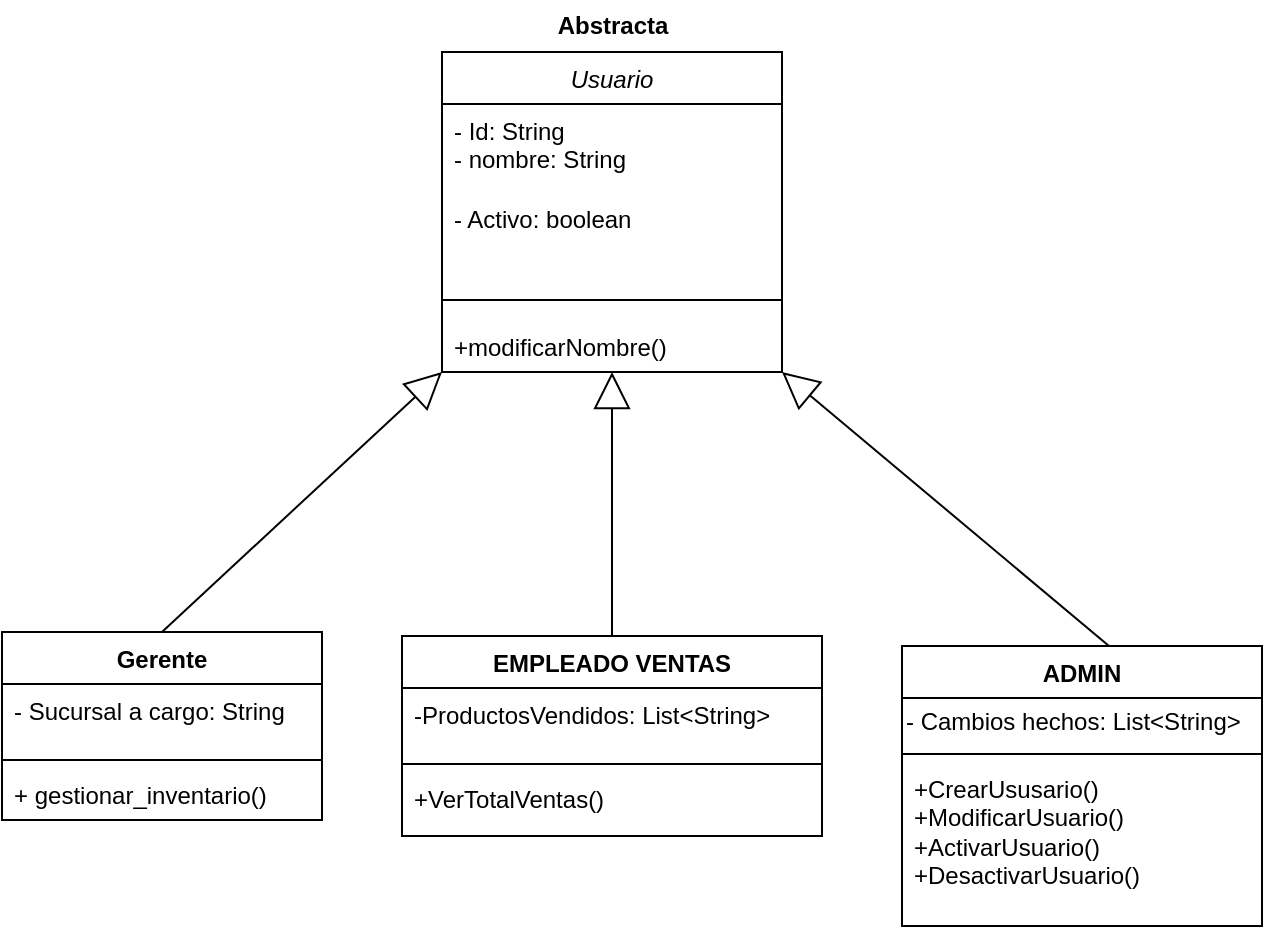 <mxfile version="26.2.6" pages="17">
  <diagram id="C5RBs43oDa-KdzZeNtuy" name="Usuarios">
    <mxGraphModel grid="1" page="1" gridSize="10" guides="1" tooltips="1" connect="1" arrows="1" fold="1" pageScale="1" pageWidth="827" pageHeight="1169" math="0" shadow="0">
      <root>
        <mxCell id="WIyWlLk6GJQsqaUBKTNV-0" />
        <mxCell id="WIyWlLk6GJQsqaUBKTNV-1" parent="WIyWlLk6GJQsqaUBKTNV-0" />
        <mxCell id="pM58_vQfQ-30MNLCGPY4-26" value="Gerente" style="swimlane;fontStyle=1;align=center;verticalAlign=top;childLayout=stackLayout;horizontal=1;startSize=26;horizontalStack=0;resizeParent=1;resizeParentMax=0;resizeLast=0;collapsible=1;marginBottom=0;whiteSpace=wrap;html=1;" vertex="1" parent="WIyWlLk6GJQsqaUBKTNV-1">
          <mxGeometry x="130" y="490" width="160" height="94" as="geometry" />
        </mxCell>
        <mxCell id="pM58_vQfQ-30MNLCGPY4-27" value="- Sucursal a cargo: String" style="text;strokeColor=none;fillColor=none;align=left;verticalAlign=top;spacingLeft=4;spacingRight=4;overflow=hidden;rotatable=0;points=[[0,0.5],[1,0.5]];portConstraint=eastwest;whiteSpace=wrap;html=1;" vertex="1" parent="pM58_vQfQ-30MNLCGPY4-26">
          <mxGeometry y="26" width="160" height="34" as="geometry" />
        </mxCell>
        <mxCell id="pM58_vQfQ-30MNLCGPY4-28" value="" style="line;strokeWidth=1;fillColor=none;align=left;verticalAlign=middle;spacingTop=-1;spacingLeft=3;spacingRight=3;rotatable=0;labelPosition=right;points=[];portConstraint=eastwest;strokeColor=inherit;" vertex="1" parent="pM58_vQfQ-30MNLCGPY4-26">
          <mxGeometry y="60" width="160" height="8" as="geometry" />
        </mxCell>
        <mxCell id="0sWg3dmj6e5T_UqX-upJ-5" value="+ gestionar_inventario()" style="text;strokeColor=none;fillColor=none;align=left;verticalAlign=top;spacingLeft=4;spacingRight=4;overflow=hidden;rotatable=0;points=[[0,0.5],[1,0.5]];portConstraint=eastwest;whiteSpace=wrap;html=1;" vertex="1" parent="pM58_vQfQ-30MNLCGPY4-26">
          <mxGeometry y="68" width="160" height="26" as="geometry" />
        </mxCell>
        <mxCell id="pM58_vQfQ-30MNLCGPY4-30" value="ADMIN" style="swimlane;fontStyle=1;align=center;verticalAlign=top;childLayout=stackLayout;horizontal=1;startSize=26;horizontalStack=0;resizeParent=1;resizeParentMax=0;resizeLast=0;collapsible=1;marginBottom=0;whiteSpace=wrap;html=1;" vertex="1" parent="WIyWlLk6GJQsqaUBKTNV-1">
          <mxGeometry x="580" y="497" width="180" height="140" as="geometry" />
        </mxCell>
        <mxCell id="i0jVfZhbovoCxT5qxVwm-11" value="- Cambios hechos: List&amp;lt;String&amp;gt;" style="text;html=1;align=left;verticalAlign=middle;whiteSpace=wrap;rounded=0;" vertex="1" parent="pM58_vQfQ-30MNLCGPY4-30">
          <mxGeometry y="26" width="180" height="24" as="geometry" />
        </mxCell>
        <mxCell id="i0jVfZhbovoCxT5qxVwm-8" value="" style="line;strokeWidth=1;fillColor=none;align=left;verticalAlign=middle;spacingTop=-1;spacingLeft=3;spacingRight=3;rotatable=0;labelPosition=right;points=[];portConstraint=eastwest;strokeColor=inherit;" vertex="1" parent="pM58_vQfQ-30MNLCGPY4-30">
          <mxGeometry y="50" width="180" height="8" as="geometry" />
        </mxCell>
        <mxCell id="pM58_vQfQ-30MNLCGPY4-33" value="&lt;div&gt;+CrearUsusario()&lt;/div&gt;+ModificarUsuario()&lt;div&gt;+ActivarUsuario()&lt;/div&gt;&lt;div&gt;+DesactivarUsuario()&lt;/div&gt;&lt;div&gt;&lt;br&gt;&lt;/div&gt;&lt;div&gt;&lt;br&gt;&lt;/div&gt;" style="text;strokeColor=none;fillColor=none;align=left;verticalAlign=top;spacingLeft=4;spacingRight=4;overflow=hidden;rotatable=0;points=[[0,0.5],[1,0.5]];portConstraint=eastwest;whiteSpace=wrap;html=1;" vertex="1" parent="pM58_vQfQ-30MNLCGPY4-30">
          <mxGeometry y="58" width="180" height="82" as="geometry" />
        </mxCell>
        <mxCell id="zkfFHV4jXpPFQw0GAbJ--0" value="Usuario" style="swimlane;fontStyle=2;align=center;verticalAlign=top;childLayout=stackLayout;horizontal=1;startSize=26;horizontalStack=0;resizeParent=1;resizeLast=0;collapsible=1;marginBottom=0;rounded=0;shadow=0;strokeWidth=1;" vertex="1" parent="WIyWlLk6GJQsqaUBKTNV-1">
          <mxGeometry x="350" y="200" width="170" height="160" as="geometry">
            <mxRectangle x="230" y="140" width="160" height="26" as="alternateBounds" />
          </mxGeometry>
        </mxCell>
        <mxCell id="zkfFHV4jXpPFQw0GAbJ--1" value="- Id: String&#xa;- nombre: String" style="text;align=left;verticalAlign=top;spacingLeft=4;spacingRight=4;overflow=hidden;rotatable=0;points=[[0,0.5],[1,0.5]];portConstraint=eastwest;" vertex="1" parent="zkfFHV4jXpPFQw0GAbJ--0">
          <mxGeometry y="26" width="170" height="44" as="geometry" />
        </mxCell>
        <mxCell id="KqNvO3cfZ4sceXhaiUTA-0" value="- Activo: boolean" style="text;align=left;verticalAlign=top;spacingLeft=4;spacingRight=4;overflow=hidden;rotatable=0;points=[[0,0.5],[1,0.5]];portConstraint=eastwest;" vertex="1" parent="zkfFHV4jXpPFQw0GAbJ--0">
          <mxGeometry y="70" width="170" height="44" as="geometry" />
        </mxCell>
        <mxCell id="zkfFHV4jXpPFQw0GAbJ--4" value="" style="line;html=1;strokeWidth=1;align=left;verticalAlign=middle;spacingTop=-1;spacingLeft=3;spacingRight=3;rotatable=0;labelPosition=right;points=[];portConstraint=eastwest;" vertex="1" parent="zkfFHV4jXpPFQw0GAbJ--0">
          <mxGeometry y="114" width="170" height="20" as="geometry" />
        </mxCell>
        <mxCell id="mpKUC-0JAJPPJV3Auk-h-1" value="+modificarNombre()" style="text;strokeColor=none;fillColor=none;align=left;verticalAlign=top;spacingLeft=4;spacingRight=4;overflow=hidden;rotatable=0;points=[[0,0.5],[1,0.5]];portConstraint=eastwest;whiteSpace=wrap;html=1;" vertex="1" parent="zkfFHV4jXpPFQw0GAbJ--0">
          <mxGeometry y="134" width="170" height="26" as="geometry" />
        </mxCell>
        <mxCell id="hLidq00ygoUlLOfzFzYu-3" value="" style="endArrow=block;endSize=16;endFill=0;html=1;rounded=0;entryX=0;entryY=1;entryDx=0;entryDy=0;exitX=0.5;exitY=0;exitDx=0;exitDy=0;" edge="1" parent="WIyWlLk6GJQsqaUBKTNV-1" source="pM58_vQfQ-30MNLCGPY4-26" target="zkfFHV4jXpPFQw0GAbJ--0">
          <mxGeometry width="160" relative="1" as="geometry">
            <mxPoint x="230" y="410" as="sourcePoint" />
            <mxPoint x="300" y="370" as="targetPoint" />
          </mxGeometry>
        </mxCell>
        <mxCell id="hLidq00ygoUlLOfzFzYu-5" value="" style="endArrow=block;endSize=16;endFill=0;html=1;rounded=0;exitX=0.575;exitY=0;exitDx=0;exitDy=0;exitPerimeter=0;entryX=1;entryY=1;entryDx=0;entryDy=0;" edge="1" parent="WIyWlLk6GJQsqaUBKTNV-1" source="pM58_vQfQ-30MNLCGPY4-30" target="zkfFHV4jXpPFQw0GAbJ--0">
          <mxGeometry width="160" relative="1" as="geometry">
            <mxPoint x="658" y="500" as="sourcePoint" />
            <mxPoint x="650" y="390" as="targetPoint" />
          </mxGeometry>
        </mxCell>
        <mxCell id="0sWg3dmj6e5T_UqX-upJ-0" value="EMPLEADO VENTAS" style="swimlane;fontStyle=1;align=center;verticalAlign=top;childLayout=stackLayout;horizontal=1;startSize=26;horizontalStack=0;resizeParent=1;resizeParentMax=0;resizeLast=0;collapsible=1;marginBottom=0;whiteSpace=wrap;html=1;" vertex="1" parent="WIyWlLk6GJQsqaUBKTNV-1">
          <mxGeometry x="330" y="492" width="210" height="100" as="geometry" />
        </mxCell>
        <mxCell id="0sWg3dmj6e5T_UqX-upJ-1" value="-ProductosVendidos: List&amp;lt;String&amp;gt;" style="text;strokeColor=none;fillColor=none;align=left;verticalAlign=top;spacingLeft=4;spacingRight=4;overflow=hidden;rotatable=0;points=[[0,0.5],[1,0.5]];portConstraint=eastwest;whiteSpace=wrap;html=1;" vertex="1" parent="0sWg3dmj6e5T_UqX-upJ-0">
          <mxGeometry y="26" width="210" height="34" as="geometry" />
        </mxCell>
        <mxCell id="0sWg3dmj6e5T_UqX-upJ-2" value="" style="line;strokeWidth=1;fillColor=none;align=left;verticalAlign=middle;spacingTop=-1;spacingLeft=3;spacingRight=3;rotatable=0;labelPosition=right;points=[];portConstraint=eastwest;strokeColor=inherit;" vertex="1" parent="0sWg3dmj6e5T_UqX-upJ-0">
          <mxGeometry y="60" width="210" height="8" as="geometry" />
        </mxCell>
        <mxCell id="0sWg3dmj6e5T_UqX-upJ-3" value="+VerTotalVentas()" style="text;strokeColor=none;fillColor=none;align=left;verticalAlign=top;spacingLeft=4;spacingRight=4;overflow=hidden;rotatable=0;points=[[0,0.5],[1,0.5]];portConstraint=eastwest;whiteSpace=wrap;html=1;" vertex="1" parent="0sWg3dmj6e5T_UqX-upJ-0">
          <mxGeometry y="68" width="210" height="32" as="geometry" />
        </mxCell>
        <mxCell id="0sWg3dmj6e5T_UqX-upJ-4" value="" style="endArrow=block;endSize=16;endFill=0;html=1;rounded=0;entryX=0.5;entryY=1;entryDx=0;entryDy=0;exitX=0.5;exitY=0;exitDx=0;exitDy=0;" edge="1" parent="WIyWlLk6GJQsqaUBKTNV-1" source="0sWg3dmj6e5T_UqX-upJ-0" target="zkfFHV4jXpPFQw0GAbJ--0">
          <mxGeometry width="160" relative="1" as="geometry">
            <mxPoint x="380" y="500" as="sourcePoint" />
            <mxPoint x="510" y="480" as="targetPoint" />
          </mxGeometry>
        </mxCell>
        <mxCell id="mpKUC-0JAJPPJV3Auk-h-0" value="Abstracta" style="text;align=center;fontStyle=1;verticalAlign=middle;spacingLeft=3;spacingRight=3;strokeColor=none;rotatable=0;points=[[0,0.5],[1,0.5]];portConstraint=eastwest;html=1;" vertex="1" parent="WIyWlLk6GJQsqaUBKTNV-1">
          <mxGeometry x="395" y="174" width="80" height="26" as="geometry" />
        </mxCell>
      </root>
    </mxGraphModel>
  </diagram>
  <diagram id="ZNsKysKdhaNvnuhU5M63" name="Gestion de Inventario">
    <mxGraphModel grid="1" page="1" gridSize="10" guides="1" tooltips="1" connect="1" arrows="1" fold="1" pageScale="1" pageWidth="827" pageHeight="1169" math="0" shadow="0">
      <root>
        <mxCell id="0" />
        <mxCell id="1" parent="0" />
        <mxCell id="BfiP_IPC43x0WTJctAbN-1" value="ProductoInventario" style="swimlane;fontStyle=1;align=center;verticalAlign=top;childLayout=stackLayout;horizontal=1;startSize=26;horizontalStack=0;resizeParent=1;resizeParentMax=0;resizeLast=0;collapsible=1;marginBottom=0;whiteSpace=wrap;html=1;" vertex="1" parent="1">
          <mxGeometry x="50" y="193" width="300" height="216" as="geometry" />
        </mxCell>
        <mxCell id="BfiP_IPC43x0WTJctAbN-2" value="- Id: String" style="text;strokeColor=none;fillColor=none;align=left;verticalAlign=top;spacingLeft=4;spacingRight=4;overflow=hidden;rotatable=0;points=[[0,0.5],[1,0.5]];portConstraint=eastwest;whiteSpace=wrap;html=1;" vertex="1" parent="BfiP_IPC43x0WTJctAbN-1">
          <mxGeometry y="26" width="300" height="26" as="geometry" />
        </mxCell>
        <mxCell id="BfiP_IPC43x0WTJctAbN-3" value="- nombre: String" style="text;strokeColor=none;fillColor=none;align=left;verticalAlign=top;spacingLeft=4;spacingRight=4;overflow=hidden;rotatable=0;points=[[0,0.5],[1,0.5]];portConstraint=eastwest;whiteSpace=wrap;html=1;" vertex="1" parent="BfiP_IPC43x0WTJctAbN-1">
          <mxGeometry y="52" width="300" height="26" as="geometry" />
        </mxCell>
        <mxCell id="BfiP_IPC43x0WTJctAbN-18" value="- precioVenta: Double" style="text;strokeColor=none;fillColor=none;align=left;verticalAlign=top;spacingLeft=4;spacingRight=4;overflow=hidden;rotatable=0;points=[[0,0.5],[1,0.5]];portConstraint=eastwest;whiteSpace=wrap;html=1;" vertex="1" parent="BfiP_IPC43x0WTJctAbN-1">
          <mxGeometry y="78" width="300" height="26" as="geometry" />
        </mxCell>
        <mxCell id="BfiP_IPC43x0WTJctAbN-11" value="- promocion: Boolean" style="text;strokeColor=none;fillColor=none;align=left;verticalAlign=top;spacingLeft=4;spacingRight=4;overflow=hidden;rotatable=0;points=[[0,0.5],[1,0.5]];portConstraint=eastwest;whiteSpace=wrap;html=1;" vertex="1" parent="BfiP_IPC43x0WTJctAbN-1">
          <mxGeometry y="104" width="300" height="26" as="geometry" />
        </mxCell>
        <mxCell id="BfiP_IPC43x0WTJctAbN-13" value="" style="line;strokeWidth=1;fillColor=none;align=left;verticalAlign=middle;spacingTop=-1;spacingLeft=3;spacingRight=3;rotatable=0;labelPosition=right;points=[];portConstraint=eastwest;strokeColor=inherit;" vertex="1" parent="BfiP_IPC43x0WTJctAbN-1">
          <mxGeometry y="130" width="300" height="8" as="geometry" />
        </mxCell>
        <mxCell id="BfiP_IPC43x0WTJctAbN-17" value="+activarProducto()" style="text;strokeColor=none;fillColor=none;align=left;verticalAlign=top;spacingLeft=4;spacingRight=4;overflow=hidden;rotatable=0;points=[[0,0.5],[1,0.5]];portConstraint=eastwest;whiteSpace=wrap;html=1;" vertex="1" parent="BfiP_IPC43x0WTJctAbN-1">
          <mxGeometry y="138" width="300" height="26" as="geometry" />
        </mxCell>
        <mxCell id="98X0U_zmR5bfYs-DY92H-1" value="+desactivarProducto()" style="text;strokeColor=none;fillColor=none;align=left;verticalAlign=top;spacingLeft=4;spacingRight=4;overflow=hidden;rotatable=0;points=[[0,0.5],[1,0.5]];portConstraint=eastwest;whiteSpace=wrap;html=1;" vertex="1" parent="BfiP_IPC43x0WTJctAbN-1">
          <mxGeometry y="164" width="300" height="26" as="geometry" />
        </mxCell>
        <mxCell id="98X0U_zmR5bfYs-DY92H-2" value="+actualizarPrecioVenta(nuevoPrecio: double)" style="text;strokeColor=none;fillColor=none;align=left;verticalAlign=top;spacingLeft=4;spacingRight=4;overflow=hidden;rotatable=0;points=[[0,0.5],[1,0.5]];portConstraint=eastwest;whiteSpace=wrap;html=1;" vertex="1" parent="BfiP_IPC43x0WTJctAbN-1">
          <mxGeometry y="190" width="300" height="26" as="geometry" />
        </mxCell>
        <mxCell id="LMQfG-Vmxdh9qFvqsMaQ-1" value="StockSucursal" style="swimlane;fontStyle=1;align=center;verticalAlign=top;childLayout=stackLayout;horizontal=1;startSize=26;horizontalStack=0;resizeParent=1;resizeParentMax=0;resizeLast=0;collapsible=1;marginBottom=0;whiteSpace=wrap;html=1;" vertex="1" parent="1">
          <mxGeometry x="510" y="210" width="240" height="190" as="geometry" />
        </mxCell>
        <mxCell id="LMQfG-Vmxdh9qFvqsMaQ-2" value="- id: String" style="text;strokeColor=none;fillColor=none;align=left;verticalAlign=top;spacingLeft=4;spacingRight=4;overflow=hidden;rotatable=0;points=[[0,0.5],[1,0.5]];portConstraint=eastwest;whiteSpace=wrap;html=1;" vertex="1" parent="LMQfG-Vmxdh9qFvqsMaQ-1">
          <mxGeometry y="26" width="240" height="26" as="geometry" />
        </mxCell>
        <mxCell id="hqZEMBU4u5Cp3kWzzMVB-1" value="- productoId: String" style="text;strokeColor=none;fillColor=none;align=left;verticalAlign=top;spacingLeft=4;spacingRight=4;overflow=hidden;rotatable=0;points=[[0,0.5],[1,0.5]];portConstraint=eastwest;whiteSpace=wrap;html=1;" vertex="1" parent="LMQfG-Vmxdh9qFvqsMaQ-1">
          <mxGeometry y="52" width="240" height="26" as="geometry" />
        </mxCell>
        <mxCell id="hqZEMBU4u5Cp3kWzzMVB-2" value="- sucursalId: String" style="text;strokeColor=none;fillColor=none;align=left;verticalAlign=top;spacingLeft=4;spacingRight=4;overflow=hidden;rotatable=0;points=[[0,0.5],[1,0.5]];portConstraint=eastwest;whiteSpace=wrap;html=1;" vertex="1" parent="LMQfG-Vmxdh9qFvqsMaQ-1">
          <mxGeometry y="78" width="240" height="26" as="geometry" />
        </mxCell>
        <mxCell id="hqZEMBU4u5Cp3kWzzMVB-3" value="- Stock: int" style="text;strokeColor=none;fillColor=none;align=left;verticalAlign=top;spacingLeft=4;spacingRight=4;overflow=hidden;rotatable=0;points=[[0,0.5],[1,0.5]];portConstraint=eastwest;whiteSpace=wrap;html=1;" vertex="1" parent="LMQfG-Vmxdh9qFvqsMaQ-1">
          <mxGeometry y="104" width="240" height="26" as="geometry" />
        </mxCell>
        <mxCell id="LMQfG-Vmxdh9qFvqsMaQ-3" value="" style="line;strokeWidth=1;fillColor=none;align=left;verticalAlign=middle;spacingTop=-1;spacingLeft=3;spacingRight=3;rotatable=0;labelPosition=right;points=[];portConstraint=eastwest;strokeColor=inherit;" vertex="1" parent="LMQfG-Vmxdh9qFvqsMaQ-1">
          <mxGeometry y="130" width="240" height="8" as="geometry" />
        </mxCell>
        <mxCell id="LMQfG-Vmxdh9qFvqsMaQ-4" value="+ validarStock(Stock int): boolean" style="text;strokeColor=none;fillColor=none;align=left;verticalAlign=top;spacingLeft=4;spacingRight=4;overflow=hidden;rotatable=0;points=[[0,0.5],[1,0.5]];portConstraint=eastwest;whiteSpace=wrap;html=1;" vertex="1" parent="LMQfG-Vmxdh9qFvqsMaQ-1">
          <mxGeometry y="138" width="240" height="26" as="geometry" />
        </mxCell>
        <mxCell id="hqZEMBU4u5Cp3kWzzMVB-4" value="+ modificarStock()" style="text;strokeColor=none;fillColor=none;align=left;verticalAlign=top;spacingLeft=4;spacingRight=4;overflow=hidden;rotatable=0;points=[[0,0.5],[1,0.5]];portConstraint=eastwest;whiteSpace=wrap;html=1;" vertex="1" parent="LMQfG-Vmxdh9qFvqsMaQ-1">
          <mxGeometry y="164" width="240" height="26" as="geometry" />
        </mxCell>
        <mxCell id="hqZEMBU4u5Cp3kWzzMVB-5" value="MovimientoInventario" style="swimlane;fontStyle=1;align=center;verticalAlign=top;childLayout=stackLayout;horizontal=1;startSize=26;horizontalStack=0;resizeParent=1;resizeParentMax=0;resizeLast=0;collapsible=1;marginBottom=0;whiteSpace=wrap;html=1;" vertex="1" parent="1">
          <mxGeometry x="540" y="511" width="160" height="164" as="geometry" />
        </mxCell>
        <mxCell id="hqZEMBU4u5Cp3kWzzMVB-6" value="- id: String" style="text;strokeColor=none;fillColor=none;align=left;verticalAlign=top;spacingLeft=4;spacingRight=4;overflow=hidden;rotatable=0;points=[[0,0.5],[1,0.5]];portConstraint=eastwest;whiteSpace=wrap;html=1;" vertex="1" parent="hqZEMBU4u5Cp3kWzzMVB-5">
          <mxGeometry y="26" width="160" height="26" as="geometry" />
        </mxCell>
        <mxCell id="hqZEMBU4u5Cp3kWzzMVB-9" value="- idSucursal: String" style="text;strokeColor=none;fillColor=none;align=left;verticalAlign=top;spacingLeft=4;spacingRight=4;overflow=hidden;rotatable=0;points=[[0,0.5],[1,0.5]];portConstraint=eastwest;whiteSpace=wrap;html=1;" vertex="1" parent="hqZEMBU4u5Cp3kWzzMVB-5">
          <mxGeometry y="52" width="160" height="26" as="geometry" />
        </mxCell>
        <mxCell id="hqZEMBU4u5Cp3kWzzMVB-10" value="- idProducto: String" style="text;strokeColor=none;fillColor=none;align=left;verticalAlign=top;spacingLeft=4;spacingRight=4;overflow=hidden;rotatable=0;points=[[0,0.5],[1,0.5]];portConstraint=eastwest;whiteSpace=wrap;html=1;" vertex="1" parent="hqZEMBU4u5Cp3kWzzMVB-5">
          <mxGeometry y="78" width="160" height="26" as="geometry" />
        </mxCell>
        <mxCell id="hqZEMBU4u5Cp3kWzzMVB-11" value="- tipo:String" style="text;strokeColor=none;fillColor=none;align=left;verticalAlign=top;spacingLeft=4;spacingRight=4;overflow=hidden;rotatable=0;points=[[0,0.5],[1,0.5]];portConstraint=eastwest;whiteSpace=wrap;html=1;" vertex="1" parent="hqZEMBU4u5Cp3kWzzMVB-5">
          <mxGeometry y="104" width="160" height="26" as="geometry" />
        </mxCell>
        <mxCell id="hqZEMBU4u5Cp3kWzzMVB-7" value="" style="line;strokeWidth=1;fillColor=none;align=left;verticalAlign=middle;spacingTop=-1;spacingLeft=3;spacingRight=3;rotatable=0;labelPosition=right;points=[];portConstraint=eastwest;strokeColor=inherit;" vertex="1" parent="hqZEMBU4u5Cp3kWzzMVB-5">
          <mxGeometry y="130" width="160" height="8" as="geometry" />
        </mxCell>
        <mxCell id="hqZEMBU4u5Cp3kWzzMVB-8" value="+ modificarTipo()" style="text;strokeColor=none;fillColor=none;align=left;verticalAlign=top;spacingLeft=4;spacingRight=4;overflow=hidden;rotatable=0;points=[[0,0.5],[1,0.5]];portConstraint=eastwest;whiteSpace=wrap;html=1;" vertex="1" parent="hqZEMBU4u5Cp3kWzzMVB-5">
          <mxGeometry y="138" width="160" height="26" as="geometry" />
        </mxCell>
        <mxCell id="hqZEMBU4u5Cp3kWzzMVB-12" value="AlertaStock" style="swimlane;fontStyle=1;align=center;verticalAlign=top;childLayout=stackLayout;horizontal=1;startSize=26;horizontalStack=0;resizeParent=1;resizeParentMax=0;resizeLast=0;collapsible=1;marginBottom=0;whiteSpace=wrap;html=1;" vertex="1" parent="1">
          <mxGeometry x="170" y="524" width="210" height="138" as="geometry" />
        </mxCell>
        <mxCell id="hqZEMBU4u5Cp3kWzzMVB-13" value="- id: String" style="text;strokeColor=none;fillColor=none;align=left;verticalAlign=top;spacingLeft=4;spacingRight=4;overflow=hidden;rotatable=0;points=[[0,0.5],[1,0.5]];portConstraint=eastwest;whiteSpace=wrap;html=1;" vertex="1" parent="hqZEMBU4u5Cp3kWzzMVB-12">
          <mxGeometry y="26" width="210" height="26" as="geometry" />
        </mxCell>
        <mxCell id="hqZEMBU4u5Cp3kWzzMVB-16" value="- Idproducto: String" style="text;strokeColor=none;fillColor=none;align=left;verticalAlign=top;spacingLeft=4;spacingRight=4;overflow=hidden;rotatable=0;points=[[0,0.5],[1,0.5]];portConstraint=eastwest;whiteSpace=wrap;html=1;" vertex="1" parent="hqZEMBU4u5Cp3kWzzMVB-12">
          <mxGeometry y="52" width="210" height="26" as="geometry" />
        </mxCell>
        <mxCell id="hqZEMBU4u5Cp3kWzzMVB-17" value="- mensaje: String" style="text;strokeColor=none;fillColor=none;align=left;verticalAlign=top;spacingLeft=4;spacingRight=4;overflow=hidden;rotatable=0;points=[[0,0.5],[1,0.5]];portConstraint=eastwest;whiteSpace=wrap;html=1;" vertex="1" parent="hqZEMBU4u5Cp3kWzzMVB-12">
          <mxGeometry y="78" width="210" height="26" as="geometry" />
        </mxCell>
        <mxCell id="hqZEMBU4u5Cp3kWzzMVB-14" value="" style="line;strokeWidth=1;fillColor=none;align=left;verticalAlign=middle;spacingTop=-1;spacingLeft=3;spacingRight=3;rotatable=0;labelPosition=right;points=[];portConstraint=eastwest;strokeColor=inherit;" vertex="1" parent="hqZEMBU4u5Cp3kWzzMVB-12">
          <mxGeometry y="104" width="210" height="8" as="geometry" />
        </mxCell>
        <mxCell id="hqZEMBU4u5Cp3kWzzMVB-15" value="+ generarMensajeAlerta(): String" style="text;strokeColor=none;fillColor=none;align=left;verticalAlign=top;spacingLeft=4;spacingRight=4;overflow=hidden;rotatable=0;points=[[0,0.5],[1,0.5]];portConstraint=eastwest;whiteSpace=wrap;html=1;" vertex="1" parent="hqZEMBU4u5Cp3kWzzMVB-12">
          <mxGeometry y="112" width="210" height="26" as="geometry" />
        </mxCell>
        <mxCell id="hqZEMBU4u5Cp3kWzzMVB-18" value="" style="endArrow=none;html=1;rounded=0;exitX=1;exitY=0.5;exitDx=0;exitDy=0;entryX=0;entryY=0.5;entryDx=0;entryDy=0;" edge="1" parent="1" source="BfiP_IPC43x0WTJctAbN-1" target="hqZEMBU4u5Cp3kWzzMVB-2">
          <mxGeometry width="50" height="50" relative="1" as="geometry">
            <mxPoint x="390" y="490" as="sourcePoint" />
            <mxPoint x="440" y="440" as="targetPoint" />
          </mxGeometry>
        </mxCell>
        <mxCell id="hqZEMBU4u5Cp3kWzzMVB-19" value="1" style="edgeLabel;html=1;align=center;verticalAlign=middle;resizable=0;points=[];" connectable="0" vertex="1" parent="hqZEMBU4u5Cp3kWzzMVB-18">
          <mxGeometry x="-0.787" y="-4" relative="1" as="geometry">
            <mxPoint as="offset" />
          </mxGeometry>
        </mxCell>
        <mxCell id="hqZEMBU4u5Cp3kWzzMVB-20" value="1" style="edgeLabel;html=1;align=center;verticalAlign=middle;resizable=0;points=[];" connectable="0" vertex="1" parent="hqZEMBU4u5Cp3kWzzMVB-18">
          <mxGeometry x="0.787" y="1" relative="1" as="geometry">
            <mxPoint as="offset" />
          </mxGeometry>
        </mxCell>
      </root>
    </mxGraphModel>
  </diagram>
  <diagram id="gEURDk7WdtydElcq8MWo" name="Gestion de pedidos">
    <mxGraphModel grid="1" page="1" gridSize="10" guides="1" tooltips="1" connect="1" arrows="1" fold="1" pageScale="1" pageWidth="827" pageHeight="1169" math="0" shadow="0">
      <root>
        <mxCell id="0" />
        <mxCell id="1" parent="0" />
        <mxCell id="V1ZnLM9ilsCfJKInLL_Y-1" value="PEDIDO" style="swimlane;fontStyle=1;align=center;verticalAlign=top;childLayout=stackLayout;horizontal=1;startSize=26;horizontalStack=0;resizeParent=1;resizeParentMax=0;resizeLast=0;collapsible=1;marginBottom=0;whiteSpace=wrap;html=1;" vertex="1" parent="1">
          <mxGeometry x="170" y="158" width="160" height="186" as="geometry" />
        </mxCell>
        <mxCell id="V1ZnLM9ilsCfJKInLL_Y-2" value="- idPedido: String" style="text;strokeColor=none;fillColor=none;align=left;verticalAlign=top;spacingLeft=4;spacingRight=4;overflow=hidden;rotatable=0;points=[[0,0.5],[1,0.5]];portConstraint=eastwest;whiteSpace=wrap;html=1;" vertex="1" parent="V1ZnLM9ilsCfJKInLL_Y-1">
          <mxGeometry y="26" width="160" height="26" as="geometry" />
        </mxCell>
        <mxCell id="V1ZnLM9ilsCfJKInLL_Y-16" value="- idCliente: String" style="text;strokeColor=none;fillColor=none;align=left;verticalAlign=top;spacingLeft=4;spacingRight=4;overflow=hidden;rotatable=0;points=[[0,0.5],[1,0.5]];portConstraint=eastwest;whiteSpace=wrap;html=1;" vertex="1" parent="V1ZnLM9ilsCfJKInLL_Y-1">
          <mxGeometry y="52" width="160" height="26" as="geometry" />
        </mxCell>
        <mxCell id="V1ZnLM9ilsCfJKInLL_Y-17" value="- fecha: LocalDateTime" style="text;strokeColor=none;fillColor=none;align=left;verticalAlign=top;spacingLeft=4;spacingRight=4;overflow=hidden;rotatable=0;points=[[0,0.5],[1,0.5]];portConstraint=eastwest;whiteSpace=wrap;html=1;" vertex="1" parent="V1ZnLM9ilsCfJKInLL_Y-1">
          <mxGeometry y="78" width="160" height="22" as="geometry" />
        </mxCell>
        <mxCell id="V1ZnLM9ilsCfJKInLL_Y-19" value="- estado: String" style="text;strokeColor=none;fillColor=none;align=left;verticalAlign=top;spacingLeft=4;spacingRight=4;overflow=hidden;rotatable=0;points=[[0,0.5],[1,0.5]];portConstraint=eastwest;whiteSpace=wrap;html=1;" vertex="1" parent="V1ZnLM9ilsCfJKInLL_Y-1">
          <mxGeometry y="100" width="160" height="26" as="geometry" />
        </mxCell>
        <mxCell id="xqWJNHgHomiSWilq1JJv-1" value="- precioUnitario: double" style="text;strokeColor=none;fillColor=none;align=left;verticalAlign=top;spacingLeft=4;spacingRight=4;overflow=hidden;rotatable=0;points=[[0,0.5],[1,0.5]];portConstraint=eastwest;whiteSpace=wrap;html=1;" vertex="1" parent="V1ZnLM9ilsCfJKInLL_Y-1">
          <mxGeometry y="126" width="160" height="26" as="geometry" />
        </mxCell>
        <mxCell id="V1ZnLM9ilsCfJKInLL_Y-3" value="" style="line;strokeWidth=1;fillColor=none;align=left;verticalAlign=middle;spacingTop=-1;spacingLeft=3;spacingRight=3;rotatable=0;labelPosition=right;points=[];portConstraint=eastwest;strokeColor=inherit;" vertex="1" parent="V1ZnLM9ilsCfJKInLL_Y-1">
          <mxGeometry y="152" width="160" height="8" as="geometry" />
        </mxCell>
        <mxCell id="xqWJNHgHomiSWilq1JJv-2" value="+ calcularTotal()" style="text;strokeColor=none;fillColor=none;align=left;verticalAlign=top;spacingLeft=4;spacingRight=4;overflow=hidden;rotatable=0;points=[[0,0.5],[1,0.5]];portConstraint=eastwest;whiteSpace=wrap;html=1;" vertex="1" parent="V1ZnLM9ilsCfJKInLL_Y-1">
          <mxGeometry y="160" width="160" height="26" as="geometry" />
        </mxCell>
        <mxCell id="3oNiM5lG74GmH36ASQ4T-2" value="ITEM PEDIDO" style="swimlane;fontStyle=1;align=center;verticalAlign=top;childLayout=stackLayout;horizontal=1;startSize=26;horizontalStack=0;resizeParent=1;resizeParentMax=0;resizeLast=0;collapsible=1;marginBottom=0;whiteSpace=wrap;html=1;" vertex="1" parent="1">
          <mxGeometry x="520" y="182" width="160" height="138" as="geometry" />
        </mxCell>
        <mxCell id="3oNiM5lG74GmH36ASQ4T-3" value="- id: String" style="text;strokeColor=none;fillColor=none;align=left;verticalAlign=top;spacingLeft=4;spacingRight=4;overflow=hidden;rotatable=0;points=[[0,0.5],[1,0.5]];portConstraint=eastwest;whiteSpace=wrap;html=1;" vertex="1" parent="3oNiM5lG74GmH36ASQ4T-2">
          <mxGeometry y="26" width="160" height="26" as="geometry" />
        </mxCell>
        <mxCell id="3oNiM5lG74GmH36ASQ4T-7" value="- idProducto: String" style="text;strokeColor=none;fillColor=none;align=left;verticalAlign=top;spacingLeft=4;spacingRight=4;overflow=hidden;rotatable=0;points=[[0,0.5],[1,0.5]];portConstraint=eastwest;whiteSpace=wrap;html=1;" vertex="1" parent="3oNiM5lG74GmH36ASQ4T-2">
          <mxGeometry y="52" width="160" height="26" as="geometry" />
        </mxCell>
        <mxCell id="3oNiM5lG74GmH36ASQ4T-8" value="- cantidad: int" style="text;strokeColor=none;fillColor=none;align=left;verticalAlign=top;spacingLeft=4;spacingRight=4;overflow=hidden;rotatable=0;points=[[0,0.5],[1,0.5]];portConstraint=eastwest;whiteSpace=wrap;html=1;" vertex="1" parent="3oNiM5lG74GmH36ASQ4T-2">
          <mxGeometry y="78" width="160" height="26" as="geometry" />
        </mxCell>
        <mxCell id="3oNiM5lG74GmH36ASQ4T-4" value="" style="line;strokeWidth=1;fillColor=none;align=left;verticalAlign=middle;spacingTop=-1;spacingLeft=3;spacingRight=3;rotatable=0;labelPosition=right;points=[];portConstraint=eastwest;strokeColor=inherit;" vertex="1" parent="3oNiM5lG74GmH36ASQ4T-2">
          <mxGeometry y="104" width="160" height="8" as="geometry" />
        </mxCell>
        <mxCell id="xqWJNHgHomiSWilq1JJv-3" value="+ actualizarCantidad" style="text;strokeColor=none;fillColor=none;align=left;verticalAlign=top;spacingLeft=4;spacingRight=4;overflow=hidden;rotatable=0;points=[[0,0.5],[1,0.5]];portConstraint=eastwest;whiteSpace=wrap;html=1;" vertex="1" parent="3oNiM5lG74GmH36ASQ4T-2">
          <mxGeometry y="112" width="160" height="26" as="geometry" />
        </mxCell>
        <mxCell id="3oAjff9t1eMb2U0_y7jZ-1" value="DireccionEntrega" style="swimlane;fontStyle=1;align=center;verticalAlign=top;childLayout=stackLayout;horizontal=1;startSize=26;horizontalStack=0;resizeParent=1;resizeParentMax=0;resizeLast=0;collapsible=1;marginBottom=0;whiteSpace=wrap;html=1;" vertex="1" parent="1">
          <mxGeometry x="170" y="430" width="160" height="164" as="geometry" />
        </mxCell>
        <mxCell id="3oAjff9t1eMb2U0_y7jZ-2" value="- calle: String" style="text;strokeColor=none;fillColor=none;align=left;verticalAlign=top;spacingLeft=4;spacingRight=4;overflow=hidden;rotatable=0;points=[[0,0.5],[1,0.5]];portConstraint=eastwest;whiteSpace=wrap;html=1;" vertex="1" parent="3oAjff9t1eMb2U0_y7jZ-1">
          <mxGeometry y="26" width="160" height="26" as="geometry" />
        </mxCell>
        <mxCell id="3oAjff9t1eMb2U0_y7jZ-5" value="- region: String" style="text;strokeColor=none;fillColor=none;align=left;verticalAlign=top;spacingLeft=4;spacingRight=4;overflow=hidden;rotatable=0;points=[[0,0.5],[1,0.5]];portConstraint=eastwest;whiteSpace=wrap;html=1;" vertex="1" parent="3oAjff9t1eMb2U0_y7jZ-1">
          <mxGeometry y="52" width="160" height="26" as="geometry" />
        </mxCell>
        <mxCell id="3oAjff9t1eMb2U0_y7jZ-6" value="- comuna: String" style="text;strokeColor=none;fillColor=none;align=left;verticalAlign=top;spacingLeft=4;spacingRight=4;overflow=hidden;rotatable=0;points=[[0,0.5],[1,0.5]];portConstraint=eastwest;whiteSpace=wrap;html=1;" vertex="1" parent="3oAjff9t1eMb2U0_y7jZ-1">
          <mxGeometry y="78" width="160" height="26" as="geometry" />
        </mxCell>
        <mxCell id="3oAjff9t1eMb2U0_y7jZ-7" value="- numeroDomicilio: int" style="text;strokeColor=none;fillColor=none;align=left;verticalAlign=top;spacingLeft=4;spacingRight=4;overflow=hidden;rotatable=0;points=[[0,0.5],[1,0.5]];portConstraint=eastwest;whiteSpace=wrap;html=1;" vertex="1" parent="3oAjff9t1eMb2U0_y7jZ-1">
          <mxGeometry y="104" width="160" height="26" as="geometry" />
        </mxCell>
        <mxCell id="3oAjff9t1eMb2U0_y7jZ-3" value="" style="line;strokeWidth=1;fillColor=none;align=left;verticalAlign=middle;spacingTop=-1;spacingLeft=3;spacingRight=3;rotatable=0;labelPosition=right;points=[];portConstraint=eastwest;strokeColor=inherit;" vertex="1" parent="3oAjff9t1eMb2U0_y7jZ-1">
          <mxGeometry y="130" width="160" height="8" as="geometry" />
        </mxCell>
        <mxCell id="3oAjff9t1eMb2U0_y7jZ-4" value="+ validarDireccion()" style="text;strokeColor=none;fillColor=none;align=left;verticalAlign=top;spacingLeft=4;spacingRight=4;overflow=hidden;rotatable=0;points=[[0,0.5],[1,0.5]];portConstraint=eastwest;whiteSpace=wrap;html=1;" vertex="1" parent="3oAjff9t1eMb2U0_y7jZ-1">
          <mxGeometry y="138" width="160" height="26" as="geometry" />
        </mxCell>
        <mxCell id="3oAjff9t1eMb2U0_y7jZ-8" value="" style="endArrow=block;dashed=1;endFill=0;endSize=12;html=1;rounded=0;exitX=0;exitY=0.5;exitDx=0;exitDy=0;entryX=1;entryY=0.5;entryDx=0;entryDy=0;" edge="1" parent="1" source="3oNiM5lG74GmH36ASQ4T-7" target="V1ZnLM9ilsCfJKInLL_Y-1">
          <mxGeometry width="160" relative="1" as="geometry">
            <mxPoint x="330" y="400" as="sourcePoint" />
            <mxPoint x="490" y="400" as="targetPoint" />
          </mxGeometry>
        </mxCell>
        <mxCell id="ja8XMgAi0MfAC6dSTQE8-1" value="1" style="edgeLabel;html=1;align=center;verticalAlign=middle;resizable=0;points=[];" connectable="0" vertex="1" parent="3oAjff9t1eMb2U0_y7jZ-8">
          <mxGeometry x="0.642" relative="1" as="geometry">
            <mxPoint as="offset" />
          </mxGeometry>
        </mxCell>
        <mxCell id="ja8XMgAi0MfAC6dSTQE8-2" value="1" style="edgeLabel;html=1;align=center;verticalAlign=middle;resizable=0;points=[];" connectable="0" vertex="1" parent="3oAjff9t1eMb2U0_y7jZ-8">
          <mxGeometry x="-0.8" y="1" relative="1" as="geometry">
            <mxPoint as="offset" />
          </mxGeometry>
        </mxCell>
        <mxCell id="ja8XMgAi0MfAC6dSTQE8-4" value="" style="endArrow=none;html=1;rounded=0;exitX=0.5;exitY=1;exitDx=0;exitDy=0;entryX=0.5;entryY=0;entryDx=0;entryDy=0;" edge="1" parent="1" source="V1ZnLM9ilsCfJKInLL_Y-1" target="3oAjff9t1eMb2U0_y7jZ-1">
          <mxGeometry width="50" height="50" relative="1" as="geometry">
            <mxPoint x="390" y="430" as="sourcePoint" />
            <mxPoint x="440" y="380" as="targetPoint" />
          </mxGeometry>
        </mxCell>
        <mxCell id="ja8XMgAi0MfAC6dSTQE8-5" value="1" style="edgeLabel;html=1;align=center;verticalAlign=middle;resizable=0;points=[];" connectable="0" vertex="1" parent="ja8XMgAi0MfAC6dSTQE8-4">
          <mxGeometry x="0.651" relative="1" as="geometry">
            <mxPoint as="offset" />
          </mxGeometry>
        </mxCell>
        <mxCell id="ja8XMgAi0MfAC6dSTQE8-6" value="n" style="edgeLabel;html=1;align=center;verticalAlign=middle;resizable=0;points=[];" connectable="0" vertex="1" parent="ja8XMgAi0MfAC6dSTQE8-4">
          <mxGeometry x="-0.558" y="2" relative="1" as="geometry">
            <mxPoint as="offset" />
          </mxGeometry>
        </mxCell>
      </root>
    </mxGraphModel>
  </diagram>
  <diagram id="Fvth3Hv7T9SofSAWZjBB" name="Reportes">
    <mxGraphModel grid="1" page="1" gridSize="10" guides="1" tooltips="1" connect="1" arrows="1" fold="1" pageScale="1" pageWidth="827" pageHeight="1169" math="0" shadow="0">
      <root>
        <mxCell id="0" />
        <mxCell id="1" parent="0" />
        <mxCell id="T94qw3-Ww3yfN9SDuGRy-1" value="&lt;div&gt;REPORTE&lt;/div&gt;" style="swimlane;fontStyle=1;align=center;verticalAlign=top;childLayout=stackLayout;horizontal=1;startSize=26;horizontalStack=0;resizeParent=1;resizeParentMax=0;resizeLast=0;collapsible=1;marginBottom=0;whiteSpace=wrap;html=1;" vertex="1" parent="1">
          <mxGeometry x="470" y="220" width="160" height="218" as="geometry" />
        </mxCell>
        <mxCell id="PzP83-4sdSGALfhf2WRr-1" value="&lt;div&gt;- id: String&lt;/div&gt;" style="text;strokeColor=none;fillColor=none;align=left;verticalAlign=top;spacingLeft=4;spacingRight=4;overflow=hidden;rotatable=0;points=[[0,0.5],[1,0.5]];portConstraint=eastwest;whiteSpace=wrap;html=1;" vertex="1" parent="T94qw3-Ww3yfN9SDuGRy-1">
          <mxGeometry y="26" width="160" height="26" as="geometry" />
        </mxCell>
        <mxCell id="JeYcNR60tdSDFHZ-L80G-4" value="- id usuario: String" style="text;strokeColor=none;fillColor=none;align=left;verticalAlign=top;spacingLeft=4;spacingRight=4;overflow=hidden;rotatable=0;points=[[0,0.5],[1,0.5]];portConstraint=eastwest;whiteSpace=wrap;html=1;" vertex="1" parent="T94qw3-Ww3yfN9SDuGRy-1">
          <mxGeometry y="52" width="160" height="26" as="geometry" />
        </mxCell>
        <mxCell id="JeYcNR60tdSDFHZ-L80G-1" value="- fecha reporte: LocalDate" style="text;strokeColor=none;fillColor=none;align=left;verticalAlign=top;spacingLeft=4;spacingRight=4;overflow=hidden;rotatable=0;points=[[0,0.5],[1,0.5]];portConstraint=eastwest;whiteSpace=wrap;html=1;" vertex="1" parent="T94qw3-Ww3yfN9SDuGRy-1">
          <mxGeometry y="78" width="160" height="26" as="geometry" />
        </mxCell>
        <mxCell id="CQZTtZpyQEcFmjEWJDkR-6" value="- estado: boolean" style="text;strokeColor=none;fillColor=none;align=left;verticalAlign=top;spacingLeft=4;spacingRight=4;overflow=hidden;rotatable=0;points=[[0,0.5],[1,0.5]];portConstraint=eastwest;whiteSpace=wrap;html=1;" vertex="1" parent="T94qw3-Ww3yfN9SDuGRy-1">
          <mxGeometry y="104" width="160" height="26" as="geometry" />
        </mxCell>
        <mxCell id="T94qw3-Ww3yfN9SDuGRy-3" value="" style="line;strokeWidth=1;fillColor=none;align=left;verticalAlign=middle;spacingTop=-1;spacingLeft=3;spacingRight=3;rotatable=0;labelPosition=right;points=[];portConstraint=eastwest;strokeColor=inherit;" vertex="1" parent="T94qw3-Ww3yfN9SDuGRy-1">
          <mxGeometry y="130" width="160" height="16" as="geometry" />
        </mxCell>
        <mxCell id="CQZTtZpyQEcFmjEWJDkR-5" value="+ marcarCompletado()" style="text;strokeColor=none;fillColor=none;align=left;verticalAlign=top;spacingLeft=4;spacingRight=4;overflow=hidden;rotatable=0;points=[[0,0.5],[1,0.5]];portConstraint=eastwest;whiteSpace=wrap;html=1;" vertex="1" parent="T94qw3-Ww3yfN9SDuGRy-1">
          <mxGeometry y="146" width="160" height="36" as="geometry" />
        </mxCell>
        <mxCell id="CQZTtZpyQEcFmjEWJDkR-22" value="+ verificarUsuario()" style="text;strokeColor=none;fillColor=none;align=left;verticalAlign=top;spacingLeft=4;spacingRight=4;overflow=hidden;rotatable=0;points=[[0,0.5],[1,0.5]];portConstraint=eastwest;whiteSpace=wrap;html=1;" vertex="1" parent="T94qw3-Ww3yfN9SDuGRy-1">
          <mxGeometry y="182" width="160" height="36" as="geometry" />
        </mxCell>
        <mxCell id="CQZTtZpyQEcFmjEWJDkR-7" value="FiltroReporte" style="swimlane;fontStyle=1;align=center;verticalAlign=top;childLayout=stackLayout;horizontal=1;startSize=26;horizontalStack=0;resizeParent=1;resizeParentMax=0;resizeLast=0;collapsible=1;marginBottom=0;whiteSpace=wrap;html=1;" vertex="1" parent="1">
          <mxGeometry x="380" y="10" width="340" height="138" as="geometry" />
        </mxCell>
        <mxCell id="CQZTtZpyQEcFmjEWJDkR-8" value="- sucursal: List&amp;lt;String&amp;gt; (sucursales con el problema)" style="text;strokeColor=none;fillColor=none;align=left;verticalAlign=top;spacingLeft=4;spacingRight=4;overflow=hidden;rotatable=0;points=[[0,0.5],[1,0.5]];portConstraint=eastwest;whiteSpace=wrap;html=1;" vertex="1" parent="CQZTtZpyQEcFmjEWJDkR-7">
          <mxGeometry y="26" width="340" height="26" as="geometry" />
        </mxCell>
        <mxCell id="CQZTtZpyQEcFmjEWJDkR-11" value="- producto: List&amp;lt;String&amp;gt; (productos con problemas)" style="text;strokeColor=none;fillColor=none;align=left;verticalAlign=top;spacingLeft=4;spacingRight=4;overflow=hidden;rotatable=0;points=[[0,0.5],[1,0.5]];portConstraint=eastwest;whiteSpace=wrap;html=1;" vertex="1" parent="CQZTtZpyQEcFmjEWJDkR-7">
          <mxGeometry y="52" width="340" height="26" as="geometry" />
        </mxCell>
        <mxCell id="CQZTtZpyQEcFmjEWJDkR-12" value="- pedido: List&amp;lt;String&amp;gt; (pedidos con problemas)" style="text;strokeColor=none;fillColor=none;align=left;verticalAlign=top;spacingLeft=4;spacingRight=4;overflow=hidden;rotatable=0;points=[[0,0.5],[1,0.5]];portConstraint=eastwest;whiteSpace=wrap;html=1;" vertex="1" parent="CQZTtZpyQEcFmjEWJDkR-7">
          <mxGeometry y="78" width="340" height="26" as="geometry" />
        </mxCell>
        <mxCell id="CQZTtZpyQEcFmjEWJDkR-9" value="" style="line;strokeWidth=1;fillColor=none;align=left;verticalAlign=middle;spacingTop=-1;spacingLeft=3;spacingRight=3;rotatable=0;labelPosition=right;points=[];portConstraint=eastwest;strokeColor=inherit;" vertex="1" parent="CQZTtZpyQEcFmjEWJDkR-7">
          <mxGeometry y="104" width="340" height="8" as="geometry" />
        </mxCell>
        <mxCell id="CQZTtZpyQEcFmjEWJDkR-10" value="+ validarFiltros()" style="text;strokeColor=none;fillColor=none;align=left;verticalAlign=top;spacingLeft=4;spacingRight=4;overflow=hidden;rotatable=0;points=[[0,0.5],[1,0.5]];portConstraint=eastwest;whiteSpace=wrap;html=1;" vertex="1" parent="CQZTtZpyQEcFmjEWJDkR-7">
          <mxGeometry y="112" width="340" height="26" as="geometry" />
        </mxCell>
        <mxCell id="CQZTtZpyQEcFmjEWJDkR-13" value="PlanillaReporte" style="swimlane;fontStyle=1;align=center;verticalAlign=top;childLayout=stackLayout;horizontal=1;startSize=26;horizontalStack=0;resizeParent=1;resizeParentMax=0;resizeLast=0;collapsible=1;marginBottom=0;whiteSpace=wrap;html=1;" vertex="1" parent="1">
          <mxGeometry x="470" y="510" width="160" height="138" as="geometry" />
        </mxCell>
        <mxCell id="CQZTtZpyQEcFmjEWJDkR-14" value="- id: String" style="text;strokeColor=none;fillColor=none;align=left;verticalAlign=top;spacingLeft=4;spacingRight=4;overflow=hidden;rotatable=0;points=[[0,0.5],[1,0.5]];portConstraint=eastwest;whiteSpace=wrap;html=1;" vertex="1" parent="CQZTtZpyQEcFmjEWJDkR-13">
          <mxGeometry y="26" width="160" height="26" as="geometry" />
        </mxCell>
        <mxCell id="CQZTtZpyQEcFmjEWJDkR-17" value="- planilla: List&amp;lt;String&amp;gt;" style="text;strokeColor=none;fillColor=none;align=left;verticalAlign=top;spacingLeft=4;spacingRight=4;overflow=hidden;rotatable=0;points=[[0,0.5],[1,0.5]];portConstraint=eastwest;whiteSpace=wrap;html=1;" vertex="1" parent="CQZTtZpyQEcFmjEWJDkR-13">
          <mxGeometry y="52" width="160" height="26" as="geometry" />
        </mxCell>
        <mxCell id="CQZTtZpyQEcFmjEWJDkR-18" value="- recurrente: boolean" style="text;strokeColor=none;fillColor=none;align=left;verticalAlign=top;spacingLeft=4;spacingRight=4;overflow=hidden;rotatable=0;points=[[0,0.5],[1,0.5]];portConstraint=eastwest;whiteSpace=wrap;html=1;" vertex="1" parent="CQZTtZpyQEcFmjEWJDkR-13">
          <mxGeometry y="78" width="160" height="26" as="geometry" />
        </mxCell>
        <mxCell id="CQZTtZpyQEcFmjEWJDkR-15" value="" style="line;strokeWidth=1;fillColor=none;align=left;verticalAlign=middle;spacingTop=-1;spacingLeft=3;spacingRight=3;rotatable=0;labelPosition=right;points=[];portConstraint=eastwest;strokeColor=inherit;" vertex="1" parent="CQZTtZpyQEcFmjEWJDkR-13">
          <mxGeometry y="104" width="160" height="8" as="geometry" />
        </mxCell>
        <mxCell id="CQZTtZpyQEcFmjEWJDkR-16" value="+ modificarOcurrencia()" style="text;strokeColor=none;fillColor=none;align=left;verticalAlign=top;spacingLeft=4;spacingRight=4;overflow=hidden;rotatable=0;points=[[0,0.5],[1,0.5]];portConstraint=eastwest;whiteSpace=wrap;html=1;" vertex="1" parent="CQZTtZpyQEcFmjEWJDkR-13">
          <mxGeometry y="112" width="160" height="26" as="geometry" />
        </mxCell>
        <mxCell id="CQZTtZpyQEcFmjEWJDkR-23" value="GeneradorReportes" style="swimlane;fontStyle=1;align=center;verticalAlign=top;childLayout=stackLayout;horizontal=1;startSize=26;horizontalStack=0;resizeParent=1;resizeParentMax=0;resizeLast=0;collapsible=1;marginBottom=0;whiteSpace=wrap;html=1;" vertex="1" parent="1">
          <mxGeometry x="110" y="270" width="160" height="138" as="geometry" />
        </mxCell>
        <mxCell id="CQZTtZpyQEcFmjEWJDkR-24" value="- plantilla: PlantillaReporte" style="text;strokeColor=none;fillColor=none;align=left;verticalAlign=top;spacingLeft=4;spacingRight=4;overflow=hidden;rotatable=0;points=[[0,0.5],[1,0.5]];portConstraint=eastwest;whiteSpace=wrap;html=1;" vertex="1" parent="CQZTtZpyQEcFmjEWJDkR-23">
          <mxGeometry y="26" width="160" height="26" as="geometry" />
        </mxCell>
        <mxCell id="CQZTtZpyQEcFmjEWJDkR-27" value="- filtro: FiltroPlantilla" style="text;strokeColor=none;fillColor=none;align=left;verticalAlign=top;spacingLeft=4;spacingRight=4;overflow=hidden;rotatable=0;points=[[0,0.5],[1,0.5]];portConstraint=eastwest;whiteSpace=wrap;html=1;" vertex="1" parent="CQZTtZpyQEcFmjEWJDkR-23">
          <mxGeometry y="52" width="160" height="26" as="geometry" />
        </mxCell>
        <mxCell id="CQZTtZpyQEcFmjEWJDkR-25" value="" style="line;strokeWidth=1;fillColor=none;align=left;verticalAlign=middle;spacingTop=-1;spacingLeft=3;spacingRight=3;rotatable=0;labelPosition=right;points=[];portConstraint=eastwest;strokeColor=inherit;" vertex="1" parent="CQZTtZpyQEcFmjEWJDkR-23">
          <mxGeometry y="78" width="160" height="8" as="geometry" />
        </mxCell>
        <mxCell id="CQZTtZpyQEcFmjEWJDkR-26" value="+ exportarPDF()" style="text;strokeColor=none;fillColor=none;align=left;verticalAlign=top;spacingLeft=4;spacingRight=4;overflow=hidden;rotatable=0;points=[[0,0.5],[1,0.5]];portConstraint=eastwest;whiteSpace=wrap;html=1;" vertex="1" parent="CQZTtZpyQEcFmjEWJDkR-23">
          <mxGeometry y="86" width="160" height="26" as="geometry" />
        </mxCell>
        <mxCell id="CQZTtZpyQEcFmjEWJDkR-28" value="+ exportarExcel()" style="text;strokeColor=none;fillColor=none;align=left;verticalAlign=top;spacingLeft=4;spacingRight=4;overflow=hidden;rotatable=0;points=[[0,0.5],[1,0.5]];portConstraint=eastwest;whiteSpace=wrap;html=1;" vertex="1" parent="CQZTtZpyQEcFmjEWJDkR-23">
          <mxGeometry y="112" width="160" height="26" as="geometry" />
        </mxCell>
        <mxCell id="CQZTtZpyQEcFmjEWJDkR-30" value="" style="endArrow=none;html=1;rounded=0;exitX=1;exitY=0.5;exitDx=0;exitDy=0;entryX=0;entryY=0.5;entryDx=0;entryDy=0;" edge="1" parent="1" source="CQZTtZpyQEcFmjEWJDkR-23" target="CQZTtZpyQEcFmjEWJDkR-6">
          <mxGeometry width="50" height="50" relative="1" as="geometry">
            <mxPoint x="300" y="408" as="sourcePoint" />
            <mxPoint x="350" y="358" as="targetPoint" />
          </mxGeometry>
        </mxCell>
        <mxCell id="CQZTtZpyQEcFmjEWJDkR-31" value="1" style="edgeLabel;html=1;align=center;verticalAlign=middle;resizable=0;points=[];" connectable="0" vertex="1" parent="CQZTtZpyQEcFmjEWJDkR-30">
          <mxGeometry x="-0.7" y="1" relative="1" as="geometry">
            <mxPoint as="offset" />
          </mxGeometry>
        </mxCell>
        <mxCell id="CQZTtZpyQEcFmjEWJDkR-32" value="&lt;div&gt;n&lt;/div&gt;" style="edgeLabel;html=1;align=center;verticalAlign=middle;resizable=0;points=[];" connectable="0" vertex="1" parent="CQZTtZpyQEcFmjEWJDkR-30">
          <mxGeometry x="0.744" y="-1" relative="1" as="geometry">
            <mxPoint as="offset" />
          </mxGeometry>
        </mxCell>
        <mxCell id="CQZTtZpyQEcFmjEWJDkR-33" value="" style="endArrow=none;dashed=1;html=1;rounded=0;exitX=0.5;exitY=0;exitDx=0;exitDy=0;entryX=0.5;entryY=1;entryDx=0;entryDy=0;" edge="1" parent="1" source="CQZTtZpyQEcFmjEWJDkR-13" target="T94qw3-Ww3yfN9SDuGRy-1">
          <mxGeometry width="50" height="50" relative="1" as="geometry">
            <mxPoint x="650" y="488" as="sourcePoint" />
            <mxPoint x="700" y="438" as="targetPoint" />
          </mxGeometry>
        </mxCell>
        <mxCell id="CQZTtZpyQEcFmjEWJDkR-37" value="1" style="edgeLabel;html=1;align=center;verticalAlign=middle;resizable=0;points=[];" connectable="0" vertex="1" parent="CQZTtZpyQEcFmjEWJDkR-33">
          <mxGeometry x="0.556" y="-1" relative="1" as="geometry">
            <mxPoint as="offset" />
          </mxGeometry>
        </mxCell>
        <mxCell id="CQZTtZpyQEcFmjEWJDkR-38" value="1" style="edgeLabel;html=1;align=center;verticalAlign=middle;resizable=0;points=[];" connectable="0" vertex="1" parent="CQZTtZpyQEcFmjEWJDkR-33">
          <mxGeometry x="-0.639" y="-2" relative="1" as="geometry">
            <mxPoint as="offset" />
          </mxGeometry>
        </mxCell>
        <mxCell id="CQZTtZpyQEcFmjEWJDkR-34" value="" style="endArrow=none;dashed=1;html=1;rounded=0;exitX=0.5;exitY=1;exitDx=0;exitDy=0;entryX=0.5;entryY=0;entryDx=0;entryDy=0;" edge="1" parent="1" source="CQZTtZpyQEcFmjEWJDkR-7" target="T94qw3-Ww3yfN9SDuGRy-1">
          <mxGeometry width="50" height="50" relative="1" as="geometry">
            <mxPoint x="430" y="430" as="sourcePoint" />
            <mxPoint x="480" y="380" as="targetPoint" />
          </mxGeometry>
        </mxCell>
        <mxCell id="CQZTtZpyQEcFmjEWJDkR-35" value="1" style="edgeLabel;html=1;align=center;verticalAlign=middle;resizable=0;points=[];" connectable="0" vertex="1" parent="CQZTtZpyQEcFmjEWJDkR-34">
          <mxGeometry x="-0.444" y="1" relative="1" as="geometry">
            <mxPoint as="offset" />
          </mxGeometry>
        </mxCell>
        <mxCell id="CQZTtZpyQEcFmjEWJDkR-36" value="1" style="edgeLabel;html=1;align=center;verticalAlign=middle;resizable=0;points=[];" connectable="0" vertex="1" parent="CQZTtZpyQEcFmjEWJDkR-34">
          <mxGeometry x="0.5" y="1" relative="1" as="geometry">
            <mxPoint as="offset" />
          </mxGeometry>
        </mxCell>
      </root>
    </mxGraphModel>
  </diagram>
  <diagram id="3KlEFN13kxxHK-328YUN" name="Facturacion/Boletas">
    <mxGraphModel grid="1" page="1" gridSize="10" guides="1" tooltips="1" connect="1" arrows="1" fold="1" pageScale="1" pageWidth="827" pageHeight="1169" math="0" shadow="0">
      <root>
        <mxCell id="0" />
        <mxCell id="1" parent="0" />
        <mxCell id="QHKx4F18Q_gCGLv7t6zU-1" value="DocumentoTributario" style="swimlane;fontStyle=1;align=center;verticalAlign=top;childLayout=stackLayout;horizontal=1;startSize=26;horizontalStack=0;resizeParent=1;resizeParentMax=0;resizeLast=0;collapsible=1;marginBottom=0;whiteSpace=wrap;html=1;" vertex="1" parent="1">
          <mxGeometry x="180" y="156" width="160" height="112" as="geometry" />
        </mxCell>
        <mxCell id="QHKx4F18Q_gCGLv7t6zU-2" value="- id: String" style="text;strokeColor=none;fillColor=none;align=left;verticalAlign=top;spacingLeft=4;spacingRight=4;overflow=hidden;rotatable=0;points=[[0,0.5],[1,0.5]];portConstraint=eastwest;whiteSpace=wrap;html=1;" vertex="1" parent="QHKx4F18Q_gCGLv7t6zU-1">
          <mxGeometry y="26" width="160" height="26" as="geometry" />
        </mxCell>
        <mxCell id="QHKx4F18Q_gCGLv7t6zU-5" value="- tipoDocumento: String" style="text;strokeColor=none;fillColor=none;align=left;verticalAlign=top;spacingLeft=4;spacingRight=4;overflow=hidden;rotatable=0;points=[[0,0.5],[1,0.5]];portConstraint=eastwest;whiteSpace=wrap;html=1;" vertex="1" parent="QHKx4F18Q_gCGLv7t6zU-1">
          <mxGeometry y="52" width="160" height="26" as="geometry" />
        </mxCell>
        <mxCell id="QHKx4F18Q_gCGLv7t6zU-3" value="" style="line;strokeWidth=1;fillColor=none;align=left;verticalAlign=middle;spacingTop=-1;spacingLeft=3;spacingRight=3;rotatable=0;labelPosition=right;points=[];portConstraint=eastwest;strokeColor=inherit;" vertex="1" parent="QHKx4F18Q_gCGLv7t6zU-1">
          <mxGeometry y="78" width="160" height="8" as="geometry" />
        </mxCell>
        <mxCell id="QHKx4F18Q_gCGLv7t6zU-4" value="+ validarDatos()" style="text;strokeColor=none;fillColor=none;align=left;verticalAlign=top;spacingLeft=4;spacingRight=4;overflow=hidden;rotatable=0;points=[[0,0.5],[1,0.5]];portConstraint=eastwest;whiteSpace=wrap;html=1;" vertex="1" parent="QHKx4F18Q_gCGLv7t6zU-1">
          <mxGeometry y="86" width="160" height="26" as="geometry" />
        </mxCell>
        <mxCell id="QHKx4F18Q_gCGLv7t6zU-6" value="Abstracta" style="text;align=center;fontStyle=1;verticalAlign=middle;spacingLeft=3;spacingRight=3;strokeColor=none;rotatable=0;points=[[0,0.5],[1,0.5]];portConstraint=eastwest;html=1;" vertex="1" parent="1">
          <mxGeometry x="220" y="130" width="80" height="26" as="geometry" />
        </mxCell>
        <mxCell id="ihMsyyhN20B_GhbFvnt6-1" value="Boleta" style="swimlane;fontStyle=1;align=center;verticalAlign=top;childLayout=stackLayout;horizontal=1;startSize=26;horizontalStack=0;resizeParent=1;resizeParentMax=0;resizeLast=0;collapsible=1;marginBottom=0;whiteSpace=wrap;html=1;" vertex="1" parent="1">
          <mxGeometry x="280" y="400" width="160" height="112" as="geometry" />
        </mxCell>
        <mxCell id="ihMsyyhN20B_GhbFvnt6-2" value="- electronica: boolean" style="text;strokeColor=none;fillColor=none;align=left;verticalAlign=top;spacingLeft=4;spacingRight=4;overflow=hidden;rotatable=0;points=[[0,0.5],[1,0.5]];portConstraint=eastwest;whiteSpace=wrap;html=1;" vertex="1" parent="ihMsyyhN20B_GhbFvnt6-1">
          <mxGeometry y="26" width="160" height="26" as="geometry" />
        </mxCell>
        <mxCell id="ihMsyyhN20B_GhbFvnt6-11" value="- codigoBarras: String" style="text;strokeColor=none;fillColor=none;align=left;verticalAlign=top;spacingLeft=4;spacingRight=4;overflow=hidden;rotatable=0;points=[[0,0.5],[1,0.5]];portConstraint=eastwest;whiteSpace=wrap;html=1;" vertex="1" parent="ihMsyyhN20B_GhbFvnt6-1">
          <mxGeometry y="52" width="160" height="26" as="geometry" />
        </mxCell>
        <mxCell id="ihMsyyhN20B_GhbFvnt6-3" value="" style="line;strokeWidth=1;fillColor=none;align=left;verticalAlign=middle;spacingTop=-1;spacingLeft=3;spacingRight=3;rotatable=0;labelPosition=right;points=[];portConstraint=eastwest;strokeColor=inherit;" vertex="1" parent="ihMsyyhN20B_GhbFvnt6-1">
          <mxGeometry y="78" width="160" height="8" as="geometry" />
        </mxCell>
        <mxCell id="ihMsyyhN20B_GhbFvnt6-4" value="+ validarDatos(): String" style="text;strokeColor=none;fillColor=none;align=left;verticalAlign=top;spacingLeft=4;spacingRight=4;overflow=hidden;rotatable=0;points=[[0,0.5],[1,0.5]];portConstraint=eastwest;whiteSpace=wrap;html=1;" vertex="1" parent="ihMsyyhN20B_GhbFvnt6-1">
          <mxGeometry y="86" width="160" height="26" as="geometry" />
        </mxCell>
        <mxCell id="ihMsyyhN20B_GhbFvnt6-5" value="Factura" style="swimlane;fontStyle=1;align=center;verticalAlign=top;childLayout=stackLayout;horizontal=1;startSize=26;horizontalStack=0;resizeParent=1;resizeParentMax=0;resizeLast=0;collapsible=1;marginBottom=0;whiteSpace=wrap;html=1;" vertex="1" parent="1">
          <mxGeometry x="90" y="397" width="160" height="112" as="geometry" />
        </mxCell>
        <mxCell id="ihMsyyhN20B_GhbFvnt6-6" value="- giroEmisor: String" style="text;strokeColor=none;fillColor=none;align=left;verticalAlign=top;spacingLeft=4;spacingRight=4;overflow=hidden;rotatable=0;points=[[0,0.5],[1,0.5]];portConstraint=eastwest;whiteSpace=wrap;html=1;" vertex="1" parent="ihMsyyhN20B_GhbFvnt6-5">
          <mxGeometry y="26" width="160" height="26" as="geometry" />
        </mxCell>
        <mxCell id="ihMsyyhN20B_GhbFvnt6-10" value="- direccionEmisor: String" style="text;strokeColor=none;fillColor=none;align=left;verticalAlign=top;spacingLeft=4;spacingRight=4;overflow=hidden;rotatable=0;points=[[0,0.5],[1,0.5]];portConstraint=eastwest;whiteSpace=wrap;html=1;" vertex="1" parent="ihMsyyhN20B_GhbFvnt6-5">
          <mxGeometry y="52" width="160" height="26" as="geometry" />
        </mxCell>
        <mxCell id="ihMsyyhN20B_GhbFvnt6-7" value="" style="line;strokeWidth=1;fillColor=none;align=left;verticalAlign=middle;spacingTop=-1;spacingLeft=3;spacingRight=3;rotatable=0;labelPosition=right;points=[];portConstraint=eastwest;strokeColor=inherit;" vertex="1" parent="ihMsyyhN20B_GhbFvnt6-5">
          <mxGeometry y="78" width="160" height="8" as="geometry" />
        </mxCell>
        <mxCell id="ihMsyyhN20B_GhbFvnt6-8" value="+ validarDatos(): String" style="text;strokeColor=none;fillColor=none;align=left;verticalAlign=top;spacingLeft=4;spacingRight=4;overflow=hidden;rotatable=0;points=[[0,0.5],[1,0.5]];portConstraint=eastwest;whiteSpace=wrap;html=1;" vertex="1" parent="ihMsyyhN20B_GhbFvnt6-5">
          <mxGeometry y="86" width="160" height="26" as="geometry" />
        </mxCell>
        <mxCell id="ihMsyyhN20B_GhbFvnt6-12" value="ItemTributario" style="swimlane;fontStyle=1;align=center;verticalAlign=top;childLayout=stackLayout;horizontal=1;startSize=26;horizontalStack=0;resizeParent=1;resizeParentMax=0;resizeLast=0;collapsible=1;marginBottom=0;whiteSpace=wrap;html=1;" vertex="1" parent="1">
          <mxGeometry x="560" y="143" width="160" height="138" as="geometry" />
        </mxCell>
        <mxCell id="ihMsyyhN20B_GhbFvnt6-13" value="- idProducto: String" style="text;strokeColor=none;fillColor=none;align=left;verticalAlign=top;spacingLeft=4;spacingRight=4;overflow=hidden;rotatable=0;points=[[0,0.5],[1,0.5]];portConstraint=eastwest;whiteSpace=wrap;html=1;" vertex="1" parent="ihMsyyhN20B_GhbFvnt6-12">
          <mxGeometry y="26" width="160" height="26" as="geometry" />
        </mxCell>
        <mxCell id="ihMsyyhN20B_GhbFvnt6-16" value="- cantidad: int" style="text;strokeColor=none;fillColor=none;align=left;verticalAlign=top;spacingLeft=4;spacingRight=4;overflow=hidden;rotatable=0;points=[[0,0.5],[1,0.5]];portConstraint=eastwest;whiteSpace=wrap;html=1;" vertex="1" parent="ihMsyyhN20B_GhbFvnt6-12">
          <mxGeometry y="52" width="160" height="26" as="geometry" />
        </mxCell>
        <mxCell id="ihMsyyhN20B_GhbFvnt6-17" value="- precioUnitario: double" style="text;strokeColor=none;fillColor=none;align=left;verticalAlign=top;spacingLeft=4;spacingRight=4;overflow=hidden;rotatable=0;points=[[0,0.5],[1,0.5]];portConstraint=eastwest;whiteSpace=wrap;html=1;" vertex="1" parent="ihMsyyhN20B_GhbFvnt6-12">
          <mxGeometry y="78" width="160" height="26" as="geometry" />
        </mxCell>
        <mxCell id="ihMsyyhN20B_GhbFvnt6-14" value="" style="line;strokeWidth=1;fillColor=none;align=left;verticalAlign=middle;spacingTop=-1;spacingLeft=3;spacingRight=3;rotatable=0;labelPosition=right;points=[];portConstraint=eastwest;strokeColor=inherit;" vertex="1" parent="ihMsyyhN20B_GhbFvnt6-12">
          <mxGeometry y="104" width="160" height="8" as="geometry" />
        </mxCell>
        <mxCell id="ihMsyyhN20B_GhbFvnt6-15" value="+ method(type): type" style="text;strokeColor=none;fillColor=none;align=left;verticalAlign=top;spacingLeft=4;spacingRight=4;overflow=hidden;rotatable=0;points=[[0,0.5],[1,0.5]];portConstraint=eastwest;whiteSpace=wrap;html=1;" vertex="1" parent="ihMsyyhN20B_GhbFvnt6-12">
          <mxGeometry y="112" width="160" height="26" as="geometry" />
        </mxCell>
        <mxCell id="ihMsyyhN20B_GhbFvnt6-18" value="" style="endArrow=block;endFill=0;endSize=12;html=1;rounded=0;exitX=0.5;exitY=0;exitDx=0;exitDy=0;entryX=0.5;entryY=1;entryDx=0;entryDy=0;" edge="1" parent="1" source="ihMsyyhN20B_GhbFvnt6-1" target="QHKx4F18Q_gCGLv7t6zU-1">
          <mxGeometry width="160" relative="1" as="geometry">
            <mxPoint x="410" y="360" as="sourcePoint" />
            <mxPoint x="570" y="360" as="targetPoint" />
          </mxGeometry>
        </mxCell>
        <mxCell id="ihMsyyhN20B_GhbFvnt6-19" value="" style="endArrow=block;endFill=0;endSize=12;html=1;rounded=0;exitX=0.5;exitY=0;exitDx=0;exitDy=0;entryX=0.5;entryY=1;entryDx=0;entryDy=0;strokeColor=default;" edge="1" parent="1" source="ihMsyyhN20B_GhbFvnt6-5" target="QHKx4F18Q_gCGLv7t6zU-1">
          <mxGeometry width="160" relative="1" as="geometry">
            <mxPoint x="330" y="400" as="sourcePoint" />
            <mxPoint x="490" y="400" as="targetPoint" />
          </mxGeometry>
        </mxCell>
        <mxCell id="ihMsyyhN20B_GhbFvnt6-21" value="" style="endArrow=block;dashed=1;endFill=0;endSize=12;html=1;rounded=0;exitX=1;exitY=0.5;exitDx=0;exitDy=0;entryX=0;entryY=0.5;entryDx=0;entryDy=0;" edge="1" parent="1" source="QHKx4F18Q_gCGLv7t6zU-1" target="ihMsyyhN20B_GhbFvnt6-16">
          <mxGeometry width="160" relative="1" as="geometry">
            <mxPoint x="370" y="220" as="sourcePoint" />
            <mxPoint x="530" y="220" as="targetPoint" />
          </mxGeometry>
        </mxCell>
        <mxCell id="ihMsyyhN20B_GhbFvnt6-22" value="1" style="edgeLabel;html=1;align=center;verticalAlign=middle;resizable=0;points=[];" connectable="0" vertex="1" parent="ihMsyyhN20B_GhbFvnt6-21">
          <mxGeometry x="-0.7" y="1" relative="1" as="geometry">
            <mxPoint as="offset" />
          </mxGeometry>
        </mxCell>
        <mxCell id="ihMsyyhN20B_GhbFvnt6-23" value="1+" style="edgeLabel;html=1;align=center;verticalAlign=middle;resizable=0;points=[];" connectable="0" vertex="1" parent="ihMsyyhN20B_GhbFvnt6-21">
          <mxGeometry x="0.673" y="2" relative="1" as="geometry">
            <mxPoint as="offset" />
          </mxGeometry>
        </mxCell>
      </root>
    </mxGraphModel>
  </diagram>
  <diagram id="etPaIc50qgmwGPi4pkIH" name="Envios">
    <mxGraphModel grid="1" page="1" gridSize="10" guides="1" tooltips="1" connect="1" arrows="1" fold="1" pageScale="1" pageWidth="827" pageHeight="1169" math="0" shadow="0">
      <root>
        <mxCell id="0" />
        <mxCell id="1" parent="0" />
        <mxCell id="wmQ_GFILwZQSeEGWz75V-1" value="Envio" style="swimlane;fontStyle=1;align=center;verticalAlign=top;childLayout=stackLayout;horizontal=1;startSize=26;horizontalStack=0;resizeParent=1;resizeParentMax=0;resizeLast=0;collapsible=1;marginBottom=0;whiteSpace=wrap;html=1;" vertex="1" parent="1">
          <mxGeometry x="100" y="239" width="200" height="138" as="geometry" />
        </mxCell>
        <mxCell id="wmQ_GFILwZQSeEGWz75V-2" value="- id: String" style="text;strokeColor=none;fillColor=none;align=left;verticalAlign=top;spacingLeft=4;spacingRight=4;overflow=hidden;rotatable=0;points=[[0,0.5],[1,0.5]];portConstraint=eastwest;whiteSpace=wrap;html=1;" vertex="1" parent="wmQ_GFILwZQSeEGWz75V-1">
          <mxGeometry y="26" width="200" height="26" as="geometry" />
        </mxCell>
        <mxCell id="wmQ_GFILwZQSeEGWz75V-5" value="- idPedido: String" style="text;strokeColor=none;fillColor=none;align=left;verticalAlign=top;spacingLeft=4;spacingRight=4;overflow=hidden;rotatable=0;points=[[0,0.5],[1,0.5]];portConstraint=eastwest;whiteSpace=wrap;html=1;" vertex="1" parent="wmQ_GFILwZQSeEGWz75V-1">
          <mxGeometry y="52" width="200" height="26" as="geometry" />
        </mxCell>
        <mxCell id="wmQ_GFILwZQSeEGWz75V-6" value="- codigoSeguimiento: String" style="text;strokeColor=none;fillColor=none;align=left;verticalAlign=top;spacingLeft=4;spacingRight=4;overflow=hidden;rotatable=0;points=[[0,0.5],[1,0.5]];portConstraint=eastwest;whiteSpace=wrap;html=1;" vertex="1" parent="wmQ_GFILwZQSeEGWz75V-1">
          <mxGeometry y="78" width="200" height="26" as="geometry" />
        </mxCell>
        <mxCell id="wmQ_GFILwZQSeEGWz75V-3" value="" style="line;strokeWidth=1;fillColor=none;align=left;verticalAlign=middle;spacingTop=-1;spacingLeft=3;spacingRight=3;rotatable=0;labelPosition=right;points=[];portConstraint=eastwest;strokeColor=inherit;" vertex="1" parent="wmQ_GFILwZQSeEGWz75V-1">
          <mxGeometry y="104" width="200" height="8" as="geometry" />
        </mxCell>
        <mxCell id="wmQ_GFILwZQSeEGWz75V-4" value="+ generarCodigoSeguimiento()" style="text;strokeColor=none;fillColor=none;align=left;verticalAlign=top;spacingLeft=4;spacingRight=4;overflow=hidden;rotatable=0;points=[[0,0.5],[1,0.5]];portConstraint=eastwest;whiteSpace=wrap;html=1;" vertex="1" parent="wmQ_GFILwZQSeEGWz75V-1">
          <mxGeometry y="112" width="200" height="26" as="geometry" />
        </mxCell>
        <mxCell id="wmQ_GFILwZQSeEGWz75V-7" value="Paquete" style="swimlane;fontStyle=1;align=center;verticalAlign=top;childLayout=stackLayout;horizontal=1;startSize=26;horizontalStack=0;resizeParent=1;resizeParentMax=0;resizeLast=0;collapsible=1;marginBottom=0;whiteSpace=wrap;html=1;" vertex="1" parent="1">
          <mxGeometry x="455" y="217" width="280" height="164" as="geometry" />
        </mxCell>
        <mxCell id="wmQ_GFILwZQSeEGWz75V-8" value="- id: String" style="text;strokeColor=none;fillColor=none;align=left;verticalAlign=top;spacingLeft=4;spacingRight=4;overflow=hidden;rotatable=0;points=[[0,0.5],[1,0.5]];portConstraint=eastwest;whiteSpace=wrap;html=1;" vertex="1" parent="wmQ_GFILwZQSeEGWz75V-7">
          <mxGeometry y="26" width="280" height="26" as="geometry" />
        </mxCell>
        <mxCell id="wmQ_GFILwZQSeEGWz75V-11" value="- peso: double" style="text;strokeColor=none;fillColor=none;align=left;verticalAlign=top;spacingLeft=4;spacingRight=4;overflow=hidden;rotatable=0;points=[[0,0.5],[1,0.5]];portConstraint=eastwest;whiteSpace=wrap;html=1;" vertex="1" parent="wmQ_GFILwZQSeEGWz75V-7">
          <mxGeometry y="52" width="280" height="26" as="geometry" />
        </mxCell>
        <mxCell id="wmQ_GFILwZQSeEGWz75V-12" value="- altura: double" style="text;strokeColor=none;fillColor=none;align=left;verticalAlign=top;spacingLeft=4;spacingRight=4;overflow=hidden;rotatable=0;points=[[0,0.5],[1,0.5]];portConstraint=eastwest;whiteSpace=wrap;html=1;" vertex="1" parent="wmQ_GFILwZQSeEGWz75V-7">
          <mxGeometry y="78" width="280" height="26" as="geometry" />
        </mxCell>
        <mxCell id="wmQ_GFILwZQSeEGWz75V-14" value="- tipoMercancia: String" style="text;strokeColor=none;fillColor=none;align=left;verticalAlign=top;spacingLeft=4;spacingRight=4;overflow=hidden;rotatable=0;points=[[0,0.5],[1,0.5]];portConstraint=eastwest;whiteSpace=wrap;html=1;" vertex="1" parent="wmQ_GFILwZQSeEGWz75V-7">
          <mxGeometry y="104" width="280" height="26" as="geometry" />
        </mxCell>
        <mxCell id="wmQ_GFILwZQSeEGWz75V-9" value="" style="line;strokeWidth=1;fillColor=none;align=left;verticalAlign=middle;spacingTop=-1;spacingLeft=3;spacingRight=3;rotatable=0;labelPosition=right;points=[];portConstraint=eastwest;strokeColor=inherit;" vertex="1" parent="wmQ_GFILwZQSeEGWz75V-7">
          <mxGeometry y="130" width="280" height="8" as="geometry" />
        </mxCell>
        <mxCell id="wmQ_GFILwZQSeEGWz75V-10" value="+ validarPesoMaximo(double maximo): boolean" style="text;strokeColor=none;fillColor=none;align=left;verticalAlign=top;spacingLeft=4;spacingRight=4;overflow=hidden;rotatable=0;points=[[0,0.5],[1,0.5]];portConstraint=eastwest;whiteSpace=wrap;html=1;" vertex="1" parent="wmQ_GFILwZQSeEGWz75V-7">
          <mxGeometry y="138" width="280" height="26" as="geometry" />
        </mxCell>
        <mxCell id="OWKnV87aiazLZdXFaIYk-1" value="DireccionEntrega" style="swimlane;fontStyle=1;align=center;verticalAlign=top;childLayout=stackLayout;horizontal=1;startSize=26;horizontalStack=0;resizeParent=1;resizeParentMax=0;resizeLast=0;collapsible=1;marginBottom=0;whiteSpace=wrap;html=1;" vertex="1" parent="1">
          <mxGeometry x="90" y="477" width="250" height="216" as="geometry" />
        </mxCell>
        <mxCell id="OWKnV87aiazLZdXFaIYk-2" value="- calle: String" style="text;strokeColor=none;fillColor=none;align=left;verticalAlign=top;spacingLeft=4;spacingRight=4;overflow=hidden;rotatable=0;points=[[0,0.5],[1,0.5]];portConstraint=eastwest;whiteSpace=wrap;html=1;" vertex="1" parent="OWKnV87aiazLZdXFaIYk-1">
          <mxGeometry y="26" width="250" height="26" as="geometry" />
        </mxCell>
        <mxCell id="OWKnV87aiazLZdXFaIYk-3" value="- region: String" style="text;strokeColor=none;fillColor=none;align=left;verticalAlign=top;spacingLeft=4;spacingRight=4;overflow=hidden;rotatable=0;points=[[0,0.5],[1,0.5]];portConstraint=eastwest;whiteSpace=wrap;html=1;" vertex="1" parent="OWKnV87aiazLZdXFaIYk-1">
          <mxGeometry y="52" width="250" height="26" as="geometry" />
        </mxCell>
        <mxCell id="OWKnV87aiazLZdXFaIYk-4" value="- comuna: String" style="text;strokeColor=none;fillColor=none;align=left;verticalAlign=top;spacingLeft=4;spacingRight=4;overflow=hidden;rotatable=0;points=[[0,0.5],[1,0.5]];portConstraint=eastwest;whiteSpace=wrap;html=1;" vertex="1" parent="OWKnV87aiazLZdXFaIYk-1">
          <mxGeometry y="78" width="250" height="26" as="geometry" />
        </mxCell>
        <mxCell id="OWKnV87aiazLZdXFaIYk-5" value="- numeroDomicilio: int" style="text;strokeColor=none;fillColor=none;align=left;verticalAlign=top;spacingLeft=4;spacingRight=4;overflow=hidden;rotatable=0;points=[[0,0.5],[1,0.5]];portConstraint=eastwest;whiteSpace=wrap;html=1;" vertex="1" parent="OWKnV87aiazLZdXFaIYk-1">
          <mxGeometry y="104" width="250" height="26" as="geometry" />
        </mxCell>
        <mxCell id="OWKnV87aiazLZdXFaIYk-14" value="- coordenadas: String" style="text;strokeColor=none;fillColor=none;align=left;verticalAlign=top;spacingLeft=4;spacingRight=4;overflow=hidden;rotatable=0;points=[[0,0.5],[1,0.5]];portConstraint=eastwest;whiteSpace=wrap;html=1;" vertex="1" parent="OWKnV87aiazLZdXFaIYk-1">
          <mxGeometry y="130" width="250" height="26" as="geometry" />
        </mxCell>
        <mxCell id="OWKnV87aiazLZdXFaIYk-6" value="" style="line;strokeWidth=1;fillColor=none;align=left;verticalAlign=middle;spacingTop=-1;spacingLeft=3;spacingRight=3;rotatable=0;labelPosition=right;points=[];portConstraint=eastwest;strokeColor=inherit;" vertex="1" parent="OWKnV87aiazLZdXFaIYk-1">
          <mxGeometry y="156" width="250" height="8" as="geometry" />
        </mxCell>
        <mxCell id="OWKnV87aiazLZdXFaIYk-17" value="+ calcularDistancia(): double" style="text;strokeColor=none;fillColor=none;align=left;verticalAlign=top;spacingLeft=4;spacingRight=4;overflow=hidden;rotatable=0;points=[[0,0.5],[1,0.5]];portConstraint=eastwest;whiteSpace=wrap;html=1;" vertex="1" parent="OWKnV87aiazLZdXFaIYk-1">
          <mxGeometry y="164" width="250" height="26" as="geometry" />
        </mxCell>
        <mxCell id="OWKnV87aiazLZdXFaIYk-7" value="+ validarDireccion()" style="text;strokeColor=none;fillColor=none;align=left;verticalAlign=top;spacingLeft=4;spacingRight=4;overflow=hidden;rotatable=0;points=[[0,0.5],[1,0.5]];portConstraint=eastwest;whiteSpace=wrap;html=1;" vertex="1" parent="OWKnV87aiazLZdXFaIYk-1">
          <mxGeometry y="190" width="250" height="26" as="geometry" />
        </mxCell>
        <mxCell id="OWKnV87aiazLZdXFaIYk-8" value="ProveedorTransporte" style="swimlane;fontStyle=1;align=center;verticalAlign=top;childLayout=stackLayout;horizontal=1;startSize=26;horizontalStack=0;resizeParent=1;resizeParentMax=0;resizeLast=0;collapsible=1;marginBottom=0;whiteSpace=wrap;html=1;" vertex="1" parent="1">
          <mxGeometry x="70" width="330" height="138" as="geometry" />
        </mxCell>
        <mxCell id="OWKnV87aiazLZdXFaIYk-9" value="- id" style="text;strokeColor=none;fillColor=none;align=left;verticalAlign=top;spacingLeft=4;spacingRight=4;overflow=hidden;rotatable=0;points=[[0,0.5],[1,0.5]];portConstraint=eastwest;whiteSpace=wrap;html=1;" vertex="1" parent="OWKnV87aiazLZdXFaIYk-8">
          <mxGeometry y="26" width="330" height="26" as="geometry" />
        </mxCell>
        <mxCell id="OWKnV87aiazLZdXFaIYk-12" value="- nombre: String" style="text;strokeColor=none;fillColor=none;align=left;verticalAlign=top;spacingLeft=4;spacingRight=4;overflow=hidden;rotatable=0;points=[[0,0.5],[1,0.5]];portConstraint=eastwest;whiteSpace=wrap;html=1;" vertex="1" parent="OWKnV87aiazLZdXFaIYk-8">
          <mxGeometry y="52" width="330" height="26" as="geometry" />
        </mxCell>
        <mxCell id="OWKnV87aiazLZdXFaIYk-13" value="- tipoTransporte: String" style="text;strokeColor=none;fillColor=none;align=left;verticalAlign=top;spacingLeft=4;spacingRight=4;overflow=hidden;rotatable=0;points=[[0,0.5],[1,0.5]];portConstraint=eastwest;whiteSpace=wrap;html=1;" vertex="1" parent="OWKnV87aiazLZdXFaIYk-8">
          <mxGeometry y="78" width="330" height="26" as="geometry" />
        </mxCell>
        <mxCell id="OWKnV87aiazLZdXFaIYk-10" value="" style="line;strokeWidth=1;fillColor=none;align=left;verticalAlign=middle;spacingTop=-1;spacingLeft=3;spacingRight=3;rotatable=0;labelPosition=right;points=[];portConstraint=eastwest;strokeColor=inherit;" vertex="1" parent="OWKnV87aiazLZdXFaIYk-8">
          <mxGeometry y="104" width="330" height="8" as="geometry" />
        </mxCell>
        <mxCell id="OWKnV87aiazLZdXFaIYk-16" value="+ calcularCosto(double peso, double distancia)" style="text;strokeColor=none;fillColor=none;align=left;verticalAlign=top;spacingLeft=4;spacingRight=4;overflow=hidden;rotatable=0;points=[[0,0.5],[1,0.5]];portConstraint=eastwest;whiteSpace=wrap;html=1;" vertex="1" parent="OWKnV87aiazLZdXFaIYk-8">
          <mxGeometry y="112" width="330" height="26" as="geometry" />
        </mxCell>
        <mxCell id="OWKnV87aiazLZdXFaIYk-18" value="" style="endArrow=block;dashed=1;endFill=0;endSize=12;html=1;rounded=0;exitX=1;exitY=0.5;exitDx=0;exitDy=0;entryX=0;entryY=0.5;entryDx=0;entryDy=0;" edge="1" parent="1" source="wmQ_GFILwZQSeEGWz75V-1" target="wmQ_GFILwZQSeEGWz75V-12">
          <mxGeometry width="160" relative="1" as="geometry">
            <mxPoint x="330" y="400" as="sourcePoint" />
            <mxPoint x="490" y="400" as="targetPoint" />
          </mxGeometry>
        </mxCell>
        <mxCell id="OWKnV87aiazLZdXFaIYk-26" value="1" style="edgeLabel;html=1;align=center;verticalAlign=middle;resizable=0;points=[];" connectable="0" vertex="1" parent="OWKnV87aiazLZdXFaIYk-18">
          <mxGeometry x="-0.69" relative="1" as="geometry">
            <mxPoint as="offset" />
          </mxGeometry>
        </mxCell>
        <mxCell id="OWKnV87aiazLZdXFaIYk-27" value="1+" style="edgeLabel;html=1;align=center;verticalAlign=middle;resizable=0;points=[];" connectable="0" vertex="1" parent="OWKnV87aiazLZdXFaIYk-18">
          <mxGeometry x="0.523" y="-1" relative="1" as="geometry">
            <mxPoint as="offset" />
          </mxGeometry>
        </mxCell>
        <mxCell id="OWKnV87aiazLZdXFaIYk-20" value="" style="endArrow=none;html=1;rounded=0;exitX=0.5;exitY=1;exitDx=0;exitDy=0;entryX=0.436;entryY=0.009;entryDx=0;entryDy=0;entryPerimeter=0;" edge="1" parent="1" source="wmQ_GFILwZQSeEGWz75V-1" target="OWKnV87aiazLZdXFaIYk-1">
          <mxGeometry width="50" height="50" relative="1" as="geometry">
            <mxPoint x="390" y="430" as="sourcePoint" />
            <mxPoint x="200" y="470" as="targetPoint" />
          </mxGeometry>
        </mxCell>
        <mxCell id="OWKnV87aiazLZdXFaIYk-22" value="1" style="edgeLabel;html=1;align=center;verticalAlign=middle;resizable=0;points=[];" connectable="0" vertex="1" parent="OWKnV87aiazLZdXFaIYk-20">
          <mxGeometry x="0.569" y="1" relative="1" as="geometry">
            <mxPoint as="offset" />
          </mxGeometry>
        </mxCell>
        <mxCell id="OWKnV87aiazLZdXFaIYk-23" value="1" style="edgeLabel;html=1;align=center;verticalAlign=middle;resizable=0;points=[];" connectable="0" vertex="1" parent="OWKnV87aiazLZdXFaIYk-20">
          <mxGeometry x="-0.608" y="2" relative="1" as="geometry">
            <mxPoint as="offset" />
          </mxGeometry>
        </mxCell>
        <mxCell id="OWKnV87aiazLZdXFaIYk-21" value="" style="endArrow=none;html=1;rounded=0;exitX=0.409;exitY=1.154;exitDx=0;exitDy=0;exitPerimeter=0;entryX=0.5;entryY=0;entryDx=0;entryDy=0;" edge="1" parent="1" source="OWKnV87aiazLZdXFaIYk-16" target="wmQ_GFILwZQSeEGWz75V-1">
          <mxGeometry width="50" height="50" relative="1" as="geometry">
            <mxPoint x="390" y="400" as="sourcePoint" />
            <mxPoint x="440" y="350" as="targetPoint" />
          </mxGeometry>
        </mxCell>
        <mxCell id="OWKnV87aiazLZdXFaIYk-24" value="1" style="edgeLabel;html=1;align=center;verticalAlign=middle;resizable=0;points=[];" connectable="0" vertex="1" parent="OWKnV87aiazLZdXFaIYk-21">
          <mxGeometry x="-0.691" relative="1" as="geometry">
            <mxPoint as="offset" />
          </mxGeometry>
        </mxCell>
        <mxCell id="OWKnV87aiazLZdXFaIYk-25" value="1+" style="edgeLabel;html=1;align=center;verticalAlign=middle;resizable=0;points=[];" connectable="0" vertex="1" parent="OWKnV87aiazLZdXFaIYk-21">
          <mxGeometry x="0.503" y="2" relative="1" as="geometry">
            <mxPoint as="offset" />
          </mxGeometry>
        </mxCell>
      </root>
    </mxGraphModel>
  </diagram>
  <diagram id="Fb6HJNLmkEHdHQEA4kXv" name="Descuentos">
    <mxGraphModel grid="1" page="1" gridSize="10" guides="1" tooltips="1" connect="1" arrows="1" fold="1" pageScale="1" pageWidth="827" pageHeight="1169" math="0" shadow="0">
      <root>
        <mxCell id="0" />
        <mxCell id="1" parent="0" />
        <mxCell id="Vzu2opuauQJoxCwRXtH6-1" value="Descuento" style="swimlane;fontStyle=1;align=center;verticalAlign=top;childLayout=stackLayout;horizontal=1;startSize=26;horizontalStack=0;resizeParent=1;resizeParentMax=0;resizeLast=0;collapsible=1;marginBottom=0;whiteSpace=wrap;html=1;" vertex="1" parent="1">
          <mxGeometry x="210" y="310" width="230" height="138" as="geometry" />
        </mxCell>
        <mxCell id="Vzu2opuauQJoxCwRXtH6-2" value="- id: String" style="text;strokeColor=none;fillColor=none;align=left;verticalAlign=top;spacingLeft=4;spacingRight=4;overflow=hidden;rotatable=0;points=[[0,0.5],[1,0.5]];portConstraint=eastwest;whiteSpace=wrap;html=1;" vertex="1" parent="Vzu2opuauQJoxCwRXtH6-1">
          <mxGeometry y="26" width="230" height="26" as="geometry" />
        </mxCell>
        <mxCell id="Vzu2opuauQJoxCwRXtH6-5" value="- codigo: String" style="text;strokeColor=none;fillColor=none;align=left;verticalAlign=top;spacingLeft=4;spacingRight=4;overflow=hidden;rotatable=0;points=[[0,0.5],[1,0.5]];portConstraint=eastwest;whiteSpace=wrap;html=1;" vertex="1" parent="Vzu2opuauQJoxCwRXtH6-1">
          <mxGeometry y="52" width="230" height="26" as="geometry" />
        </mxCell>
        <mxCell id="Vzu2opuauQJoxCwRXtH6-6" value="- tipoDescuento: String" style="text;strokeColor=none;fillColor=none;align=left;verticalAlign=top;spacingLeft=4;spacingRight=4;overflow=hidden;rotatable=0;points=[[0,0.5],[1,0.5]];portConstraint=eastwest;whiteSpace=wrap;html=1;" vertex="1" parent="Vzu2opuauQJoxCwRXtH6-1">
          <mxGeometry y="78" width="230" height="26" as="geometry" />
        </mxCell>
        <mxCell id="Vzu2opuauQJoxCwRXtH6-3" value="" style="line;strokeWidth=1;fillColor=none;align=left;verticalAlign=middle;spacingTop=-1;spacingLeft=3;spacingRight=3;rotatable=0;labelPosition=right;points=[];portConstraint=eastwest;strokeColor=inherit;" vertex="1" parent="Vzu2opuauQJoxCwRXtH6-1">
          <mxGeometry y="104" width="230" height="8" as="geometry" />
        </mxCell>
        <mxCell id="Vzu2opuauQJoxCwRXtH6-4" value="+ calcularDescuento(double Total)" style="text;strokeColor=none;fillColor=none;align=left;verticalAlign=top;spacingLeft=4;spacingRight=4;overflow=hidden;rotatable=0;points=[[0,0.5],[1,0.5]];portConstraint=eastwest;whiteSpace=wrap;html=1;" vertex="1" parent="Vzu2opuauQJoxCwRXtH6-1">
          <mxGeometry y="112" width="230" height="26" as="geometry" />
        </mxCell>
      </root>
    </mxGraphModel>
  </diagram>
  <diagram id="X6xUQfO2Z1q-rw4RhG7T" name="Catalogo de productos">
    <mxGraphModel grid="1" page="1" gridSize="10" guides="1" tooltips="1" connect="1" arrows="1" fold="1" pageScale="1" pageWidth="827" pageHeight="1169" math="0" shadow="0">
      <root>
        <mxCell id="0" />
        <mxCell id="1" parent="0" />
        <mxCell id="oWjQ9iNPMtfmYNjcOlXg-1" value="Producto" style="swimlane;fontStyle=1;align=center;verticalAlign=top;childLayout=stackLayout;horizontal=1;startSize=26;horizontalStack=0;resizeParent=1;resizeParentMax=0;resizeLast=0;collapsible=1;marginBottom=0;whiteSpace=wrap;html=1;" vertex="1" parent="1">
          <mxGeometry x="70" y="170" width="300" height="268" as="geometry" />
        </mxCell>
        <mxCell id="oWjQ9iNPMtfmYNjcOlXg-2" value="- Id: String" style="text;strokeColor=none;fillColor=none;align=left;verticalAlign=top;spacingLeft=4;spacingRight=4;overflow=hidden;rotatable=0;points=[[0,0.5],[1,0.5]];portConstraint=eastwest;whiteSpace=wrap;html=1;" vertex="1" parent="oWjQ9iNPMtfmYNjcOlXg-1">
          <mxGeometry y="26" width="300" height="26" as="geometry" />
        </mxCell>
        <mxCell id="oWjQ9iNPMtfmYNjcOlXg-9" value="- nombre: String" style="text;strokeColor=none;fillColor=none;align=left;verticalAlign=top;spacingLeft=4;spacingRight=4;overflow=hidden;rotatable=0;points=[[0,0.5],[1,0.5]];portConstraint=eastwest;whiteSpace=wrap;html=1;" vertex="1" parent="oWjQ9iNPMtfmYNjcOlXg-1">
          <mxGeometry y="52" width="300" height="26" as="geometry" />
        </mxCell>
        <mxCell id="oWjQ9iNPMtfmYNjcOlXg-8" value="- precio: Double" style="text;strokeColor=none;fillColor=none;align=left;verticalAlign=top;spacingLeft=4;spacingRight=4;overflow=hidden;rotatable=0;points=[[0,0.5],[1,0.5]];portConstraint=eastwest;whiteSpace=wrap;html=1;" vertex="1" parent="oWjQ9iNPMtfmYNjcOlXg-1">
          <mxGeometry y="78" width="300" height="26" as="geometry" />
        </mxCell>
        <mxCell id="HNJ4b8VZdrbJ6O0AsCXV-1" value="- categoriaId: String" style="text;strokeColor=none;fillColor=none;align=left;verticalAlign=top;spacingLeft=4;spacingRight=4;overflow=hidden;rotatable=0;points=[[0,0.5],[1,0.5]];portConstraint=eastwest;whiteSpace=wrap;html=1;" vertex="1" parent="oWjQ9iNPMtfmYNjcOlXg-1">
          <mxGeometry y="104" width="300" height="26" as="geometry" />
        </mxCell>
        <mxCell id="ej7wqPIdctj44qRSJVFj-16" value="- disponible: Boolean" style="text;strokeColor=none;fillColor=none;align=left;verticalAlign=top;spacingLeft=4;spacingRight=4;overflow=hidden;rotatable=0;points=[[0,0.5],[1,0.5]];portConstraint=eastwest;whiteSpace=wrap;html=1;" vertex="1" parent="oWjQ9iNPMtfmYNjcOlXg-1">
          <mxGeometry y="130" width="300" height="26" as="geometry" />
        </mxCell>
        <mxCell id="oWjQ9iNPMtfmYNjcOlXg-3" value="" style="line;strokeWidth=1;fillColor=none;align=left;verticalAlign=middle;spacingTop=-1;spacingLeft=3;spacingRight=3;rotatable=0;labelPosition=right;points=[];portConstraint=eastwest;strokeColor=inherit;" vertex="1" parent="oWjQ9iNPMtfmYNjcOlXg-1">
          <mxGeometry y="156" width="300" height="8" as="geometry" />
        </mxCell>
        <mxCell id="oWjQ9iNPMtfmYNjcOlXg-4" value="+ agregarImagen(Imagen)" style="text;strokeColor=none;fillColor=none;align=left;verticalAlign=top;spacingLeft=4;spacingRight=4;overflow=hidden;rotatable=0;points=[[0,0.5],[1,0.5]];portConstraint=eastwest;whiteSpace=wrap;html=1;" vertex="1" parent="oWjQ9iNPMtfmYNjcOlXg-1">
          <mxGeometry y="164" width="300" height="26" as="geometry" />
        </mxCell>
        <mxCell id="iLlg1GH7SWbZRNF1roKa-2" value="+ actualizarCaracteristicas(nuevas caracteristicas)" style="text;strokeColor=none;fillColor=none;align=left;verticalAlign=top;spacingLeft=4;spacingRight=4;overflow=hidden;rotatable=0;points=[[0,0.5],[1,0.5]];portConstraint=eastwest;whiteSpace=wrap;html=1;" vertex="1" parent="oWjQ9iNPMtfmYNjcOlXg-1">
          <mxGeometry y="190" width="300" height="26" as="geometry" />
        </mxCell>
        <mxCell id="iLlg1GH7SWbZRNF1roKa-3" value="+ enPromocion()" style="text;strokeColor=none;fillColor=none;align=left;verticalAlign=top;spacingLeft=4;spacingRight=4;overflow=hidden;rotatable=0;points=[[0,0.5],[1,0.5]];portConstraint=eastwest;whiteSpace=wrap;html=1;" vertex="1" parent="oWjQ9iNPMtfmYNjcOlXg-1">
          <mxGeometry y="216" width="300" height="26" as="geometry" />
        </mxCell>
        <mxCell id="iLlg1GH7SWbZRNF1roKa-1" value="+ noEnPromocion()" style="text;strokeColor=none;fillColor=none;align=left;verticalAlign=top;spacingLeft=4;spacingRight=4;overflow=hidden;rotatable=0;points=[[0,0.5],[1,0.5]];portConstraint=eastwest;whiteSpace=wrap;html=1;" vertex="1" parent="oWjQ9iNPMtfmYNjcOlXg-1">
          <mxGeometry y="242" width="300" height="26" as="geometry" />
        </mxCell>
        <mxCell id="HNJ4b8VZdrbJ6O0AsCXV-2" value="Categoria" style="swimlane;fontStyle=1;align=center;verticalAlign=top;childLayout=stackLayout;horizontal=1;startSize=26;horizontalStack=0;resizeParent=1;resizeParentMax=0;resizeLast=0;collapsible=1;marginBottom=0;whiteSpace=wrap;html=1;" vertex="1" parent="1">
          <mxGeometry x="-315" y="280" width="230" height="268" as="geometry" />
        </mxCell>
        <mxCell id="HNJ4b8VZdrbJ6O0AsCXV-3" value="- Id: String" style="text;strokeColor=none;fillColor=none;align=left;verticalAlign=top;spacingLeft=4;spacingRight=4;overflow=hidden;rotatable=0;points=[[0,0.5],[1,0.5]];portConstraint=eastwest;whiteSpace=wrap;html=1;" vertex="1" parent="HNJ4b8VZdrbJ6O0AsCXV-2">
          <mxGeometry y="26" width="230" height="26" as="geometry" />
        </mxCell>
        <mxCell id="HNJ4b8VZdrbJ6O0AsCXV-6" value="- nombre: String" style="text;strokeColor=none;fillColor=none;align=left;verticalAlign=top;spacingLeft=4;spacingRight=4;overflow=hidden;rotatable=0;points=[[0,0.5],[1,0.5]];portConstraint=eastwest;whiteSpace=wrap;html=1;" vertex="1" parent="HNJ4b8VZdrbJ6O0AsCXV-2">
          <mxGeometry y="52" width="230" height="26" as="geometry" />
        </mxCell>
        <mxCell id="HNJ4b8VZdrbJ6O0AsCXV-7" value="- descripcion: String" style="text;strokeColor=none;fillColor=none;align=left;verticalAlign=top;spacingLeft=4;spacingRight=4;overflow=hidden;rotatable=0;points=[[0,0.5],[1,0.5]];portConstraint=eastwest;whiteSpace=wrap;html=1;" vertex="1" parent="HNJ4b8VZdrbJ6O0AsCXV-2">
          <mxGeometry y="78" width="230" height="26" as="geometry" />
        </mxCell>
        <mxCell id="HNJ4b8VZdrbJ6O0AsCXV-10" value="- categoriaPrincipal: Boolean" style="text;strokeColor=none;fillColor=none;align=left;verticalAlign=top;spacingLeft=4;spacingRight=4;overflow=hidden;rotatable=0;points=[[0,0.5],[1,0.5]];portConstraint=eastwest;whiteSpace=wrap;html=1;" vertex="1" parent="HNJ4b8VZdrbJ6O0AsCXV-2">
          <mxGeometry y="104" width="230" height="26" as="geometry" />
        </mxCell>
        <mxCell id="HNJ4b8VZdrbJ6O0AsCXV-12" value="- subcategorias: List&amp;lt;Categoria&amp;gt;" style="text;strokeColor=none;fillColor=none;align=left;verticalAlign=top;spacingLeft=4;spacingRight=4;overflow=hidden;rotatable=0;points=[[0,0.5],[1,0.5]];portConstraint=eastwest;whiteSpace=wrap;html=1;" vertex="1" parent="HNJ4b8VZdrbJ6O0AsCXV-2">
          <mxGeometry y="130" width="230" height="26" as="geometry" />
        </mxCell>
        <mxCell id="HNJ4b8VZdrbJ6O0AsCXV-13" value="- productos: List&amp;lt;iDs de Productos&amp;gt;" style="text;strokeColor=none;fillColor=none;align=left;verticalAlign=top;spacingLeft=4;spacingRight=4;overflow=hidden;rotatable=0;points=[[0,0.5],[1,0.5]];portConstraint=eastwest;whiteSpace=wrap;html=1;" vertex="1" parent="HNJ4b8VZdrbJ6O0AsCXV-2">
          <mxGeometry y="156" width="230" height="26" as="geometry" />
        </mxCell>
        <mxCell id="HNJ4b8VZdrbJ6O0AsCXV-4" value="" style="line;strokeWidth=1;fillColor=none;align=left;verticalAlign=middle;spacingTop=-1;spacingLeft=3;spacingRight=3;rotatable=0;labelPosition=right;points=[];portConstraint=eastwest;strokeColor=inherit;" vertex="1" parent="HNJ4b8VZdrbJ6O0AsCXV-2">
          <mxGeometry y="182" width="230" height="8" as="geometry" />
        </mxCell>
        <mxCell id="HNJ4b8VZdrbJ6O0AsCXV-5" value="+ agregarSubcategoria(Categoria)" style="text;strokeColor=none;fillColor=none;align=left;verticalAlign=top;spacingLeft=4;spacingRight=4;overflow=hidden;rotatable=0;points=[[0,0.5],[1,0.5]];portConstraint=eastwest;whiteSpace=wrap;html=1;" vertex="1" parent="HNJ4b8VZdrbJ6O0AsCXV-2">
          <mxGeometry y="190" width="230" height="26" as="geometry" />
        </mxCell>
        <mxCell id="HNJ4b8VZdrbJ6O0AsCXV-14" value="+ eliminarSubcategoria(id Categoria)" style="text;strokeColor=none;fillColor=none;align=left;verticalAlign=top;spacingLeft=4;spacingRight=4;overflow=hidden;rotatable=0;points=[[0,0.5],[1,0.5]];portConstraint=eastwest;whiteSpace=wrap;html=1;" vertex="1" parent="HNJ4b8VZdrbJ6O0AsCXV-2">
          <mxGeometry y="216" width="230" height="26" as="geometry" />
        </mxCell>
        <mxCell id="HNJ4b8VZdrbJ6O0AsCXV-15" value="+ agregarProducto(id Producto)" style="text;strokeColor=none;fillColor=none;align=left;verticalAlign=top;spacingLeft=4;spacingRight=4;overflow=hidden;rotatable=0;points=[[0,0.5],[1,0.5]];portConstraint=eastwest;whiteSpace=wrap;html=1;" vertex="1" parent="HNJ4b8VZdrbJ6O0AsCXV-2">
          <mxGeometry y="242" width="230" height="26" as="geometry" />
        </mxCell>
        <mxCell id="ej7wqPIdctj44qRSJVFj-1" value="ImagenProducto" style="swimlane;fontStyle=1;align=center;verticalAlign=top;childLayout=stackLayout;horizontal=1;startSize=26;horizontalStack=0;resizeParent=1;resizeParentMax=0;resizeLast=0;collapsible=1;marginBottom=0;whiteSpace=wrap;html=1;" vertex="1" parent="1">
          <mxGeometry x="-280" y="161" width="160" height="86" as="geometry" />
        </mxCell>
        <mxCell id="ej7wqPIdctj44qRSJVFj-2" value="- Id: String" style="text;strokeColor=none;fillColor=none;align=left;verticalAlign=top;spacingLeft=4;spacingRight=4;overflow=hidden;rotatable=0;points=[[0,0.5],[1,0.5]];portConstraint=eastwest;whiteSpace=wrap;html=1;" vertex="1" parent="ej7wqPIdctj44qRSJVFj-1">
          <mxGeometry y="26" width="160" height="26" as="geometry" />
        </mxCell>
        <mxCell id="ej7wqPIdctj44qRSJVFj-5" value="- Ruta: String" style="text;strokeColor=none;fillColor=none;align=left;verticalAlign=top;spacingLeft=4;spacingRight=4;overflow=hidden;rotatable=0;points=[[0,0.5],[1,0.5]];portConstraint=eastwest;whiteSpace=wrap;html=1;" vertex="1" parent="ej7wqPIdctj44qRSJVFj-1">
          <mxGeometry y="52" width="160" height="26" as="geometry" />
        </mxCell>
        <mxCell id="ej7wqPIdctj44qRSJVFj-3" value="" style="line;strokeWidth=1;fillColor=none;align=left;verticalAlign=middle;spacingTop=-1;spacingLeft=3;spacingRight=3;rotatable=0;labelPosition=right;points=[];portConstraint=eastwest;strokeColor=inherit;" vertex="1" parent="ej7wqPIdctj44qRSJVFj-1">
          <mxGeometry y="78" width="160" height="8" as="geometry" />
        </mxCell>
        <mxCell id="ej7wqPIdctj44qRSJVFj-6" value="FiltroBusqueda" style="swimlane;fontStyle=1;align=center;verticalAlign=top;childLayout=stackLayout;horizontal=1;startSize=26;horizontalStack=0;resizeParent=1;resizeParentMax=0;resizeLast=0;collapsible=1;marginBottom=0;whiteSpace=wrap;html=1;" vertex="1" parent="1">
          <mxGeometry x="50" y="650" width="230" height="242" as="geometry" />
        </mxCell>
        <mxCell id="ej7wqPIdctj44qRSJVFj-7" value="- palabra_clave: String" style="text;strokeColor=none;fillColor=none;align=left;verticalAlign=top;spacingLeft=4;spacingRight=4;overflow=hidden;rotatable=0;points=[[0,0.5],[1,0.5]];portConstraint=eastwest;whiteSpace=wrap;html=1;" vertex="1" parent="ej7wqPIdctj44qRSJVFj-6">
          <mxGeometry y="26" width="230" height="26" as="geometry" />
        </mxCell>
        <mxCell id="ej7wqPIdctj44qRSJVFj-10" value="- categorias: List&amp;lt;Ids de categorias&amp;gt;" style="text;strokeColor=none;fillColor=none;align=left;verticalAlign=top;spacingLeft=4;spacingRight=4;overflow=hidden;rotatable=0;points=[[0,0.5],[1,0.5]];portConstraint=eastwest;whiteSpace=wrap;html=1;" vertex="1" parent="ej7wqPIdctj44qRSJVFj-6">
          <mxGeometry y="52" width="230" height="26" as="geometry" />
        </mxCell>
        <mxCell id="ej7wqPIdctj44qRSJVFj-11" value="- precioMin: double" style="text;strokeColor=none;fillColor=none;align=left;verticalAlign=top;spacingLeft=4;spacingRight=4;overflow=hidden;rotatable=0;points=[[0,0.5],[1,0.5]];portConstraint=eastwest;whiteSpace=wrap;html=1;" vertex="1" parent="ej7wqPIdctj44qRSJVFj-6">
          <mxGeometry y="78" width="230" height="26" as="geometry" />
        </mxCell>
        <mxCell id="ej7wqPIdctj44qRSJVFj-12" value="- precioMax: double" style="text;strokeColor=none;fillColor=none;align=left;verticalAlign=top;spacingLeft=4;spacingRight=4;overflow=hidden;rotatable=0;points=[[0,0.5],[1,0.5]];portConstraint=eastwest;whiteSpace=wrap;html=1;" vertex="1" parent="ej7wqPIdctj44qRSJVFj-6">
          <mxGeometry y="104" width="230" height="26" as="geometry" />
        </mxCell>
        <mxCell id="ej7wqPIdctj44qRSJVFj-13" value="- caracteristicas: String" style="text;strokeColor=none;fillColor=none;align=left;verticalAlign=top;spacingLeft=4;spacingRight=4;overflow=hidden;rotatable=0;points=[[0,0.5],[1,0.5]];portConstraint=eastwest;whiteSpace=wrap;html=1;" vertex="1" parent="ej7wqPIdctj44qRSJVFj-6">
          <mxGeometry y="130" width="230" height="26" as="geometry" />
        </mxCell>
        <mxCell id="ej7wqPIdctj44qRSJVFj-14" value="- ordenarPor: String" style="text;strokeColor=none;fillColor=none;align=left;verticalAlign=top;spacingLeft=4;spacingRight=4;overflow=hidden;rotatable=0;points=[[0,0.5],[1,0.5]];portConstraint=eastwest;whiteSpace=wrap;html=1;" vertex="1" parent="ej7wqPIdctj44qRSJVFj-6">
          <mxGeometry y="156" width="230" height="26" as="geometry" />
        </mxCell>
        <mxCell id="ej7wqPIdctj44qRSJVFj-8" value="" style="line;strokeWidth=1;fillColor=none;align=left;verticalAlign=middle;spacingTop=-1;spacingLeft=3;spacingRight=3;rotatable=0;labelPosition=right;points=[];portConstraint=eastwest;strokeColor=inherit;" vertex="1" parent="ej7wqPIdctj44qRSJVFj-6">
          <mxGeometry y="182" width="230" height="8" as="geometry" />
        </mxCell>
        <mxCell id="ej7wqPIdctj44qRSJVFj-9" value="+ validarRangoPrecio(): boolean" style="text;strokeColor=none;fillColor=none;align=left;verticalAlign=top;spacingLeft=4;spacingRight=4;overflow=hidden;rotatable=0;points=[[0,0.5],[1,0.5]];portConstraint=eastwest;whiteSpace=wrap;html=1;" vertex="1" parent="ej7wqPIdctj44qRSJVFj-6">
          <mxGeometry y="190" width="230" height="26" as="geometry" />
        </mxCell>
        <mxCell id="ej7wqPIdctj44qRSJVFj-15" value="+ elasticsearch?" style="text;strokeColor=none;fillColor=none;align=left;verticalAlign=top;spacingLeft=4;spacingRight=4;overflow=hidden;rotatable=0;points=[[0,0.5],[1,0.5]];portConstraint=eastwest;whiteSpace=wrap;html=1;" vertex="1" parent="ej7wqPIdctj44qRSJVFj-6">
          <mxGeometry y="216" width="230" height="26" as="geometry" />
        </mxCell>
        <mxCell id="ej7wqPIdctj44qRSJVFj-17" value="CatalogoServicios" style="swimlane;fontStyle=1;align=center;verticalAlign=top;childLayout=stackLayout;horizontal=1;startSize=26;horizontalStack=0;resizeParent=1;resizeParentMax=0;resizeLast=0;collapsible=1;marginBottom=0;whiteSpace=wrap;html=1;" vertex="1" parent="1">
          <mxGeometry x="-550" y="650" width="520" height="138" as="geometry" />
        </mxCell>
        <mxCell id="ej7wqPIdctj44qRSJVFj-19" value="" style="line;strokeWidth=1;fillColor=none;align=left;verticalAlign=middle;spacingTop=-1;spacingLeft=3;spacingRight=3;rotatable=0;labelPosition=right;points=[];portConstraint=eastwest;strokeColor=inherit;" vertex="1" parent="ej7wqPIdctj44qRSJVFj-17">
          <mxGeometry y="26" width="520" height="8" as="geometry" />
        </mxCell>
        <mxCell id="ej7wqPIdctj44qRSJVFj-20" value="+ buscarProductos(filtro: Filtrobusqueda): List&amp;lt;Producto&amp;gt;" style="text;strokeColor=none;fillColor=none;align=left;verticalAlign=top;spacingLeft=4;spacingRight=4;overflow=hidden;rotatable=0;points=[[0,0.5],[1,0.5]];portConstraint=eastwest;whiteSpace=wrap;html=1;" vertex="1" parent="ej7wqPIdctj44qRSJVFj-17">
          <mxGeometry y="34" width="520" height="26" as="geometry" />
        </mxCell>
        <mxCell id="ej7wqPIdctj44qRSJVFj-23" value="+ obtenerProductosEnPromocion(): List&amp;lt;Producto&amp;gt;" style="text;strokeColor=none;fillColor=none;align=left;verticalAlign=top;spacingLeft=4;spacingRight=4;overflow=hidden;rotatable=0;points=[[0,0.5],[1,0.5]];portConstraint=eastwest;whiteSpace=wrap;html=1;" vertex="1" parent="ej7wqPIdctj44qRSJVFj-17">
          <mxGeometry y="60" width="520" height="26" as="geometry" />
        </mxCell>
        <mxCell id="ej7wqPIdctj44qRSJVFj-22" value="+ expandirArbolDeCategorias(): List&amp;lt;Categoria&amp;gt;" style="text;strokeColor=none;fillColor=none;align=left;verticalAlign=top;spacingLeft=4;spacingRight=4;overflow=hidden;rotatable=0;points=[[0,0.5],[1,0.5]];portConstraint=eastwest;whiteSpace=wrap;html=1;" vertex="1" parent="ej7wqPIdctj44qRSJVFj-17">
          <mxGeometry y="86" width="520" height="26" as="geometry" />
        </mxCell>
        <mxCell id="ej7wqPIdctj44qRSJVFj-21" value="+ actualizarDisponibilidad(producto.id, producto.disponible)" style="text;strokeColor=none;fillColor=none;align=left;verticalAlign=top;spacingLeft=4;spacingRight=4;overflow=hidden;rotatable=0;points=[[0,0.5],[1,0.5]];portConstraint=eastwest;whiteSpace=wrap;html=1;" vertex="1" parent="ej7wqPIdctj44qRSJVFj-17">
          <mxGeometry y="112" width="520" height="26" as="geometry" />
        </mxCell>
        <mxCell id="ej7wqPIdctj44qRSJVFj-30" value="" style="endArrow=block;dashed=1;endFill=0;endSize=12;html=1;rounded=0;exitX=1;exitY=0.5;exitDx=0;exitDy=0;entryX=0;entryY=0.5;entryDx=0;entryDy=0;" edge="1" parent="1" source="ej7wqPIdctj44qRSJVFj-1" target="oWjQ9iNPMtfmYNjcOlXg-2">
          <mxGeometry width="160" relative="1" as="geometry">
            <mxPoint x="-80" y="320" as="sourcePoint" />
            <mxPoint x="80" y="320" as="targetPoint" />
          </mxGeometry>
        </mxCell>
        <mxCell id="ej7wqPIdctj44qRSJVFj-31" value="" style="endArrow=diamondThin;endFill=1;endSize=24;html=1;rounded=0;exitX=1;exitY=0.5;exitDx=0;exitDy=0;" edge="1" parent="1" source="HNJ4b8VZdrbJ6O0AsCXV-10">
          <mxGeometry width="160" relative="1" as="geometry">
            <mxPoint x="10" y="350" as="sourcePoint" />
            <mxPoint x="70" y="340" as="targetPoint" />
          </mxGeometry>
        </mxCell>
      </root>
    </mxGraphModel>
  </diagram>
  <diagram id="T2vdUlsgKYMaVjIuSW2q" name="Carrito de compras">
    <mxGraphModel grid="1" page="1" gridSize="10" guides="1" tooltips="1" connect="1" arrows="1" fold="1" pageScale="1" pageWidth="827" pageHeight="1169" math="0" shadow="0">
      <root>
        <mxCell id="0" />
        <mxCell id="1" parent="0" />
        <mxCell id="px_YhXbcblcACdyU-LqF-1" value="Carrito" style="swimlane;fontStyle=1;align=center;verticalAlign=top;childLayout=stackLayout;horizontal=1;startSize=26;horizontalStack=0;resizeParent=1;resizeParentMax=0;resizeLast=0;collapsible=1;marginBottom=0;whiteSpace=wrap;html=1;" vertex="1" parent="1">
          <mxGeometry x="70" y="289" width="300" height="138" as="geometry" />
        </mxCell>
        <mxCell id="px_YhXbcblcACdyU-LqF-2" value="- id: String" style="text;strokeColor=none;fillColor=none;align=left;verticalAlign=top;spacingLeft=4;spacingRight=4;overflow=hidden;rotatable=0;points=[[0,0.5],[1,0.5]];portConstraint=eastwest;whiteSpace=wrap;html=1;" vertex="1" parent="px_YhXbcblcACdyU-LqF-1">
          <mxGeometry y="26" width="300" height="26" as="geometry" />
        </mxCell>
        <mxCell id="px_YhXbcblcACdyU-LqF-5" value="- items: List&amp;lt;ItemCarrito&amp;gt;" style="text;strokeColor=none;fillColor=none;align=left;verticalAlign=top;spacingLeft=4;spacingRight=4;overflow=hidden;rotatable=0;points=[[0,0.5],[1,0.5]];portConstraint=eastwest;whiteSpace=wrap;html=1;" vertex="1" parent="px_YhXbcblcACdyU-LqF-1">
          <mxGeometry y="52" width="300" height="26" as="geometry" />
        </mxCell>
        <mxCell id="px_YhXbcblcACdyU-LqF-3" value="" style="line;strokeWidth=1;fillColor=none;align=left;verticalAlign=middle;spacingTop=-1;spacingLeft=3;spacingRight=3;rotatable=0;labelPosition=right;points=[];portConstraint=eastwest;strokeColor=inherit;" vertex="1" parent="px_YhXbcblcACdyU-LqF-1">
          <mxGeometry y="78" width="300" height="8" as="geometry" />
        </mxCell>
        <mxCell id="px_YhXbcblcACdyU-LqF-4" value="+ agregarItem(ItemCarrito item)" style="text;strokeColor=none;fillColor=none;align=left;verticalAlign=top;spacingLeft=4;spacingRight=4;overflow=hidden;rotatable=0;points=[[0,0.5],[1,0.5]];portConstraint=eastwest;whiteSpace=wrap;html=1;" vertex="1" parent="px_YhXbcblcACdyU-LqF-1">
          <mxGeometry y="86" width="300" height="26" as="geometry" />
        </mxCell>
        <mxCell id="px_YhXbcblcACdyU-LqF-6" value="+ eliminarItem(String productoId)" style="text;strokeColor=none;fillColor=none;align=left;verticalAlign=top;spacingLeft=4;spacingRight=4;overflow=hidden;rotatable=0;points=[[0,0.5],[1,0.5]];portConstraint=eastwest;whiteSpace=wrap;html=1;" vertex="1" parent="px_YhXbcblcACdyU-LqF-1">
          <mxGeometry y="112" width="300" height="26" as="geometry" />
        </mxCell>
        <mxCell id="px_YhXbcblcACdyU-LqF-7" value="ItemCarrito" style="swimlane;fontStyle=1;align=center;verticalAlign=top;childLayout=stackLayout;horizontal=1;startSize=26;horizontalStack=0;resizeParent=1;resizeParentMax=0;resizeLast=0;collapsible=1;marginBottom=0;whiteSpace=wrap;html=1;" vertex="1" parent="1">
          <mxGeometry x="510" y="293" width="240" height="112" as="geometry" />
        </mxCell>
        <mxCell id="px_YhXbcblcACdyU-LqF-8" value="- id: String (de catalogo de productos)" style="text;strokeColor=none;fillColor=none;align=left;verticalAlign=top;spacingLeft=4;spacingRight=4;overflow=hidden;rotatable=0;points=[[0,0.5],[1,0.5]];portConstraint=eastwest;whiteSpace=wrap;html=1;" vertex="1" parent="px_YhXbcblcACdyU-LqF-7">
          <mxGeometry y="26" width="240" height="26" as="geometry" />
        </mxCell>
        <mxCell id="px_YhXbcblcACdyU-LqF-12" value="- nombreProducto: String" style="text;strokeColor=none;fillColor=none;align=left;verticalAlign=top;spacingLeft=4;spacingRight=4;overflow=hidden;rotatable=0;points=[[0,0.5],[1,0.5]];portConstraint=eastwest;whiteSpace=wrap;html=1;" vertex="1" parent="px_YhXbcblcACdyU-LqF-7">
          <mxGeometry y="52" width="240" height="26" as="geometry" />
        </mxCell>
        <mxCell id="px_YhXbcblcACdyU-LqF-9" value="" style="line;strokeWidth=1;fillColor=none;align=left;verticalAlign=middle;spacingTop=-1;spacingLeft=3;spacingRight=3;rotatable=0;labelPosition=right;points=[];portConstraint=eastwest;strokeColor=inherit;" vertex="1" parent="px_YhXbcblcACdyU-LqF-7">
          <mxGeometry y="78" width="240" height="8" as="geometry" />
        </mxCell>
        <mxCell id="px_YhXbcblcACdyU-LqF-10" value="+ calcularSubtotalItem(): double" style="text;strokeColor=none;fillColor=none;align=left;verticalAlign=top;spacingLeft=4;spacingRight=4;overflow=hidden;rotatable=0;points=[[0,0.5],[1,0.5]];portConstraint=eastwest;whiteSpace=wrap;html=1;" vertex="1" parent="px_YhXbcblcACdyU-LqF-7">
          <mxGeometry y="86" width="240" height="26" as="geometry" />
        </mxCell>
        <mxCell id="px_YhXbcblcACdyU-LqF-13" value="" style="endArrow=none;html=1;rounded=0;entryX=0;entryY=0.5;entryDx=0;entryDy=0;exitX=1;exitY=0.5;exitDx=0;exitDy=0;" edge="1" parent="1" source="px_YhXbcblcACdyU-LqF-1" target="px_YhXbcblcACdyU-LqF-12">
          <mxGeometry width="50" height="50" relative="1" as="geometry">
            <mxPoint x="390" y="430" as="sourcePoint" />
            <mxPoint x="440" y="380" as="targetPoint" />
          </mxGeometry>
        </mxCell>
        <mxCell id="px_YhXbcblcACdyU-LqF-14" value="1" style="edgeLabel;html=1;align=center;verticalAlign=middle;resizable=0;points=[];" connectable="0" vertex="1" parent="px_YhXbcblcACdyU-LqF-13">
          <mxGeometry x="-0.7" relative="1" as="geometry">
            <mxPoint as="offset" />
          </mxGeometry>
        </mxCell>
        <mxCell id="px_YhXbcblcACdyU-LqF-15" value="1+" style="edgeLabel;html=1;align=center;verticalAlign=middle;resizable=0;points=[];" connectable="0" vertex="1" parent="px_YhXbcblcACdyU-LqF-13">
          <mxGeometry x="0.714" y="1" relative="1" as="geometry">
            <mxPoint as="offset" />
          </mxGeometry>
        </mxCell>
      </root>
    </mxGraphModel>
  </diagram>
  <diagram id="UmGEcJDtLIUBBPRhAqw-" name="Perfil de cliente">
    <mxGraphModel grid="1" page="1" gridSize="10" guides="1" tooltips="1" connect="1" arrows="1" fold="1" pageScale="1" pageWidth="827" pageHeight="1169" math="0" shadow="0">
      <root>
        <mxCell id="0" />
        <mxCell id="1" parent="0" />
        <mxCell id="0UuBuo7HMvSdTh3gMFbG-1" value="Cliente" style="swimlane;fontStyle=1;align=center;verticalAlign=top;childLayout=stackLayout;horizontal=1;startSize=26;horizontalStack=0;resizeParent=1;resizeParentMax=0;resizeLast=0;collapsible=1;marginBottom=0;whiteSpace=wrap;html=1;" vertex="1" parent="1">
          <mxGeometry x="130" y="220" width="200" height="190" as="geometry" />
        </mxCell>
        <mxCell id="0UuBuo7HMvSdTh3gMFbG-2" value="- id: String" style="text;strokeColor=none;fillColor=none;align=left;verticalAlign=top;spacingLeft=4;spacingRight=4;overflow=hidden;rotatable=0;points=[[0,0.5],[1,0.5]];portConstraint=eastwest;whiteSpace=wrap;html=1;" vertex="1" parent="0UuBuo7HMvSdTh3gMFbG-1">
          <mxGeometry y="26" width="200" height="26" as="geometry" />
        </mxCell>
        <mxCell id="0UuBuo7HMvSdTh3gMFbG-5" value="- nombre: String" style="text;strokeColor=none;fillColor=none;align=left;verticalAlign=top;spacingLeft=4;spacingRight=4;overflow=hidden;rotatable=0;points=[[0,0.5],[1,0.5]];portConstraint=eastwest;whiteSpace=wrap;html=1;" vertex="1" parent="0UuBuo7HMvSdTh3gMFbG-1">
          <mxGeometry y="52" width="200" height="26" as="geometry" />
        </mxCell>
        <mxCell id="EJ14loouSMpyI_6FN6vk-1" value="- direccion: String" style="text;strokeColor=none;fillColor=none;align=left;verticalAlign=top;spacingLeft=4;spacingRight=4;overflow=hidden;rotatable=0;points=[[0,0.5],[1,0.5]];portConstraint=eastwest;whiteSpace=wrap;html=1;" vertex="1" parent="0UuBuo7HMvSdTh3gMFbG-1">
          <mxGeometry y="78" width="200" height="26" as="geometry" />
        </mxCell>
        <mxCell id="EJ14loouSMpyI_6FN6vk-2" value="- MetodoPago: List&amp;lt;Metodopago&amp;gt;" style="text;strokeColor=none;fillColor=none;align=left;verticalAlign=top;spacingLeft=4;spacingRight=4;overflow=hidden;rotatable=0;points=[[0,0.5],[1,0.5]];portConstraint=eastwest;whiteSpace=wrap;html=1;" vertex="1" parent="0UuBuo7HMvSdTh3gMFbG-1">
          <mxGeometry y="104" width="200" height="26" as="geometry" />
        </mxCell>
        <mxCell id="0UuBuo7HMvSdTh3gMFbG-3" value="" style="line;strokeWidth=1;fillColor=none;align=left;verticalAlign=middle;spacingTop=-1;spacingLeft=3;spacingRight=3;rotatable=0;labelPosition=right;points=[];portConstraint=eastwest;strokeColor=inherit;" vertex="1" parent="0UuBuo7HMvSdTh3gMFbG-1">
          <mxGeometry y="130" width="200" height="8" as="geometry" />
        </mxCell>
        <mxCell id="0UuBuo7HMvSdTh3gMFbG-13" value="+ Modificar Direccion()" style="text;strokeColor=none;fillColor=none;align=left;verticalAlign=top;spacingLeft=4;spacingRight=4;overflow=hidden;rotatable=0;points=[[0,0.5],[1,0.5]];portConstraint=eastwest;whiteSpace=wrap;html=1;" vertex="1" parent="0UuBuo7HMvSdTh3gMFbG-1">
          <mxGeometry y="138" width="200" height="26" as="geometry" />
        </mxCell>
        <mxCell id="0UuBuo7HMvSdTh3gMFbG-15" value="+ Modificar MetodoPago" style="text;strokeColor=none;fillColor=none;align=left;verticalAlign=top;spacingLeft=4;spacingRight=4;overflow=hidden;rotatable=0;points=[[0,0.5],[1,0.5]];portConstraint=eastwest;whiteSpace=wrap;html=1;" vertex="1" parent="0UuBuo7HMvSdTh3gMFbG-1">
          <mxGeometry y="164" width="200" height="26" as="geometry" />
        </mxCell>
        <mxCell id="f4G5Z0Dp8VIyTjAji9f6-2" value="MetodoPago" style="swimlane;fontStyle=1;align=center;verticalAlign=top;childLayout=stackLayout;horizontal=1;startSize=26;horizontalStack=0;resizeParent=1;resizeParentMax=0;resizeLast=0;collapsible=1;marginBottom=0;whiteSpace=wrap;html=1;" vertex="1" parent="1">
          <mxGeometry x="490" y="250" width="160" height="112" as="geometry" />
        </mxCell>
        <mxCell id="f4G5Z0Dp8VIyTjAji9f6-3" value="&lt;div&gt;- id: String&lt;/div&gt;" style="text;strokeColor=none;fillColor=none;align=left;verticalAlign=top;spacingLeft=4;spacingRight=4;overflow=hidden;rotatable=0;points=[[0,0.5],[1,0.5]];portConstraint=eastwest;whiteSpace=wrap;html=1;" vertex="1" parent="f4G5Z0Dp8VIyTjAji9f6-2">
          <mxGeometry y="26" width="160" height="26" as="geometry" />
        </mxCell>
        <mxCell id="f4G5Z0Dp8VIyTjAji9f6-6" value="- tipo: String" style="text;strokeColor=none;fillColor=none;align=left;verticalAlign=top;spacingLeft=4;spacingRight=4;overflow=hidden;rotatable=0;points=[[0,0.5],[1,0.5]];portConstraint=eastwest;whiteSpace=wrap;html=1;" vertex="1" parent="f4G5Z0Dp8VIyTjAji9f6-2">
          <mxGeometry y="52" width="160" height="26" as="geometry" />
        </mxCell>
        <mxCell id="f4G5Z0Dp8VIyTjAji9f6-4" value="" style="line;strokeWidth=1;fillColor=none;align=left;verticalAlign=middle;spacingTop=-1;spacingLeft=3;spacingRight=3;rotatable=0;labelPosition=right;points=[];portConstraint=eastwest;strokeColor=inherit;" vertex="1" parent="f4G5Z0Dp8VIyTjAji9f6-2">
          <mxGeometry y="78" width="160" height="8" as="geometry" />
        </mxCell>
        <mxCell id="f4G5Z0Dp8VIyTjAji9f6-5" value="- eliminar metodo pago()" style="text;strokeColor=none;fillColor=none;align=left;verticalAlign=top;spacingLeft=4;spacingRight=4;overflow=hidden;rotatable=0;points=[[0,0.5],[1,0.5]];portConstraint=eastwest;whiteSpace=wrap;html=1;" vertex="1" parent="f4G5Z0Dp8VIyTjAji9f6-2">
          <mxGeometry y="86" width="160" height="26" as="geometry" />
        </mxCell>
        <mxCell id="ZExrFOuINEoC2D4HmKLD-3" value="" style="endArrow=none;html=1;edgeStyle=orthogonalEdgeStyle;rounded=0;dashed=1;" edge="1" parent="1">
          <mxGeometry relative="1" as="geometry">
            <mxPoint x="330" y="320" as="sourcePoint" />
            <mxPoint x="490" y="320" as="targetPoint" />
          </mxGeometry>
        </mxCell>
        <mxCell id="ZExrFOuINEoC2D4HmKLD-7" value="n" style="edgeLabel;html=1;align=center;verticalAlign=middle;resizable=0;points=[];" connectable="0" vertex="1" parent="ZExrFOuINEoC2D4HmKLD-3">
          <mxGeometry x="-0.7" y="-3" relative="1" as="geometry">
            <mxPoint as="offset" />
          </mxGeometry>
        </mxCell>
        <mxCell id="ZExrFOuINEoC2D4HmKLD-8" value="1" style="edgeLabel;html=1;align=center;verticalAlign=middle;resizable=0;points=[];" connectable="0" vertex="1" parent="ZExrFOuINEoC2D4HmKLD-3">
          <mxGeometry x="0.75" relative="1" as="geometry">
            <mxPoint as="offset" />
          </mxGeometry>
        </mxCell>
      </root>
    </mxGraphModel>
  </diagram>
  <diagram id="CCjT4jRBDWa7QliL3Qa9" name="Notificaciones">
    <mxGraphModel grid="1" page="1" gridSize="10" guides="1" tooltips="1" connect="1" arrows="1" fold="1" pageScale="1" pageWidth="827" pageHeight="1169" math="0" shadow="0">
      <root>
        <mxCell id="0" />
        <mxCell id="1" parent="0" />
        <mxCell id="ksDgKhjFgIDgcJM56_HJ-1" value="Notificacion" style="swimlane;fontStyle=1;align=center;verticalAlign=top;childLayout=stackLayout;horizontal=1;startSize=26;horizontalStack=0;resizeParent=1;resizeParentMax=0;resizeLast=0;collapsible=1;marginBottom=0;whiteSpace=wrap;html=1;" vertex="1" parent="1">
          <mxGeometry x="-390" y="139" width="310" height="216" as="geometry" />
        </mxCell>
        <mxCell id="ksDgKhjFgIDgcJM56_HJ-2" value="- id: String" style="text;strokeColor=none;fillColor=none;align=left;verticalAlign=top;spacingLeft=4;spacingRight=4;overflow=hidden;rotatable=0;points=[[0,0.5],[1,0.5]];portConstraint=eastwest;whiteSpace=wrap;html=1;" vertex="1" parent="ksDgKhjFgIDgcJM56_HJ-1">
          <mxGeometry y="26" width="310" height="26" as="geometry" />
        </mxCell>
        <mxCell id="ksDgKhjFgIDgcJM56_HJ-5" value="- tipo: String (email, sms, notificacion por app)" style="text;strokeColor=none;fillColor=none;align=left;verticalAlign=top;spacingLeft=4;spacingRight=4;overflow=hidden;rotatable=0;points=[[0,0.5],[1,0.5]];portConstraint=eastwest;whiteSpace=wrap;html=1;" vertex="1" parent="ksDgKhjFgIDgcJM56_HJ-1">
          <mxGeometry y="52" width="310" height="26" as="geometry" />
        </mxCell>
        <mxCell id="ksDgKhjFgIDgcJM56_HJ-6" value="- destinatario: String" style="text;strokeColor=none;fillColor=none;align=left;verticalAlign=top;spacingLeft=4;spacingRight=4;overflow=hidden;rotatable=0;points=[[0,0.5],[1,0.5]];portConstraint=eastwest;whiteSpace=wrap;html=1;" vertex="1" parent="ksDgKhjFgIDgcJM56_HJ-1">
          <mxGeometry y="78" width="310" height="26" as="geometry" />
        </mxCell>
        <mxCell id="ksDgKhjFgIDgcJM56_HJ-7" value="- asunto: String (solo emails)" style="text;strokeColor=none;fillColor=none;align=left;verticalAlign=top;spacingLeft=4;spacingRight=4;overflow=hidden;rotatable=0;points=[[0,0.5],[1,0.5]];portConstraint=eastwest;whiteSpace=wrap;html=1;" vertex="1" parent="ksDgKhjFgIDgcJM56_HJ-1">
          <mxGeometry y="104" width="310" height="26" as="geometry" />
        </mxCell>
        <mxCell id="ksDgKhjFgIDgcJM56_HJ-3" value="" style="line;strokeWidth=1;fillColor=none;align=left;verticalAlign=middle;spacingTop=-1;spacingLeft=3;spacingRight=3;rotatable=0;labelPosition=right;points=[];portConstraint=eastwest;strokeColor=inherit;" vertex="1" parent="ksDgKhjFgIDgcJM56_HJ-1">
          <mxGeometry y="130" width="310" height="8" as="geometry" />
        </mxCell>
        <mxCell id="ksDgKhjFgIDgcJM56_HJ-4" value="+ validarDestinatario(): boolean" style="text;strokeColor=none;fillColor=none;align=left;verticalAlign=top;spacingLeft=4;spacingRight=4;overflow=hidden;rotatable=0;points=[[0,0.5],[1,0.5]];portConstraint=eastwest;whiteSpace=wrap;html=1;" vertex="1" parent="ksDgKhjFgIDgcJM56_HJ-1">
          <mxGeometry y="138" width="310" height="26" as="geometry" />
        </mxCell>
        <mxCell id="_FUerNLAHpyBytuAltPu-3" value="+ marcarComoEnviada()" style="text;strokeColor=none;fillColor=none;align=left;verticalAlign=top;spacingLeft=4;spacingRight=4;overflow=hidden;rotatable=0;points=[[0,0.5],[1,0.5]];portConstraint=eastwest;whiteSpace=wrap;html=1;" vertex="1" parent="ksDgKhjFgIDgcJM56_HJ-1">
          <mxGeometry y="164" width="310" height="26" as="geometry" />
        </mxCell>
        <mxCell id="_FUerNLAHpyBytuAltPu-4" value="+ marcarComoFallida()" style="text;strokeColor=none;fillColor=none;align=left;verticalAlign=top;spacingLeft=4;spacingRight=4;overflow=hidden;rotatable=0;points=[[0,0.5],[1,0.5]];portConstraint=eastwest;whiteSpace=wrap;html=1;" vertex="1" parent="ksDgKhjFgIDgcJM56_HJ-1">
          <mxGeometry y="190" width="310" height="26" as="geometry" />
        </mxCell>
        <mxCell id="ksDgKhjFgIDgcJM56_HJ-11" value="PlanillaNotificacion" style="swimlane;fontStyle=1;align=center;verticalAlign=top;childLayout=stackLayout;horizontal=1;startSize=26;horizontalStack=0;resizeParent=1;resizeParentMax=0;resizeLast=0;collapsible=1;marginBottom=0;whiteSpace=wrap;html=1;" vertex="1" parent="1">
          <mxGeometry x="130" y="182" width="380" height="112" as="geometry" />
        </mxCell>
        <mxCell id="ksDgKhjFgIDgcJM56_HJ-12" value="- id: String" style="text;strokeColor=none;fillColor=none;align=left;verticalAlign=top;spacingLeft=4;spacingRight=4;overflow=hidden;rotatable=0;points=[[0,0.5],[1,0.5]];portConstraint=eastwest;whiteSpace=wrap;html=1;" vertex="1" parent="ksDgKhjFgIDgcJM56_HJ-11">
          <mxGeometry y="26" width="380" height="26" as="geometry" />
        </mxCell>
        <mxCell id="ksDgKhjFgIDgcJM56_HJ-14" value="- contenidoBase: String (depende del contexto de la notificacion)" style="text;strokeColor=none;fillColor=none;align=left;verticalAlign=top;spacingLeft=4;spacingRight=4;overflow=hidden;rotatable=0;points=[[0,0.5],[1,0.5]];portConstraint=eastwest;whiteSpace=wrap;html=1;" vertex="1" parent="ksDgKhjFgIDgcJM56_HJ-11">
          <mxGeometry y="52" width="380" height="26" as="geometry" />
        </mxCell>
        <mxCell id="ksDgKhjFgIDgcJM56_HJ-15" value="- tipo: TipoNotificacion" style="text;strokeColor=none;fillColor=none;align=left;verticalAlign=top;spacingLeft=4;spacingRight=4;overflow=hidden;rotatable=0;points=[[0,0.5],[1,0.5]];portConstraint=eastwest;whiteSpace=wrap;html=1;" vertex="1" parent="ksDgKhjFgIDgcJM56_HJ-11">
          <mxGeometry y="78" width="380" height="26" as="geometry" />
        </mxCell>
        <mxCell id="ksDgKhjFgIDgcJM56_HJ-19" value="" style="line;strokeWidth=1;fillColor=none;align=left;verticalAlign=middle;spacingTop=-1;spacingLeft=3;spacingRight=3;rotatable=0;labelPosition=right;points=[];portConstraint=eastwest;strokeColor=inherit;" vertex="1" parent="ksDgKhjFgIDgcJM56_HJ-11">
          <mxGeometry y="104" width="380" height="8" as="geometry" />
        </mxCell>
        <mxCell id="_FUerNLAHpyBytuAltPu-5" value="NotificacionServicios" style="swimlane;fontStyle=1;align=center;verticalAlign=top;childLayout=stackLayout;horizontal=1;startSize=26;horizontalStack=0;resizeParent=1;resizeParentMax=0;resizeLast=0;collapsible=1;marginBottom=0;whiteSpace=wrap;html=1;" vertex="1" parent="1">
          <mxGeometry x="30" y="420" width="440" height="138" as="geometry" />
        </mxCell>
        <mxCell id="_FUerNLAHpyBytuAltPu-7" value="" style="line;strokeWidth=1;fillColor=none;align=left;verticalAlign=middle;spacingTop=-1;spacingLeft=3;spacingRight=3;rotatable=0;labelPosition=right;points=[];portConstraint=eastwest;strokeColor=inherit;" vertex="1" parent="_FUerNLAHpyBytuAltPu-5">
          <mxGeometry y="26" width="440" height="8" as="geometry" />
        </mxCell>
        <mxCell id="_FUerNLAHpyBytuAltPu-8" value="+ enviarEmail(Notificacion notificacion)" style="text;strokeColor=none;fillColor=none;align=left;verticalAlign=top;spacingLeft=4;spacingRight=4;overflow=hidden;rotatable=0;points=[[0,0.5],[1,0.5]];portConstraint=eastwest;whiteSpace=wrap;html=1;" vertex="1" parent="_FUerNLAHpyBytuAltPu-5">
          <mxGeometry y="34" width="440" height="26" as="geometry" />
        </mxCell>
        <mxCell id="_FUerNLAHpyBytuAltPu-10" value="+ enviarSms(Notificacion notificacion)" style="text;strokeColor=none;fillColor=none;align=left;verticalAlign=top;spacingLeft=4;spacingRight=4;overflow=hidden;rotatable=0;points=[[0,0.5],[1,0.5]];portConstraint=eastwest;whiteSpace=wrap;html=1;" vertex="1" parent="_FUerNLAHpyBytuAltPu-5">
          <mxGeometry y="60" width="440" height="26" as="geometry" />
        </mxCell>
        <mxCell id="_FUerNLAHpyBytuAltPu-11" value="+ programarNotificacion(Notificacion notificacion, Localdatetime fecha)" style="text;strokeColor=none;fillColor=none;align=left;verticalAlign=top;spacingLeft=4;spacingRight=4;overflow=hidden;rotatable=0;points=[[0,0.5],[1,0.5]];portConstraint=eastwest;whiteSpace=wrap;html=1;" vertex="1" parent="_FUerNLAHpyBytuAltPu-5">
          <mxGeometry y="86" width="440" height="26" as="geometry" />
        </mxCell>
        <mxCell id="_FUerNLAHpyBytuAltPu-12" value="+ obtenerPlantilla(String nombre): PlantillaNotificacion" style="text;strokeColor=none;fillColor=none;align=left;verticalAlign=top;spacingLeft=4;spacingRight=4;overflow=hidden;rotatable=0;points=[[0,0.5],[1,0.5]];portConstraint=eastwest;whiteSpace=wrap;html=1;" vertex="1" parent="_FUerNLAHpyBytuAltPu-5">
          <mxGeometry y="112" width="440" height="26" as="geometry" />
        </mxCell>
        <mxCell id="_FUerNLAHpyBytuAltPu-13" value="Enumeraciones_Noficiaciones" style="swimlane;fontStyle=1;align=center;verticalAlign=top;childLayout=stackLayout;horizontal=1;startSize=26;horizontalStack=0;resizeParent=1;resizeParentMax=0;resizeLast=0;collapsible=1;marginBottom=0;whiteSpace=wrap;html=1;" vertex="1" parent="1">
          <mxGeometry x="-390" y="420" width="370" height="86" as="geometry" />
        </mxCell>
        <mxCell id="_FUerNLAHpyBytuAltPu-15" value="" style="line;strokeWidth=1;fillColor=none;align=left;verticalAlign=middle;spacingTop=-1;spacingLeft=3;spacingRight=3;rotatable=0;labelPosition=right;points=[];portConstraint=eastwest;strokeColor=inherit;" vertex="1" parent="_FUerNLAHpyBytuAltPu-13">
          <mxGeometry y="26" width="370" height="8" as="geometry" />
        </mxCell>
        <mxCell id="_FUerNLAHpyBytuAltPu-16" value="+ EstadoNotificacion enum(Enviada,Pendiente,Fallida)" style="text;strokeColor=none;fillColor=none;align=left;verticalAlign=top;spacingLeft=4;spacingRight=4;overflow=hidden;rotatable=0;points=[[0,0.5],[1,0.5]];portConstraint=eastwest;whiteSpace=wrap;html=1;" vertex="1" parent="_FUerNLAHpyBytuAltPu-13">
          <mxGeometry y="34" width="370" height="26" as="geometry" />
        </mxCell>
        <mxCell id="_FUerNLAHpyBytuAltPu-17" value="+ TipoNotificacion enum(Email,Sms,Alerta por app)" style="text;strokeColor=none;fillColor=none;align=left;verticalAlign=top;spacingLeft=4;spacingRight=4;overflow=hidden;rotatable=0;points=[[0,0.5],[1,0.5]];portConstraint=eastwest;whiteSpace=wrap;html=1;" vertex="1" parent="_FUerNLAHpyBytuAltPu-13">
          <mxGeometry y="60" width="370" height="26" as="geometry" />
        </mxCell>
        <mxCell id="_FUerNLAHpyBytuAltPu-18" value="" style="endArrow=none;endFill=1;endSize=24;html=1;rounded=0;entryX=0;entryY=0.5;entryDx=0;entryDy=0;startFill=0;exitX=1;exitY=0.5;exitDx=0;exitDy=0;" edge="1" parent="1" target="ksDgKhjFgIDgcJM56_HJ-14" source="ksDgKhjFgIDgcJM56_HJ-1">
          <mxGeometry width="160" relative="1" as="geometry">
            <mxPoint x="-90" y="261" as="sourcePoint" />
            <mxPoint x="130" y="360" as="targetPoint" />
          </mxGeometry>
        </mxCell>
        <mxCell id="lucm9GG5EgGgOhdPtwsK-1" value="1" style="edgeLabel;html=1;align=center;verticalAlign=middle;resizable=0;points=[];" connectable="0" vertex="1" parent="_FUerNLAHpyBytuAltPu-18">
          <mxGeometry x="-0.752" y="-4" relative="1" as="geometry">
            <mxPoint as="offset" />
          </mxGeometry>
        </mxCell>
        <mxCell id="lucm9GG5EgGgOhdPtwsK-2" value="1" style="edgeLabel;html=1;align=center;verticalAlign=middle;resizable=0;points=[];" connectable="0" vertex="1" parent="_FUerNLAHpyBytuAltPu-18">
          <mxGeometry x="0.648" y="2" relative="1" as="geometry">
            <mxPoint as="offset" />
          </mxGeometry>
        </mxCell>
      </root>
    </mxGraphModel>
  </diagram>
  <diagram id="ZQmZP0OMIYjPsCVnYOlz" name="Seguimiento pedidos">
    <mxGraphModel grid="1" page="1" gridSize="10" guides="1" tooltips="1" connect="1" arrows="1" fold="1" pageScale="1" pageWidth="827" pageHeight="1169" math="0" shadow="0">
      <root>
        <mxCell id="0" />
        <mxCell id="1" parent="0" />
        <mxCell id="rTdhaIWghK0maqqZlAz5-1" value="SeguimientoPedido" style="swimlane;fontStyle=1;align=center;verticalAlign=top;childLayout=stackLayout;horizontal=1;startSize=26;horizontalStack=0;resizeParent=1;resizeParentMax=0;resizeLast=0;collapsible=1;marginBottom=0;whiteSpace=wrap;html=1;" vertex="1" parent="1">
          <mxGeometry x="120" y="340" width="250" height="164" as="geometry" />
        </mxCell>
        <mxCell id="rTdhaIWghK0maqqZlAz5-2" value="- id: String" style="text;strokeColor=none;fillColor=none;align=left;verticalAlign=top;spacingLeft=4;spacingRight=4;overflow=hidden;rotatable=0;points=[[0,0.5],[1,0.5]];portConstraint=eastwest;whiteSpace=wrap;html=1;" vertex="1" parent="rTdhaIWghK0maqqZlAz5-1">
          <mxGeometry y="26" width="250" height="26" as="geometry" />
        </mxCell>
        <mxCell id="rTdhaIWghK0maqqZlAz5-5" value="- idPedido: String (de gestion de pedidos)" style="text;strokeColor=none;fillColor=none;align=left;verticalAlign=top;spacingLeft=4;spacingRight=4;overflow=hidden;rotatable=0;points=[[0,0.5],[1,0.5]];portConstraint=eastwest;whiteSpace=wrap;html=1;" vertex="1" parent="rTdhaIWghK0maqqZlAz5-1">
          <mxGeometry y="52" width="250" height="26" as="geometry" />
        </mxCell>
        <mxCell id="5E4ntIOfGKToH4PcaXiO-1" value="- estado: String" style="text;strokeColor=none;fillColor=none;align=left;verticalAlign=top;spacingLeft=4;spacingRight=4;overflow=hidden;rotatable=0;points=[[0,0.5],[1,0.5]];portConstraint=eastwest;whiteSpace=wrap;html=1;" vertex="1" parent="rTdhaIWghK0maqqZlAz5-1">
          <mxGeometry y="78" width="250" height="26" as="geometry" />
        </mxCell>
        <mxCell id="5E4ntIOfGKToH4PcaXiO-2" value="- Evento: EventoSeguimiento" style="text;strokeColor=none;fillColor=none;align=left;verticalAlign=top;spacingLeft=4;spacingRight=4;overflow=hidden;rotatable=0;points=[[0,0.5],[1,0.5]];portConstraint=eastwest;whiteSpace=wrap;html=1;" vertex="1" parent="rTdhaIWghK0maqqZlAz5-1">
          <mxGeometry y="104" width="250" height="26" as="geometry" />
        </mxCell>
        <mxCell id="rTdhaIWghK0maqqZlAz5-3" value="" style="line;strokeWidth=1;fillColor=none;align=left;verticalAlign=middle;spacingTop=-1;spacingLeft=3;spacingRight=3;rotatable=0;labelPosition=right;points=[];portConstraint=eastwest;strokeColor=inherit;" vertex="1" parent="rTdhaIWghK0maqqZlAz5-1">
          <mxGeometry y="130" width="250" height="8" as="geometry" />
        </mxCell>
        <mxCell id="rTdhaIWghK0maqqZlAz5-4" value="+ modificarEstado" style="text;strokeColor=none;fillColor=none;align=left;verticalAlign=top;spacingLeft=4;spacingRight=4;overflow=hidden;rotatable=0;points=[[0,0.5],[1,0.5]];portConstraint=eastwest;whiteSpace=wrap;html=1;" vertex="1" parent="rTdhaIWghK0maqqZlAz5-1">
          <mxGeometry y="138" width="250" height="26" as="geometry" />
        </mxCell>
        <mxCell id="5E4ntIOfGKToH4PcaXiO-3" value="EventoSeguimiento" style="swimlane;fontStyle=1;align=center;verticalAlign=top;childLayout=stackLayout;horizontal=1;startSize=26;horizontalStack=0;resizeParent=1;resizeParentMax=0;resizeLast=0;collapsible=1;marginBottom=0;whiteSpace=wrap;html=1;" vertex="1" parent="1">
          <mxGeometry x="520" y="353" width="160" height="138" as="geometry" />
        </mxCell>
        <mxCell id="5E4ntIOfGKToH4PcaXiO-4" value="- id: String" style="text;strokeColor=none;fillColor=none;align=left;verticalAlign=top;spacingLeft=4;spacingRight=4;overflow=hidden;rotatable=0;points=[[0,0.5],[1,0.5]];portConstraint=eastwest;whiteSpace=wrap;html=1;" vertex="1" parent="5E4ntIOfGKToH4PcaXiO-3">
          <mxGeometry y="26" width="160" height="26" as="geometry" />
        </mxCell>
        <mxCell id="5E4ntIOfGKToH4PcaXiO-7" value="- tipo: String" style="text;strokeColor=none;fillColor=none;align=left;verticalAlign=top;spacingLeft=4;spacingRight=4;overflow=hidden;rotatable=0;points=[[0,0.5],[1,0.5]];portConstraint=eastwest;whiteSpace=wrap;html=1;" vertex="1" parent="5E4ntIOfGKToH4PcaXiO-3">
          <mxGeometry y="52" width="160" height="26" as="geometry" />
        </mxCell>
        <mxCell id="5E4ntIOfGKToH4PcaXiO-8" value="- descripcion: String" style="text;strokeColor=none;fillColor=none;align=left;verticalAlign=top;spacingLeft=4;spacingRight=4;overflow=hidden;rotatable=0;points=[[0,0.5],[1,0.5]];portConstraint=eastwest;whiteSpace=wrap;html=1;" vertex="1" parent="5E4ntIOfGKToH4PcaXiO-3">
          <mxGeometry y="78" width="160" height="26" as="geometry" />
        </mxCell>
        <mxCell id="5E4ntIOfGKToH4PcaXiO-5" value="" style="line;strokeWidth=1;fillColor=none;align=left;verticalAlign=middle;spacingTop=-1;spacingLeft=3;spacingRight=3;rotatable=0;labelPosition=right;points=[];portConstraint=eastwest;strokeColor=inherit;" vertex="1" parent="5E4ntIOfGKToH4PcaXiO-3">
          <mxGeometry y="104" width="160" height="8" as="geometry" />
        </mxCell>
        <mxCell id="5E4ntIOfGKToH4PcaXiO-6" value="+ modificarDescripcion()" style="text;strokeColor=none;fillColor=none;align=left;verticalAlign=top;spacingLeft=4;spacingRight=4;overflow=hidden;rotatable=0;points=[[0,0.5],[1,0.5]];portConstraint=eastwest;whiteSpace=wrap;html=1;" vertex="1" parent="5E4ntIOfGKToH4PcaXiO-3">
          <mxGeometry y="112" width="160" height="26" as="geometry" />
        </mxCell>
        <mxCell id="5E4ntIOfGKToH4PcaXiO-9" value="" style="endArrow=none;html=1;rounded=0;exitX=1;exitY=0.5;exitDx=0;exitDy=0;entryX=0;entryY=0.5;entryDx=0;entryDy=0;" edge="1" parent="1" source="rTdhaIWghK0maqqZlAz5-1" target="5E4ntIOfGKToH4PcaXiO-7">
          <mxGeometry width="50" height="50" relative="1" as="geometry">
            <mxPoint x="390" y="430" as="sourcePoint" />
            <mxPoint x="440" y="380" as="targetPoint" />
          </mxGeometry>
        </mxCell>
        <mxCell id="5E4ntIOfGKToH4PcaXiO-11" value="1" style="edgeLabel;html=1;align=center;verticalAlign=middle;resizable=0;points=[];" connectable="0" vertex="1" parent="5E4ntIOfGKToH4PcaXiO-9">
          <mxGeometry x="-0.694" y="-1" relative="1" as="geometry">
            <mxPoint as="offset" />
          </mxGeometry>
        </mxCell>
        <mxCell id="5E4ntIOfGKToH4PcaXiO-12" value="1" style="edgeLabel;html=1;align=center;verticalAlign=middle;resizable=0;points=[];" connectable="0" vertex="1" parent="5E4ntIOfGKToH4PcaXiO-9">
          <mxGeometry x="0.76" y="-1" relative="1" as="geometry">
            <mxPoint as="offset" />
          </mxGeometry>
        </mxCell>
      </root>
    </mxGraphModel>
  </diagram>
  <diagram id="OLf-byryv1B3uSx41-zW" name="Reseñas">
    <mxGraphModel grid="1" page="1" gridSize="10" guides="1" tooltips="1" connect="1" arrows="1" fold="1" pageScale="1" pageWidth="827" pageHeight="1169" math="0" shadow="0">
      <root>
        <mxCell id="0" />
        <mxCell id="1" parent="0" />
        <mxCell id="16QQ6awu4ri1TQ0MzGKH-1" value="Resena" style="swimlane;fontStyle=1;align=center;verticalAlign=top;childLayout=stackLayout;horizontal=1;startSize=26;horizontalStack=0;resizeParent=1;resizeParentMax=0;resizeLast=0;collapsible=1;marginBottom=0;whiteSpace=wrap;html=1;" vertex="1" parent="1">
          <mxGeometry x="110" y="460" width="220" height="164" as="geometry" />
        </mxCell>
        <mxCell id="16QQ6awu4ri1TQ0MzGKH-2" value="- id: String" style="text;strokeColor=none;fillColor=none;align=left;verticalAlign=top;spacingLeft=4;spacingRight=4;overflow=hidden;rotatable=0;points=[[0,0.5],[1,0.5]];portConstraint=eastwest;whiteSpace=wrap;html=1;" vertex="1" parent="16QQ6awu4ri1TQ0MzGKH-1">
          <mxGeometry y="26" width="220" height="26" as="geometry" />
        </mxCell>
        <mxCell id="16QQ6awu4ri1TQ0MzGKH-5" value="- idCliente: String" style="text;strokeColor=none;fillColor=none;align=left;verticalAlign=top;spacingLeft=4;spacingRight=4;overflow=hidden;rotatable=0;points=[[0,0.5],[1,0.5]];portConstraint=eastwest;whiteSpace=wrap;html=1;" vertex="1" parent="16QQ6awu4ri1TQ0MzGKH-1">
          <mxGeometry y="52" width="220" height="26" as="geometry" />
        </mxCell>
        <mxCell id="16QQ6awu4ri1TQ0MzGKH-6" value="- comentario: String" style="text;strokeColor=none;fillColor=none;align=left;verticalAlign=top;spacingLeft=4;spacingRight=4;overflow=hidden;rotatable=0;points=[[0,0.5],[1,0.5]];portConstraint=eastwest;whiteSpace=wrap;html=1;" vertex="1" parent="16QQ6awu4ri1TQ0MzGKH-1">
          <mxGeometry y="78" width="220" height="26" as="geometry" />
        </mxCell>
        <mxCell id="16QQ6awu4ri1TQ0MzGKH-7" value="- calificacion: int" style="text;strokeColor=none;fillColor=none;align=left;verticalAlign=top;spacingLeft=4;spacingRight=4;overflow=hidden;rotatable=0;points=[[0,0.5],[1,0.5]];portConstraint=eastwest;whiteSpace=wrap;html=1;" vertex="1" parent="16QQ6awu4ri1TQ0MzGKH-1">
          <mxGeometry y="104" width="220" height="26" as="geometry" />
        </mxCell>
        <mxCell id="16QQ6awu4ri1TQ0MzGKH-3" value="" style="line;strokeWidth=1;fillColor=none;align=left;verticalAlign=middle;spacingTop=-1;spacingLeft=3;spacingRight=3;rotatable=0;labelPosition=right;points=[];portConstraint=eastwest;strokeColor=inherit;" vertex="1" parent="16QQ6awu4ri1TQ0MzGKH-1">
          <mxGeometry y="130" width="220" height="8" as="geometry" />
        </mxCell>
        <mxCell id="16QQ6awu4ri1TQ0MzGKH-4" value="+ validarCalificacion(): boolean" style="text;strokeColor=none;fillColor=none;align=left;verticalAlign=top;spacingLeft=4;spacingRight=4;overflow=hidden;rotatable=0;points=[[0,0.5],[1,0.5]];portConstraint=eastwest;whiteSpace=wrap;html=1;" vertex="1" parent="16QQ6awu4ri1TQ0MzGKH-1">
          <mxGeometry y="138" width="220" height="26" as="geometry" />
        </mxCell>
        <mxCell id="16QQ6awu4ri1TQ0MzGKH-8" value="ProductoResumen" style="swimlane;fontStyle=1;align=center;verticalAlign=top;childLayout=stackLayout;horizontal=1;startSize=26;horizontalStack=0;resizeParent=1;resizeParentMax=0;resizeLast=0;collapsible=1;marginBottom=0;whiteSpace=wrap;html=1;" vertex="1" parent="1">
          <mxGeometry x="450" y="473" width="260" height="138" as="geometry" />
        </mxCell>
        <mxCell id="16QQ6awu4ri1TQ0MzGKH-9" value="- idProducto: String" style="text;strokeColor=none;fillColor=none;align=left;verticalAlign=top;spacingLeft=4;spacingRight=4;overflow=hidden;rotatable=0;points=[[0,0.5],[1,0.5]];portConstraint=eastwest;whiteSpace=wrap;html=1;" vertex="1" parent="16QQ6awu4ri1TQ0MzGKH-8">
          <mxGeometry y="26" width="260" height="26" as="geometry" />
        </mxCell>
        <mxCell id="16QQ6awu4ri1TQ0MzGKH-12" value="- calificacionPromedio: double" style="text;strokeColor=none;fillColor=none;align=left;verticalAlign=top;spacingLeft=4;spacingRight=4;overflow=hidden;rotatable=0;points=[[0,0.5],[1,0.5]];portConstraint=eastwest;whiteSpace=wrap;html=1;" vertex="1" parent="16QQ6awu4ri1TQ0MzGKH-8">
          <mxGeometry y="52" width="260" height="26" as="geometry" />
        </mxCell>
        <mxCell id="16QQ6awu4ri1TQ0MzGKH-13" value="- totalResenas: int" style="text;strokeColor=none;fillColor=none;align=left;verticalAlign=top;spacingLeft=4;spacingRight=4;overflow=hidden;rotatable=0;points=[[0,0.5],[1,0.5]];portConstraint=eastwest;whiteSpace=wrap;html=1;" vertex="1" parent="16QQ6awu4ri1TQ0MzGKH-8">
          <mxGeometry y="78" width="260" height="26" as="geometry" />
        </mxCell>
        <mxCell id="16QQ6awu4ri1TQ0MzGKH-10" value="" style="line;strokeWidth=1;fillColor=none;align=left;verticalAlign=middle;spacingTop=-1;spacingLeft=3;spacingRight=3;rotatable=0;labelPosition=right;points=[];portConstraint=eastwest;strokeColor=inherit;" vertex="1" parent="16QQ6awu4ri1TQ0MzGKH-8">
          <mxGeometry y="104" width="260" height="8" as="geometry" />
        </mxCell>
        <mxCell id="16QQ6awu4ri1TQ0MzGKH-11" value="+ obtenerEstrellas(): String" style="text;strokeColor=none;fillColor=none;align=left;verticalAlign=top;spacingLeft=4;spacingRight=4;overflow=hidden;rotatable=0;points=[[0,0.5],[1,0.5]];portConstraint=eastwest;whiteSpace=wrap;html=1;" vertex="1" parent="16QQ6awu4ri1TQ0MzGKH-8">
          <mxGeometry y="112" width="260" height="26" as="geometry" />
        </mxCell>
      </root>
    </mxGraphModel>
  </diagram>
  <diagram id="JejZcn6x2QXUjFzr_ZA2" name="Pago">
    <mxGraphModel grid="1" page="1" gridSize="10" guides="1" tooltips="1" connect="1" arrows="1" fold="1" pageScale="1" pageWidth="827" pageHeight="1169" math="0" shadow="0">
      <root>
        <mxCell id="0" />
        <mxCell id="1" parent="0" />
        <mxCell id="GbWPK91v5hkwZjdrN7CX-20" style="edgeStyle=orthogonalEdgeStyle;rounded=0;orthogonalLoop=1;jettySize=auto;html=1;entryX=0.5;entryY=0;entryDx=0;entryDy=0;" edge="1" parent="1" source="CReVOTzKa3BBrIt56tdt-3" target="ykyCuwoD9-bxhgW0M05R-9">
          <mxGeometry relative="1" as="geometry" />
        </mxCell>
        <mxCell id="GbWPK91v5hkwZjdrN7CX-21" value="1" style="edgeLabel;html=1;align=center;verticalAlign=middle;resizable=0;points=[];" connectable="0" vertex="1" parent="GbWPK91v5hkwZjdrN7CX-20">
          <mxGeometry x="-0.609" y="1" relative="1" as="geometry">
            <mxPoint as="offset" />
          </mxGeometry>
        </mxCell>
        <mxCell id="GbWPK91v5hkwZjdrN7CX-22" value="1" style="edgeLabel;html=1;align=center;verticalAlign=middle;resizable=0;points=[];" connectable="0" vertex="1" parent="GbWPK91v5hkwZjdrN7CX-20">
          <mxGeometry x="0.579" y="1" relative="1" as="geometry">
            <mxPoint as="offset" />
          </mxGeometry>
        </mxCell>
        <mxCell id="CReVOTzKa3BBrIt56tdt-3" value="Pago" style="swimlane;fontStyle=1;align=center;verticalAlign=top;childLayout=stackLayout;horizontal=1;startSize=26;horizontalStack=0;resizeParent=1;resizeParentMax=0;resizeLast=0;collapsible=1;marginBottom=0;whiteSpace=wrap;html=1;direction=east;" vertex="1" parent="1">
          <mxGeometry x="120" y="147" width="211" height="200" as="geometry" />
        </mxCell>
        <mxCell id="CReVOTzKa3BBrIt56tdt-4" value="- Id: String" style="text;strokeColor=none;fillColor=none;align=left;verticalAlign=top;spacingLeft=4;spacingRight=4;overflow=hidden;rotatable=0;points=[[0,0.5],[1,0.5]];portConstraint=eastwest;whiteSpace=wrap;html=1;" vertex="1" parent="CReVOTzKa3BBrIt56tdt-3">
          <mxGeometry y="26" width="211" height="24" as="geometry" />
        </mxCell>
        <mxCell id="GbWPK91v5hkwZjdrN7CX-9" value="&lt;div&gt;- Cantidad: int&lt;/div&gt;&lt;div&gt;&lt;br&gt;&lt;/div&gt;" style="text;strokeColor=none;fillColor=none;align=left;verticalAlign=top;spacingLeft=4;spacingRight=4;overflow=hidden;rotatable=0;points=[[0,0.5],[1,0.5]];portConstraint=eastwest;whiteSpace=wrap;html=1;" vertex="1" parent="CReVOTzKa3BBrIt56tdt-3">
          <mxGeometry y="50" width="211" height="30" as="geometry" />
        </mxCell>
        <mxCell id="GbWPK91v5hkwZjdrN7CX-11" value="- EstadoDePago: boolean" style="text;strokeColor=none;fillColor=none;align=left;verticalAlign=top;spacingLeft=4;spacingRight=4;overflow=hidden;rotatable=0;points=[[0,0.5],[1,0.5]];portConstraint=eastwest;whiteSpace=wrap;html=1;" vertex="1" parent="CReVOTzKa3BBrIt56tdt-3">
          <mxGeometry y="80" width="211" height="30" as="geometry" />
        </mxCell>
        <mxCell id="CReVOTzKa3BBrIt56tdt-5" value="" style="line;strokeWidth=1;fillColor=none;align=left;verticalAlign=middle;spacingTop=-1;spacingLeft=3;spacingRight=3;rotatable=0;labelPosition=right;points=[];portConstraint=eastwest;strokeColor=inherit;" vertex="1" parent="CReVOTzKa3BBrIt56tdt-3">
          <mxGeometry y="110" width="211" height="8" as="geometry" />
        </mxCell>
        <mxCell id="GbWPK91v5hkwZjdrN7CX-14" value="+ confirmarPago()" style="text;strokeColor=none;fillColor=none;align=left;verticalAlign=top;spacingLeft=4;spacingRight=4;overflow=hidden;rotatable=0;points=[[0,0.5],[1,0.5]];portConstraint=eastwest;whiteSpace=wrap;html=1;" vertex="1" parent="CReVOTzKa3BBrIt56tdt-3">
          <mxGeometry y="118" width="211" height="26" as="geometry" />
        </mxCell>
        <mxCell id="wky6SS6tpI7J8729bfoH-1" value="+ verificarDescuento(): boolean" style="text;strokeColor=none;fillColor=none;align=left;verticalAlign=top;spacingLeft=4;spacingRight=4;overflow=hidden;rotatable=0;points=[[0,0.5],[1,0.5]];portConstraint=eastwest;whiteSpace=wrap;html=1;" vertex="1" parent="CReVOTzKa3BBrIt56tdt-3">
          <mxGeometry y="144" width="211" height="30" as="geometry" />
        </mxCell>
        <mxCell id="GbWPK91v5hkwZjdrN7CX-15" value="+ procesar pago()" style="text;strokeColor=none;fillColor=none;align=left;verticalAlign=top;spacingLeft=4;spacingRight=4;overflow=hidden;rotatable=0;points=[[0,0.5],[1,0.5]];portConstraint=eastwest;whiteSpace=wrap;html=1;" vertex="1" parent="CReVOTzKa3BBrIt56tdt-3">
          <mxGeometry y="174" width="211" height="26" as="geometry" />
        </mxCell>
        <mxCell id="ykyCuwoD9-bxhgW0M05R-9" value="Metodo_De_Pago" style="swimlane;fontStyle=0;childLayout=stackLayout;horizontal=1;startSize=26;fillColor=none;horizontalStack=0;resizeParent=1;resizeParentMax=0;resizeLast=0;collapsible=1;marginBottom=0;whiteSpace=wrap;html=1;" vertex="1" parent="1">
          <mxGeometry x="180" y="450" width="140" height="114" as="geometry" />
        </mxCell>
        <mxCell id="ykyCuwoD9-bxhgW0M05R-10" value="&lt;div&gt;-Id&lt;/div&gt;&lt;div&gt;&lt;br&gt;&lt;/div&gt;" style="text;strokeColor=none;fillColor=none;align=left;verticalAlign=top;spacingLeft=4;spacingRight=4;overflow=hidden;rotatable=0;points=[[0,0.5],[1,0.5]];portConstraint=eastwest;whiteSpace=wrap;html=1;" vertex="1" parent="ykyCuwoD9-bxhgW0M05R-9">
          <mxGeometry y="26" width="140" height="24" as="geometry" />
        </mxCell>
        <mxCell id="GbWPK91v5hkwZjdrN7CX-3" value="&lt;div&gt;-Tipo&lt;/div&gt;" style="text;strokeColor=none;fillColor=none;align=left;verticalAlign=top;spacingLeft=4;spacingRight=4;overflow=hidden;rotatable=0;points=[[0,0.5],[1,0.5]];portConstraint=eastwest;whiteSpace=wrap;html=1;" vertex="1" parent="ykyCuwoD9-bxhgW0M05R-9">
          <mxGeometry y="50" width="140" height="30" as="geometry" />
        </mxCell>
        <mxCell id="ykyCuwoD9-bxhgW0M05R-13" value="" style="line;strokeWidth=1;fillColor=none;align=left;verticalAlign=middle;spacingTop=-1;spacingLeft=3;spacingRight=3;rotatable=0;labelPosition=right;points=[];portConstraint=eastwest;strokeColor=inherit;" vertex="1" parent="ykyCuwoD9-bxhgW0M05R-9">
          <mxGeometry y="80" width="140" height="8" as="geometry" />
        </mxCell>
        <mxCell id="GbWPK91v5hkwZjdrN7CX-16" value="+ validarDatos()" style="text;strokeColor=none;fillColor=none;align=left;verticalAlign=top;spacingLeft=4;spacingRight=4;overflow=hidden;rotatable=0;points=[[0,0.5],[1,0.5]];portConstraint=eastwest;whiteSpace=wrap;html=1;" vertex="1" parent="ykyCuwoD9-bxhgW0M05R-9">
          <mxGeometry y="88" width="140" height="26" as="geometry" />
        </mxCell>
        <mxCell id="g0Ov8ZaQ3hsP7_-bBSAa-6" style="rounded=0;orthogonalLoop=1;jettySize=auto;html=1;endArrow=none;startFill=0;dashed=1;" edge="1" parent="1" source="g0Ov8ZaQ3hsP7_-bBSAa-1" target="CReVOTzKa3BBrIt56tdt-3">
          <mxGeometry relative="1" as="geometry">
            <mxPoint x="470" y="790" as="targetPoint" />
          </mxGeometry>
        </mxCell>
        <mxCell id="GbWPK91v5hkwZjdrN7CX-25" value="n" style="edgeLabel;html=1;align=center;verticalAlign=middle;resizable=0;points=[];" connectable="0" vertex="1" parent="g0Ov8ZaQ3hsP7_-bBSAa-6">
          <mxGeometry x="0.807" y="-2" relative="1" as="geometry">
            <mxPoint as="offset" />
          </mxGeometry>
        </mxCell>
        <mxCell id="GbWPK91v5hkwZjdrN7CX-26" value="&lt;div&gt;1&lt;/div&gt;" style="edgeLabel;html=1;align=center;verticalAlign=middle;resizable=0;points=[];" connectable="0" vertex="1" parent="g0Ov8ZaQ3hsP7_-bBSAa-6">
          <mxGeometry x="-0.704" y="-1" relative="1" as="geometry">
            <mxPoint as="offset" />
          </mxGeometry>
        </mxCell>
        <mxCell id="g0Ov8ZaQ3hsP7_-bBSAa-1" value="Reemoblso" style="swimlane;fontStyle=0;childLayout=stackLayout;horizontal=1;startSize=26;fillColor=none;horizontalStack=0;resizeParent=1;resizeParentMax=0;resizeLast=0;collapsible=1;marginBottom=0;whiteSpace=wrap;html=1;" vertex="1" parent="1">
          <mxGeometry x="580" y="169" width="140" height="156" as="geometry" />
        </mxCell>
        <mxCell id="g0Ov8ZaQ3hsP7_-bBSAa-2" value="- Id&lt;div&gt;&lt;br&gt;&lt;/div&gt;" style="text;strokeColor=none;fillColor=none;align=left;verticalAlign=top;spacingLeft=4;spacingRight=4;overflow=hidden;rotatable=0;points=[[0,0.5],[1,0.5]];portConstraint=eastwest;whiteSpace=wrap;html=1;" vertex="1" parent="g0Ov8ZaQ3hsP7_-bBSAa-1">
          <mxGeometry y="26" width="140" height="24" as="geometry" />
        </mxCell>
        <mxCell id="GbWPK91v5hkwZjdrN7CX-12" value="- Id pago a reembolsar&lt;div&gt;&lt;br&gt;&lt;/div&gt;" style="text;strokeColor=none;fillColor=none;align=left;verticalAlign=top;spacingLeft=4;spacingRight=4;overflow=hidden;rotatable=0;points=[[0,0.5],[1,0.5]];portConstraint=eastwest;whiteSpace=wrap;html=1;" vertex="1" parent="g0Ov8ZaQ3hsP7_-bBSAa-1">
          <mxGeometry y="50" width="140" height="24" as="geometry" />
        </mxCell>
        <mxCell id="GbWPK91v5hkwZjdrN7CX-5" value="&lt;div&gt;- Monto reembolsado&lt;/div&gt;" style="text;strokeColor=none;fillColor=none;align=left;verticalAlign=top;spacingLeft=4;spacingRight=4;overflow=hidden;rotatable=0;points=[[0,0.5],[1,0.5]];portConstraint=eastwest;whiteSpace=wrap;html=1;" vertex="1" parent="g0Ov8ZaQ3hsP7_-bBSAa-1">
          <mxGeometry y="74" width="140" height="24" as="geometry" />
        </mxCell>
        <mxCell id="GbWPK91v5hkwZjdrN7CX-6" value="- Motivo" style="text;strokeColor=none;fillColor=none;align=left;verticalAlign=top;spacingLeft=4;spacingRight=4;overflow=hidden;rotatable=0;points=[[0,0.5],[1,0.5]];portConstraint=eastwest;whiteSpace=wrap;html=1;" vertex="1" parent="g0Ov8ZaQ3hsP7_-bBSAa-1">
          <mxGeometry y="98" width="140" height="24" as="geometry" />
        </mxCell>
        <mxCell id="g0Ov8ZaQ3hsP7_-bBSAa-5" value="" style="line;strokeWidth=1;fillColor=none;align=left;verticalAlign=middle;spacingTop=-1;spacingLeft=3;spacingRight=3;rotatable=0;labelPosition=right;points=[];portConstraint=eastwest;strokeColor=inherit;" vertex="1" parent="g0Ov8ZaQ3hsP7_-bBSAa-1">
          <mxGeometry y="122" width="140" height="8" as="geometry" />
        </mxCell>
        <mxCell id="GbWPK91v5hkwZjdrN7CX-13" value="+ solicitar reemobolso()" style="text;strokeColor=none;fillColor=none;align=left;verticalAlign=top;spacingLeft=4;spacingRight=4;overflow=hidden;rotatable=0;points=[[0,0.5],[1,0.5]];portConstraint=eastwest;whiteSpace=wrap;html=1;" vertex="1" parent="g0Ov8ZaQ3hsP7_-bBSAa-1">
          <mxGeometry y="130" width="140" height="26" as="geometry" />
        </mxCell>
      </root>
    </mxGraphModel>
  </diagram>
  <diagram id="q1m6IYN3csvLlTqLr3en" name="Gestion Sucursales">
    <mxGraphModel grid="1" page="1" gridSize="10" guides="1" tooltips="1" connect="1" arrows="1" fold="1" pageScale="1" pageWidth="827" pageHeight="1169" math="0" shadow="0">
      <root>
        <mxCell id="0" />
        <mxCell id="1" parent="0" />
        <mxCell id="KNONgfBzW5zwckGm6OV--1" value="Sucursal" style="swimlane;fontStyle=1;align=center;verticalAlign=top;childLayout=stackLayout;horizontal=1;startSize=26;horizontalStack=0;resizeParent=1;resizeParentMax=0;resizeLast=0;collapsible=1;marginBottom=0;whiteSpace=wrap;html=1;" vertex="1" parent="1">
          <mxGeometry x="110" y="380" width="340" height="190" as="geometry" />
        </mxCell>
        <mxCell id="KNONgfBzW5zwckGm6OV--2" value="- id: String" style="text;strokeColor=none;fillColor=none;align=left;verticalAlign=top;spacingLeft=4;spacingRight=4;overflow=hidden;rotatable=0;points=[[0,0.5],[1,0.5]];portConstraint=eastwest;whiteSpace=wrap;html=1;" vertex="1" parent="KNONgfBzW5zwckGm6OV--1">
          <mxGeometry y="26" width="340" height="26" as="geometry" />
        </mxCell>
        <mxCell id="KNONgfBzW5zwckGm6OV--5" value="- nombre: String" style="text;strokeColor=none;fillColor=none;align=left;verticalAlign=top;spacingLeft=4;spacingRight=4;overflow=hidden;rotatable=0;points=[[0,0.5],[1,0.5]];portConstraint=eastwest;whiteSpace=wrap;html=1;" vertex="1" parent="KNONgfBzW5zwckGm6OV--1">
          <mxGeometry y="52" width="340" height="26" as="geometry" />
        </mxCell>
        <mxCell id="KNONgfBzW5zwckGm6OV--6" value="- direccion: Direccion" style="text;strokeColor=none;fillColor=none;align=left;verticalAlign=top;spacingLeft=4;spacingRight=4;overflow=hidden;rotatable=0;points=[[0,0.5],[1,0.5]];portConstraint=eastwest;whiteSpace=wrap;html=1;" vertex="1" parent="KNONgfBzW5zwckGm6OV--1">
          <mxGeometry y="78" width="340" height="26" as="geometry" />
        </mxCell>
        <mxCell id="KNONgfBzW5zwckGm6OV--7" value="- empleadosAsignados: List&amp;lt;empleadosAsignados&amp;gt;" style="text;strokeColor=none;fillColor=none;align=left;verticalAlign=top;spacingLeft=4;spacingRight=4;overflow=hidden;rotatable=0;points=[[0,0.5],[1,0.5]];portConstraint=eastwest;whiteSpace=wrap;html=1;" vertex="1" parent="KNONgfBzW5zwckGm6OV--1">
          <mxGeometry y="104" width="340" height="26" as="geometry" />
        </mxCell>
        <mxCell id="KNONgfBzW5zwckGm6OV--3" value="" style="line;strokeWidth=1;fillColor=none;align=left;verticalAlign=middle;spacingTop=-1;spacingLeft=3;spacingRight=3;rotatable=0;labelPosition=right;points=[];portConstraint=eastwest;strokeColor=inherit;" vertex="1" parent="KNONgfBzW5zwckGm6OV--1">
          <mxGeometry y="130" width="340" height="8" as="geometry" />
        </mxCell>
        <mxCell id="KNONgfBzW5zwckGm6OV--4" value="+ agreagarEmpleado(id empleado)" style="text;strokeColor=none;fillColor=none;align=left;verticalAlign=top;spacingLeft=4;spacingRight=4;overflow=hidden;rotatable=0;points=[[0,0.5],[1,0.5]];portConstraint=eastwest;whiteSpace=wrap;html=1;" vertex="1" parent="KNONgfBzW5zwckGm6OV--1">
          <mxGeometry y="138" width="340" height="26" as="geometry" />
        </mxCell>
        <mxCell id="KNONgfBzW5zwckGm6OV--8" value="+ eliminarEmpleado(id empleado)" style="text;strokeColor=none;fillColor=none;align=left;verticalAlign=top;spacingLeft=4;spacingRight=4;overflow=hidden;rotatable=0;points=[[0,0.5],[1,0.5]];portConstraint=eastwest;whiteSpace=wrap;html=1;" vertex="1" parent="KNONgfBzW5zwckGm6OV--1">
          <mxGeometry y="164" width="340" height="26" as="geometry" />
        </mxCell>
        <mxCell id="lrR1tDQET9RL50pLsX-e-1" value="Direccion" style="swimlane;fontStyle=1;align=center;verticalAlign=top;childLayout=stackLayout;horizontal=1;startSize=26;horizontalStack=0;resizeParent=1;resizeParentMax=0;resizeLast=0;collapsible=1;marginBottom=0;whiteSpace=wrap;html=1;" vertex="1" parent="1">
          <mxGeometry x="630" y="406" width="160" height="138" as="geometry" />
        </mxCell>
        <mxCell id="lrR1tDQET9RL50pLsX-e-2" value="- calle: String" style="text;strokeColor=none;fillColor=none;align=left;verticalAlign=top;spacingLeft=4;spacingRight=4;overflow=hidden;rotatable=0;points=[[0,0.5],[1,0.5]];portConstraint=eastwest;whiteSpace=wrap;html=1;" vertex="1" parent="lrR1tDQET9RL50pLsX-e-1">
          <mxGeometry y="26" width="160" height="26" as="geometry" />
        </mxCell>
        <mxCell id="lrR1tDQET9RL50pLsX-e-3" value="- region: String" style="text;strokeColor=none;fillColor=none;align=left;verticalAlign=top;spacingLeft=4;spacingRight=4;overflow=hidden;rotatable=0;points=[[0,0.5],[1,0.5]];portConstraint=eastwest;whiteSpace=wrap;html=1;" vertex="1" parent="lrR1tDQET9RL50pLsX-e-1">
          <mxGeometry y="52" width="160" height="26" as="geometry" />
        </mxCell>
        <mxCell id="lrR1tDQET9RL50pLsX-e-4" value="- comuna: String" style="text;strokeColor=none;fillColor=none;align=left;verticalAlign=top;spacingLeft=4;spacingRight=4;overflow=hidden;rotatable=0;points=[[0,0.5],[1,0.5]];portConstraint=eastwest;whiteSpace=wrap;html=1;" vertex="1" parent="lrR1tDQET9RL50pLsX-e-1">
          <mxGeometry y="78" width="160" height="26" as="geometry" />
        </mxCell>
        <mxCell id="lrR1tDQET9RL50pLsX-e-6" value="" style="line;strokeWidth=1;fillColor=none;align=left;verticalAlign=middle;spacingTop=-1;spacingLeft=3;spacingRight=3;rotatable=0;labelPosition=right;points=[];portConstraint=eastwest;strokeColor=inherit;" vertex="1" parent="lrR1tDQET9RL50pLsX-e-1">
          <mxGeometry y="104" width="160" height="8" as="geometry" />
        </mxCell>
        <mxCell id="lrR1tDQET9RL50pLsX-e-7" value="+ validarDireccion()" style="text;strokeColor=none;fillColor=none;align=left;verticalAlign=top;spacingLeft=4;spacingRight=4;overflow=hidden;rotatable=0;points=[[0,0.5],[1,0.5]];portConstraint=eastwest;whiteSpace=wrap;html=1;" vertex="1" parent="lrR1tDQET9RL50pLsX-e-1">
          <mxGeometry y="112" width="160" height="26" as="geometry" />
        </mxCell>
        <mxCell id="lrR1tDQET9RL50pLsX-e-8" value="" style="endArrow=none;html=1;rounded=0;exitX=0;exitY=0.5;exitDx=0;exitDy=0;entryX=1;entryY=0.5;entryDx=0;entryDy=0;" edge="1" parent="1" source="lrR1tDQET9RL50pLsX-e-3" target="KNONgfBzW5zwckGm6OV--1">
          <mxGeometry width="50" height="50" relative="1" as="geometry">
            <mxPoint x="490" y="490" as="sourcePoint" />
            <mxPoint x="440" y="500" as="targetPoint" />
          </mxGeometry>
        </mxCell>
        <mxCell id="lrR1tDQET9RL50pLsX-e-9" value="1" style="edgeLabel;html=1;align=center;verticalAlign=middle;resizable=0;points=[];" connectable="0" vertex="1" parent="lrR1tDQET9RL50pLsX-e-8">
          <mxGeometry x="-0.811" relative="1" as="geometry">
            <mxPoint as="offset" />
          </mxGeometry>
        </mxCell>
        <mxCell id="lrR1tDQET9RL50pLsX-e-10" value="1+" style="edgeLabel;html=1;align=center;verticalAlign=middle;resizable=0;points=[];" connectable="0" vertex="1" parent="lrR1tDQET9RL50pLsX-e-8">
          <mxGeometry x="0.81" y="-3" relative="1" as="geometry">
            <mxPoint as="offset" />
          </mxGeometry>
        </mxCell>
        <mxCell id="lrR1tDQET9RL50pLsX-e-11" value="HorarioAtencion" style="swimlane;fontStyle=1;align=center;verticalAlign=top;childLayout=stackLayout;horizontal=1;startSize=26;horizontalStack=0;resizeParent=1;resizeParentMax=0;resizeLast=0;collapsible=1;marginBottom=0;whiteSpace=wrap;html=1;" vertex="1" parent="1">
          <mxGeometry x="130" y="690" width="320" height="112" as="geometry" />
        </mxCell>
        <mxCell id="lrR1tDQET9RL50pLsX-e-12" value="- dias: list&amp;lt;String&amp;gt;" style="text;strokeColor=none;fillColor=none;align=left;verticalAlign=top;spacingLeft=4;spacingRight=4;overflow=hidden;rotatable=0;points=[[0,0.5],[1,0.5]];portConstraint=eastwest;whiteSpace=wrap;html=1;" vertex="1" parent="lrR1tDQET9RL50pLsX-e-11">
          <mxGeometry y="26" width="320" height="26" as="geometry" />
        </mxCell>
        <mxCell id="lrR1tDQET9RL50pLsX-e-15" value="- festivos: list&amp;lt;String&amp;gt;" style="text;strokeColor=none;fillColor=none;align=left;verticalAlign=top;spacingLeft=4;spacingRight=4;overflow=hidden;rotatable=0;points=[[0,0.5],[1,0.5]];portConstraint=eastwest;whiteSpace=wrap;html=1;" vertex="1" parent="lrR1tDQET9RL50pLsX-e-11">
          <mxGeometry y="52" width="320" height="26" as="geometry" />
        </mxCell>
        <mxCell id="lrR1tDQET9RL50pLsX-e-13" value="" style="line;strokeWidth=1;fillColor=none;align=left;verticalAlign=middle;spacingTop=-1;spacingLeft=3;spacingRight=3;rotatable=0;labelPosition=right;points=[];portConstraint=eastwest;strokeColor=inherit;" vertex="1" parent="lrR1tDQET9RL50pLsX-e-11">
          <mxGeometry y="78" width="320" height="8" as="geometry" />
        </mxCell>
        <mxCell id="lrR1tDQET9RL50pLsX-e-14" value="+ verificarAbierto(Int dia, int hora): boolean" style="text;strokeColor=none;fillColor=none;align=left;verticalAlign=top;spacingLeft=4;spacingRight=4;overflow=hidden;rotatable=0;points=[[0,0.5],[1,0.5]];portConstraint=eastwest;whiteSpace=wrap;html=1;" vertex="1" parent="lrR1tDQET9RL50pLsX-e-11">
          <mxGeometry y="86" width="320" height="26" as="geometry" />
        </mxCell>
        <mxCell id="lrR1tDQET9RL50pLsX-e-16" value="Empleado Sucursal" style="swimlane;fontStyle=1;align=center;verticalAlign=top;childLayout=stackLayout;horizontal=1;startSize=26;horizontalStack=0;resizeParent=1;resizeParentMax=0;resizeLast=0;collapsible=1;marginBottom=0;whiteSpace=wrap;html=1;" vertex="1" parent="1">
          <mxGeometry x="164" y="110" width="250" height="138" as="geometry" />
        </mxCell>
        <mxCell id="lrR1tDQET9RL50pLsX-e-17" value="- id: String" style="text;strokeColor=none;fillColor=none;align=left;verticalAlign=top;spacingLeft=4;spacingRight=4;overflow=hidden;rotatable=0;points=[[0,0.5],[1,0.5]];portConstraint=eastwest;whiteSpace=wrap;html=1;" vertex="1" parent="lrR1tDQET9RL50pLsX-e-16">
          <mxGeometry y="26" width="250" height="26" as="geometry" />
        </mxCell>
        <mxCell id="lrR1tDQET9RL50pLsX-e-20" value="- cargo: String" style="text;strokeColor=none;fillColor=none;align=left;verticalAlign=top;spacingLeft=4;spacingRight=4;overflow=hidden;rotatable=0;points=[[0,0.5],[1,0.5]];portConstraint=eastwest;whiteSpace=wrap;html=1;" vertex="1" parent="lrR1tDQET9RL50pLsX-e-16">
          <mxGeometry y="52" width="250" height="26" as="geometry" />
        </mxCell>
        <mxCell id="lrR1tDQET9RL50pLsX-e-21" value="- idSucursal: String" style="text;strokeColor=none;fillColor=none;align=left;verticalAlign=top;spacingLeft=4;spacingRight=4;overflow=hidden;rotatable=0;points=[[0,0.5],[1,0.5]];portConstraint=eastwest;whiteSpace=wrap;html=1;" vertex="1" parent="lrR1tDQET9RL50pLsX-e-16">
          <mxGeometry y="78" width="250" height="26" as="geometry" />
        </mxCell>
        <mxCell id="lrR1tDQET9RL50pLsX-e-18" value="" style="line;strokeWidth=1;fillColor=none;align=left;verticalAlign=middle;spacingTop=-1;spacingLeft=3;spacingRight=3;rotatable=0;labelPosition=right;points=[];portConstraint=eastwest;strokeColor=inherit;" vertex="1" parent="lrR1tDQET9RL50pLsX-e-16">
          <mxGeometry y="104" width="250" height="8" as="geometry" />
        </mxCell>
        <mxCell id="lrR1tDQET9RL50pLsX-e-19" value="+ asignarSucursal(id sucursal)" style="text;strokeColor=none;fillColor=none;align=left;verticalAlign=top;spacingLeft=4;spacingRight=4;overflow=hidden;rotatable=0;points=[[0,0.5],[1,0.5]];portConstraint=eastwest;whiteSpace=wrap;html=1;" vertex="1" parent="lrR1tDQET9RL50pLsX-e-16">
          <mxGeometry y="112" width="250" height="26" as="geometry" />
        </mxCell>
        <mxCell id="17CFt-YQ2uI68fhjoh3k-1" value="" style="endArrow=block;dashed=1;endFill=0;endSize=12;html=1;rounded=0;exitX=0.464;exitY=1.115;exitDx=0;exitDy=0;exitPerimeter=0;entryX=0.5;entryY=0;entryDx=0;entryDy=0;" edge="1" parent="1" source="lrR1tDQET9RL50pLsX-e-19" target="KNONgfBzW5zwckGm6OV--1">
          <mxGeometry width="160" relative="1" as="geometry">
            <mxPoint x="330" y="430" as="sourcePoint" />
            <mxPoint x="490" y="430" as="targetPoint" />
          </mxGeometry>
        </mxCell>
        <mxCell id="17CFt-YQ2uI68fhjoh3k-2" value="1" style="edgeLabel;html=1;align=center;verticalAlign=middle;resizable=0;points=[];" connectable="0" vertex="1" parent="17CFt-YQ2uI68fhjoh3k-1">
          <mxGeometry x="0.519" y="2" relative="1" as="geometry">
            <mxPoint as="offset" />
          </mxGeometry>
        </mxCell>
        <mxCell id="17CFt-YQ2uI68fhjoh3k-3" value="1+" style="edgeLabel;html=1;align=center;verticalAlign=middle;resizable=0;points=[];" connectable="0" vertex="1" parent="17CFt-YQ2uI68fhjoh3k-1">
          <mxGeometry x="-0.643" y="-2" relative="1" as="geometry">
            <mxPoint as="offset" />
          </mxGeometry>
        </mxCell>
        <mxCell id="17CFt-YQ2uI68fhjoh3k-4" value="" style="endArrow=none;html=1;rounded=0;entryX=0.5;entryY=1;entryDx=0;entryDy=0;exitX=0.469;exitY=-0.009;exitDx=0;exitDy=0;exitPerimeter=0;" edge="1" parent="1" source="lrR1tDQET9RL50pLsX-e-11" target="KNONgfBzW5zwckGm6OV--1">
          <mxGeometry width="50" height="50" relative="1" as="geometry">
            <mxPoint x="260" y="640" as="sourcePoint" />
            <mxPoint x="310" y="590" as="targetPoint" />
          </mxGeometry>
        </mxCell>
        <mxCell id="17CFt-YQ2uI68fhjoh3k-5" value="1" style="edgeLabel;html=1;align=center;verticalAlign=middle;resizable=0;points=[];" connectable="0" vertex="1" parent="17CFt-YQ2uI68fhjoh3k-4">
          <mxGeometry x="0.613" y="-3" relative="1" as="geometry">
            <mxPoint as="offset" />
          </mxGeometry>
        </mxCell>
        <mxCell id="17CFt-YQ2uI68fhjoh3k-6" value="1" style="edgeLabel;html=1;align=center;verticalAlign=middle;resizable=0;points=[];" connectable="0" vertex="1" parent="17CFt-YQ2uI68fhjoh3k-4">
          <mxGeometry x="-0.496" relative="1" as="geometry">
            <mxPoint as="offset" />
          </mxGeometry>
        </mxCell>
      </root>
    </mxGraphModel>
  </diagram>
  <diagram id="g_twuZwixe5jYP1t7Xzd" name="Gestion proveedores">
    <mxGraphModel grid="1" page="1" gridSize="10" guides="1" tooltips="1" connect="1" arrows="1" fold="1" pageScale="1" pageWidth="827" pageHeight="1169" math="0" shadow="0">
      <root>
        <mxCell id="0" />
        <mxCell id="1" parent="0" />
        <mxCell id="_up9H5RPh8D0-jpHqJvq-1" value="Proveedor" style="swimlane;fontStyle=1;align=center;verticalAlign=top;childLayout=stackLayout;horizontal=1;startSize=26;horizontalStack=0;resizeParent=1;resizeParentMax=0;resizeLast=0;collapsible=1;marginBottom=0;whiteSpace=wrap;html=1;" vertex="1" parent="1">
          <mxGeometry x="630" y="150" width="270" height="190" as="geometry" />
        </mxCell>
        <mxCell id="_up9H5RPh8D0-jpHqJvq-2" value="- id: String" style="text;strokeColor=none;fillColor=none;align=left;verticalAlign=top;spacingLeft=4;spacingRight=4;overflow=hidden;rotatable=0;points=[[0,0.5],[1,0.5]];portConstraint=eastwest;whiteSpace=wrap;html=1;" vertex="1" parent="_up9H5RPh8D0-jpHqJvq-1">
          <mxGeometry y="26" width="270" height="26" as="geometry" />
        </mxCell>
        <mxCell id="_up9H5RPh8D0-jpHqJvq-5" value="- rut: String" style="text;strokeColor=none;fillColor=none;align=left;verticalAlign=top;spacingLeft=4;spacingRight=4;overflow=hidden;rotatable=0;points=[[0,0.5],[1,0.5]];portConstraint=eastwest;whiteSpace=wrap;html=1;" vertex="1" parent="_up9H5RPh8D0-jpHqJvq-1">
          <mxGeometry y="52" width="270" height="26" as="geometry" />
        </mxCell>
        <mxCell id="_up9H5RPh8D0-jpHqJvq-6" value="- nombre: String" style="text;strokeColor=none;fillColor=none;align=left;verticalAlign=top;spacingLeft=4;spacingRight=4;overflow=hidden;rotatable=0;points=[[0,0.5],[1,0.5]];portConstraint=eastwest;whiteSpace=wrap;html=1;" vertex="1" parent="_up9H5RPh8D0-jpHqJvq-1">
          <mxGeometry y="78" width="270" height="26" as="geometry" />
        </mxCell>
        <mxCell id="_up9H5RPh8D0-jpHqJvq-7" value="- suministra: List&amp;lt;id de productos&amp;gt;" style="text;strokeColor=none;fillColor=none;align=left;verticalAlign=top;spacingLeft=4;spacingRight=4;overflow=hidden;rotatable=0;points=[[0,0.5],[1,0.5]];portConstraint=eastwest;whiteSpace=wrap;html=1;" vertex="1" parent="_up9H5RPh8D0-jpHqJvq-1">
          <mxGeometry y="104" width="270" height="26" as="geometry" />
        </mxCell>
        <mxCell id="_up9H5RPh8D0-jpHqJvq-8" value="- activo: boolean" style="text;strokeColor=none;fillColor=none;align=left;verticalAlign=top;spacingLeft=4;spacingRight=4;overflow=hidden;rotatable=0;points=[[0,0.5],[1,0.5]];portConstraint=eastwest;whiteSpace=wrap;html=1;" vertex="1" parent="_up9H5RPh8D0-jpHqJvq-1">
          <mxGeometry y="130" width="270" height="26" as="geometry" />
        </mxCell>
        <mxCell id="_up9H5RPh8D0-jpHqJvq-3" value="" style="line;strokeWidth=1;fillColor=none;align=left;verticalAlign=middle;spacingTop=-1;spacingLeft=3;spacingRight=3;rotatable=0;labelPosition=right;points=[];portConstraint=eastwest;strokeColor=inherit;" vertex="1" parent="_up9H5RPh8D0-jpHqJvq-1">
          <mxGeometry y="156" width="270" height="8" as="geometry" />
        </mxCell>
        <mxCell id="_up9H5RPh8D0-jpHqJvq-4" value="+ desactivarProveedor()" style="text;strokeColor=none;fillColor=none;align=left;verticalAlign=top;spacingLeft=4;spacingRight=4;overflow=hidden;rotatable=0;points=[[0,0.5],[1,0.5]];portConstraint=eastwest;whiteSpace=wrap;html=1;" vertex="1" parent="_up9H5RPh8D0-jpHqJvq-1">
          <mxGeometry y="164" width="270" height="26" as="geometry" />
        </mxCell>
        <mxCell id="_up9H5RPh8D0-jpHqJvq-9" value="ProductoProveedor" style="swimlane;fontStyle=1;align=center;verticalAlign=top;childLayout=stackLayout;horizontal=1;startSize=26;horizontalStack=0;resizeParent=1;resizeParentMax=0;resizeLast=0;collapsible=1;marginBottom=0;whiteSpace=wrap;html=1;" vertex="1" parent="1">
          <mxGeometry x="144" y="140" width="270" height="164" as="geometry" />
        </mxCell>
        <mxCell id="_up9H5RPh8D0-jpHqJvq-10" value="- id: String" style="text;strokeColor=none;fillColor=none;align=left;verticalAlign=top;spacingLeft=4;spacingRight=4;overflow=hidden;rotatable=0;points=[[0,0.5],[1,0.5]];portConstraint=eastwest;whiteSpace=wrap;html=1;" vertex="1" parent="_up9H5RPh8D0-jpHqJvq-9">
          <mxGeometry y="26" width="270" height="26" as="geometry" />
        </mxCell>
        <mxCell id="_up9H5RPh8D0-jpHqJvq-12" value="- nombre: String" style="text;strokeColor=none;fillColor=none;align=left;verticalAlign=top;spacingLeft=4;spacingRight=4;overflow=hidden;rotatable=0;points=[[0,0.5],[1,0.5]];portConstraint=eastwest;whiteSpace=wrap;html=1;" vertex="1" parent="_up9H5RPh8D0-jpHqJvq-9">
          <mxGeometry y="52" width="270" height="26" as="geometry" />
        </mxCell>
        <mxCell id="_up9H5RPh8D0-jpHqJvq-14" value="- descripcion: String" style="text;strokeColor=none;fillColor=none;align=left;verticalAlign=top;spacingLeft=4;spacingRight=4;overflow=hidden;rotatable=0;points=[[0,0.5],[1,0.5]];portConstraint=eastwest;whiteSpace=wrap;html=1;" vertex="1" parent="_up9H5RPh8D0-jpHqJvq-9">
          <mxGeometry y="78" width="270" height="26" as="geometry" />
        </mxCell>
        <mxCell id="_up9H5RPh8D0-jpHqJvq-17" value="- precioCompra: double" style="text;strokeColor=none;fillColor=none;align=left;verticalAlign=top;spacingLeft=4;spacingRight=4;overflow=hidden;rotatable=0;points=[[0,0.5],[1,0.5]];portConstraint=eastwest;whiteSpace=wrap;html=1;" vertex="1" parent="_up9H5RPh8D0-jpHqJvq-9">
          <mxGeometry y="104" width="270" height="26" as="geometry" />
        </mxCell>
        <mxCell id="_up9H5RPh8D0-jpHqJvq-15" value="" style="line;strokeWidth=1;fillColor=none;align=left;verticalAlign=middle;spacingTop=-1;spacingLeft=3;spacingRight=3;rotatable=0;labelPosition=right;points=[];portConstraint=eastwest;strokeColor=inherit;" vertex="1" parent="_up9H5RPh8D0-jpHqJvq-9">
          <mxGeometry y="130" width="270" height="8" as="geometry" />
        </mxCell>
        <mxCell id="_up9H5RPh8D0-jpHqJvq-16" value="+ actualizarPrecioCompra(double nuevoPrecio)" style="text;strokeColor=none;fillColor=none;align=left;verticalAlign=top;spacingLeft=4;spacingRight=4;overflow=hidden;rotatable=0;points=[[0,0.5],[1,0.5]];portConstraint=eastwest;whiteSpace=wrap;html=1;" vertex="1" parent="_up9H5RPh8D0-jpHqJvq-9">
          <mxGeometry y="138" width="270" height="26" as="geometry" />
        </mxCell>
        <mxCell id="_up9H5RPh8D0-jpHqJvq-18" value="PagoProveedor" style="swimlane;fontStyle=1;align=center;verticalAlign=top;childLayout=stackLayout;horizontal=1;startSize=26;horizontalStack=0;resizeParent=1;resizeParentMax=0;resizeLast=0;collapsible=1;marginBottom=0;whiteSpace=wrap;html=1;" vertex="1" parent="1">
          <mxGeometry x="130" y="516" width="270" height="138" as="geometry" />
        </mxCell>
        <mxCell id="_up9H5RPh8D0-jpHqJvq-19" value="- id: String" style="text;strokeColor=none;fillColor=none;align=left;verticalAlign=top;spacingLeft=4;spacingRight=4;overflow=hidden;rotatable=0;points=[[0,0.5],[1,0.5]];portConstraint=eastwest;whiteSpace=wrap;html=1;" vertex="1" parent="_up9H5RPh8D0-jpHqJvq-18">
          <mxGeometry y="26" width="270" height="26" as="geometry" />
        </mxCell>
        <mxCell id="_up9H5RPh8D0-jpHqJvq-22" value="- productos: List&amp;lt;productoProveedor&amp;gt;" style="text;strokeColor=none;fillColor=none;align=left;verticalAlign=top;spacingLeft=4;spacingRight=4;overflow=hidden;rotatable=0;points=[[0,0.5],[1,0.5]];portConstraint=eastwest;whiteSpace=wrap;html=1;" vertex="1" parent="_up9H5RPh8D0-jpHqJvq-18">
          <mxGeometry y="52" width="270" height="26" as="geometry" />
        </mxCell>
        <mxCell id="O5bw0mVnLqPJoLmnGZnF-1" value="- metodoPago: MetodoPago" style="text;strokeColor=none;fillColor=none;align=left;verticalAlign=top;spacingLeft=4;spacingRight=4;overflow=hidden;rotatable=0;points=[[0,0.5],[1,0.5]];portConstraint=eastwest;whiteSpace=wrap;html=1;" vertex="1" parent="_up9H5RPh8D0-jpHqJvq-18">
          <mxGeometry y="78" width="270" height="26" as="geometry" />
        </mxCell>
        <mxCell id="_up9H5RPh8D0-jpHqJvq-20" value="" style="line;strokeWidth=1;fillColor=none;align=left;verticalAlign=middle;spacingTop=-1;spacingLeft=3;spacingRight=3;rotatable=0;labelPosition=right;points=[];portConstraint=eastwest;strokeColor=inherit;" vertex="1" parent="_up9H5RPh8D0-jpHqJvq-18">
          <mxGeometry y="104" width="270" height="8" as="geometry" />
        </mxCell>
        <mxCell id="_up9H5RPh8D0-jpHqJvq-21" value="+ validarMonto(double precioCompra)" style="text;strokeColor=none;fillColor=none;align=left;verticalAlign=top;spacingLeft=4;spacingRight=4;overflow=hidden;rotatable=0;points=[[0,0.5],[1,0.5]];portConstraint=eastwest;whiteSpace=wrap;html=1;" vertex="1" parent="_up9H5RPh8D0-jpHqJvq-18">
          <mxGeometry y="112" width="270" height="26" as="geometry" />
        </mxCell>
        <mxCell id="vBiG2xJ7kGVEDekZJJno-1" value="Metodo_De_Pago" style="swimlane;fontStyle=0;childLayout=stackLayout;horizontal=1;startSize=26;fillColor=none;horizontalStack=0;resizeParent=1;resizeParentMax=0;resizeLast=0;collapsible=1;marginBottom=0;whiteSpace=wrap;html=1;" vertex="1" parent="1">
          <mxGeometry x="580" y="528" width="140" height="114" as="geometry" />
        </mxCell>
        <mxCell id="vBiG2xJ7kGVEDekZJJno-2" value="&lt;div&gt;-Id&lt;/div&gt;&lt;div&gt;&lt;br&gt;&lt;/div&gt;" style="text;strokeColor=none;fillColor=none;align=left;verticalAlign=top;spacingLeft=4;spacingRight=4;overflow=hidden;rotatable=0;points=[[0,0.5],[1,0.5]];portConstraint=eastwest;whiteSpace=wrap;html=1;" vertex="1" parent="vBiG2xJ7kGVEDekZJJno-1">
          <mxGeometry y="26" width="140" height="24" as="geometry" />
        </mxCell>
        <mxCell id="vBiG2xJ7kGVEDekZJJno-3" value="&lt;div&gt;-Tipo&lt;/div&gt;" style="text;strokeColor=none;fillColor=none;align=left;verticalAlign=top;spacingLeft=4;spacingRight=4;overflow=hidden;rotatable=0;points=[[0,0.5],[1,0.5]];portConstraint=eastwest;whiteSpace=wrap;html=1;" vertex="1" parent="vBiG2xJ7kGVEDekZJJno-1">
          <mxGeometry y="50" width="140" height="30" as="geometry" />
        </mxCell>
        <mxCell id="vBiG2xJ7kGVEDekZJJno-4" value="" style="line;strokeWidth=1;fillColor=none;align=left;verticalAlign=middle;spacingTop=-1;spacingLeft=3;spacingRight=3;rotatable=0;labelPosition=right;points=[];portConstraint=eastwest;strokeColor=inherit;" vertex="1" parent="vBiG2xJ7kGVEDekZJJno-1">
          <mxGeometry y="80" width="140" height="8" as="geometry" />
        </mxCell>
        <mxCell id="vBiG2xJ7kGVEDekZJJno-5" value="+ validarDatos()" style="text;strokeColor=none;fillColor=none;align=left;verticalAlign=top;spacingLeft=4;spacingRight=4;overflow=hidden;rotatable=0;points=[[0,0.5],[1,0.5]];portConstraint=eastwest;whiteSpace=wrap;html=1;" vertex="1" parent="vBiG2xJ7kGVEDekZJJno-1">
          <mxGeometry y="88" width="140" height="26" as="geometry" />
        </mxCell>
        <mxCell id="vBiG2xJ7kGVEDekZJJno-6" value="" style="endArrow=none;html=1;rounded=0;exitX=1;exitY=0.5;exitDx=0;exitDy=0;entryX=0;entryY=0.5;entryDx=0;entryDy=0;" edge="1" parent="1" source="_up9H5RPh8D0-jpHqJvq-22" target="vBiG2xJ7kGVEDekZJJno-2">
          <mxGeometry width="50" height="50" relative="1" as="geometry">
            <mxPoint x="390" y="400" as="sourcePoint" />
            <mxPoint x="440" y="350" as="targetPoint" />
          </mxGeometry>
        </mxCell>
        <mxCell id="vBiG2xJ7kGVEDekZJJno-10" value="1" style="edgeLabel;html=1;align=center;verticalAlign=middle;resizable=0;points=[];" connectable="0" vertex="1" parent="vBiG2xJ7kGVEDekZJJno-6">
          <mxGeometry x="-0.876" y="2" relative="1" as="geometry">
            <mxPoint as="offset" />
          </mxGeometry>
        </mxCell>
        <mxCell id="vBiG2xJ7kGVEDekZJJno-11" value="1" style="edgeLabel;html=1;align=center;verticalAlign=middle;resizable=0;points=[];" connectable="0" vertex="1" parent="vBiG2xJ7kGVEDekZJJno-6">
          <mxGeometry x="0.833" y="-1" relative="1" as="geometry">
            <mxPoint x="-1" as="offset" />
          </mxGeometry>
        </mxCell>
        <mxCell id="vBiG2xJ7kGVEDekZJJno-7" value="" style="endArrow=block;dashed=1;endFill=0;endSize=12;html=1;rounded=0;entryX=0.985;entryY=0.846;entryDx=0;entryDy=0;entryPerimeter=0;exitX=0;exitY=0.5;exitDx=0;exitDy=0;" edge="1" parent="1" source="_up9H5RPh8D0-jpHqJvq-6" target="_up9H5RPh8D0-jpHqJvq-14">
          <mxGeometry width="160" relative="1" as="geometry">
            <mxPoint x="590" y="260" as="sourcePoint" />
            <mxPoint x="610" y="390" as="targetPoint" />
          </mxGeometry>
        </mxCell>
        <mxCell id="vBiG2xJ7kGVEDekZJJno-8" value="1" style="edgeLabel;html=1;align=center;verticalAlign=middle;resizable=0;points=[];" connectable="0" vertex="1" parent="vBiG2xJ7kGVEDekZJJno-7">
          <mxGeometry x="-0.747" y="1" relative="1" as="geometry">
            <mxPoint as="offset" />
          </mxGeometry>
        </mxCell>
        <mxCell id="vBiG2xJ7kGVEDekZJJno-9" value="1+" style="edgeLabel;html=1;align=center;verticalAlign=middle;resizable=0;points=[];" connectable="0" vertex="1" parent="vBiG2xJ7kGVEDekZJJno-7">
          <mxGeometry x="0.733" y="-1" relative="1" as="geometry">
            <mxPoint as="offset" />
          </mxGeometry>
        </mxCell>
        <mxCell id="vBiG2xJ7kGVEDekZJJno-13" value="" style="endArrow=none;html=1;rounded=0;exitX=0.556;exitY=0.029;exitDx=0;exitDy=0;exitPerimeter=0;entryX=0.5;entryY=1;entryDx=0;entryDy=0;" edge="1" parent="1" source="_up9H5RPh8D0-jpHqJvq-18" target="_up9H5RPh8D0-jpHqJvq-9">
          <mxGeometry width="50" height="50" relative="1" as="geometry">
            <mxPoint x="390" y="400" as="sourcePoint" />
            <mxPoint x="440" y="350" as="targetPoint" />
          </mxGeometry>
        </mxCell>
        <mxCell id="vBiG2xJ7kGVEDekZJJno-14" value="1" style="edgeLabel;html=1;align=center;verticalAlign=middle;resizable=0;points=[];" connectable="0" vertex="1" parent="vBiG2xJ7kGVEDekZJJno-13">
          <mxGeometry x="0.88" relative="1" as="geometry">
            <mxPoint as="offset" />
          </mxGeometry>
        </mxCell>
        <mxCell id="vBiG2xJ7kGVEDekZJJno-15" value="1" style="edgeLabel;html=1;align=center;verticalAlign=middle;resizable=0;points=[];" connectable="0" vertex="1" parent="vBiG2xJ7kGVEDekZJJno-13">
          <mxGeometry x="-0.722" relative="1" as="geometry">
            <mxPoint as="offset" />
          </mxGeometry>
        </mxCell>
      </root>
    </mxGraphModel>
  </diagram>
  <diagram id="BxHscXMz6Ton8PGD4anv" name="Copias de seguridad">
    <mxGraphModel grid="1" page="1" gridSize="10" guides="1" tooltips="1" connect="1" arrows="1" fold="1" pageScale="1" pageWidth="827" pageHeight="1169" math="0" shadow="0">
      <root>
        <mxCell id="0" />
        <mxCell id="1" parent="0" />
        <mxCell id="5gZft5CIbNEkVimZD_Hr-1" value="Backup" style="swimlane;fontStyle=1;align=center;verticalAlign=top;childLayout=stackLayout;horizontal=1;startSize=26;horizontalStack=0;resizeParent=1;resizeParentMax=0;resizeLast=0;collapsible=1;marginBottom=0;whiteSpace=wrap;html=1;" vertex="1" parent="1">
          <mxGeometry x="100" y="350" width="530" height="190" as="geometry" />
        </mxCell>
        <mxCell id="5gZft5CIbNEkVimZD_Hr-2" value="- id: String" style="text;strokeColor=none;fillColor=none;align=left;verticalAlign=top;spacingLeft=4;spacingRight=4;overflow=hidden;rotatable=0;points=[[0,0.5],[1,0.5]];portConstraint=eastwest;whiteSpace=wrap;html=1;" vertex="1" parent="5gZft5CIbNEkVimZD_Hr-1">
          <mxGeometry y="26" width="530" height="26" as="geometry" />
        </mxCell>
        <mxCell id="5gZft5CIbNEkVimZD_Hr-5" value="- nombre: String" style="text;strokeColor=none;fillColor=none;align=left;verticalAlign=top;spacingLeft=4;spacingRight=4;overflow=hidden;rotatable=0;points=[[0,0.5],[1,0.5]];portConstraint=eastwest;whiteSpace=wrap;html=1;" vertex="1" parent="5gZft5CIbNEkVimZD_Hr-1">
          <mxGeometry y="52" width="530" height="26" as="geometry" />
        </mxCell>
        <mxCell id="5gZft5CIbNEkVimZD_Hr-6" value="- rutaAlmacenamiento: String" style="text;strokeColor=none;fillColor=none;align=left;verticalAlign=top;spacingLeft=4;spacingRight=4;overflow=hidden;rotatable=0;points=[[0,0.5],[1,0.5]];portConstraint=eastwest;whiteSpace=wrap;html=1;" vertex="1" parent="5gZft5CIbNEkVimZD_Hr-1">
          <mxGeometry y="78" width="530" height="26" as="geometry" />
        </mxCell>
        <mxCell id="5gZft5CIbNEkVimZD_Hr-7" value="- origenServicio: String (nombre de la base de datos de un microservicio en especifico)" style="text;strokeColor=none;fillColor=none;align=left;verticalAlign=top;spacingLeft=4;spacingRight=4;overflow=hidden;rotatable=0;points=[[0,0.5],[1,0.5]];portConstraint=eastwest;whiteSpace=wrap;html=1;" vertex="1" parent="5gZft5CIbNEkVimZD_Hr-1">
          <mxGeometry y="104" width="530" height="26" as="geometry" />
        </mxCell>
        <mxCell id="5gZft5CIbNEkVimZD_Hr-8" value="- frecuencia: String" style="text;strokeColor=none;fillColor=none;align=left;verticalAlign=top;spacingLeft=4;spacingRight=4;overflow=hidden;rotatable=0;points=[[0,0.5],[1,0.5]];portConstraint=eastwest;whiteSpace=wrap;html=1;" vertex="1" parent="5gZft5CIbNEkVimZD_Hr-1">
          <mxGeometry y="130" width="530" height="26" as="geometry" />
        </mxCell>
        <mxCell id="5gZft5CIbNEkVimZD_Hr-3" value="" style="line;strokeWidth=1;fillColor=none;align=left;verticalAlign=middle;spacingTop=-1;spacingLeft=3;spacingRight=3;rotatable=0;labelPosition=right;points=[];portConstraint=eastwest;strokeColor=inherit;" vertex="1" parent="5gZft5CIbNEkVimZD_Hr-1">
          <mxGeometry y="156" width="530" height="8" as="geometry" />
        </mxCell>
        <mxCell id="5gZft5CIbNEkVimZD_Hr-4" value="+ hacerCopiaPorFrecuencia()" style="text;strokeColor=none;fillColor=none;align=left;verticalAlign=top;spacingLeft=4;spacingRight=4;overflow=hidden;rotatable=0;points=[[0,0.5],[1,0.5]];portConstraint=eastwest;whiteSpace=wrap;html=1;" vertex="1" parent="5gZft5CIbNEkVimZD_Hr-1">
          <mxGeometry y="164" width="530" height="26" as="geometry" />
        </mxCell>
      </root>
    </mxGraphModel>
  </diagram>
</mxfile>
